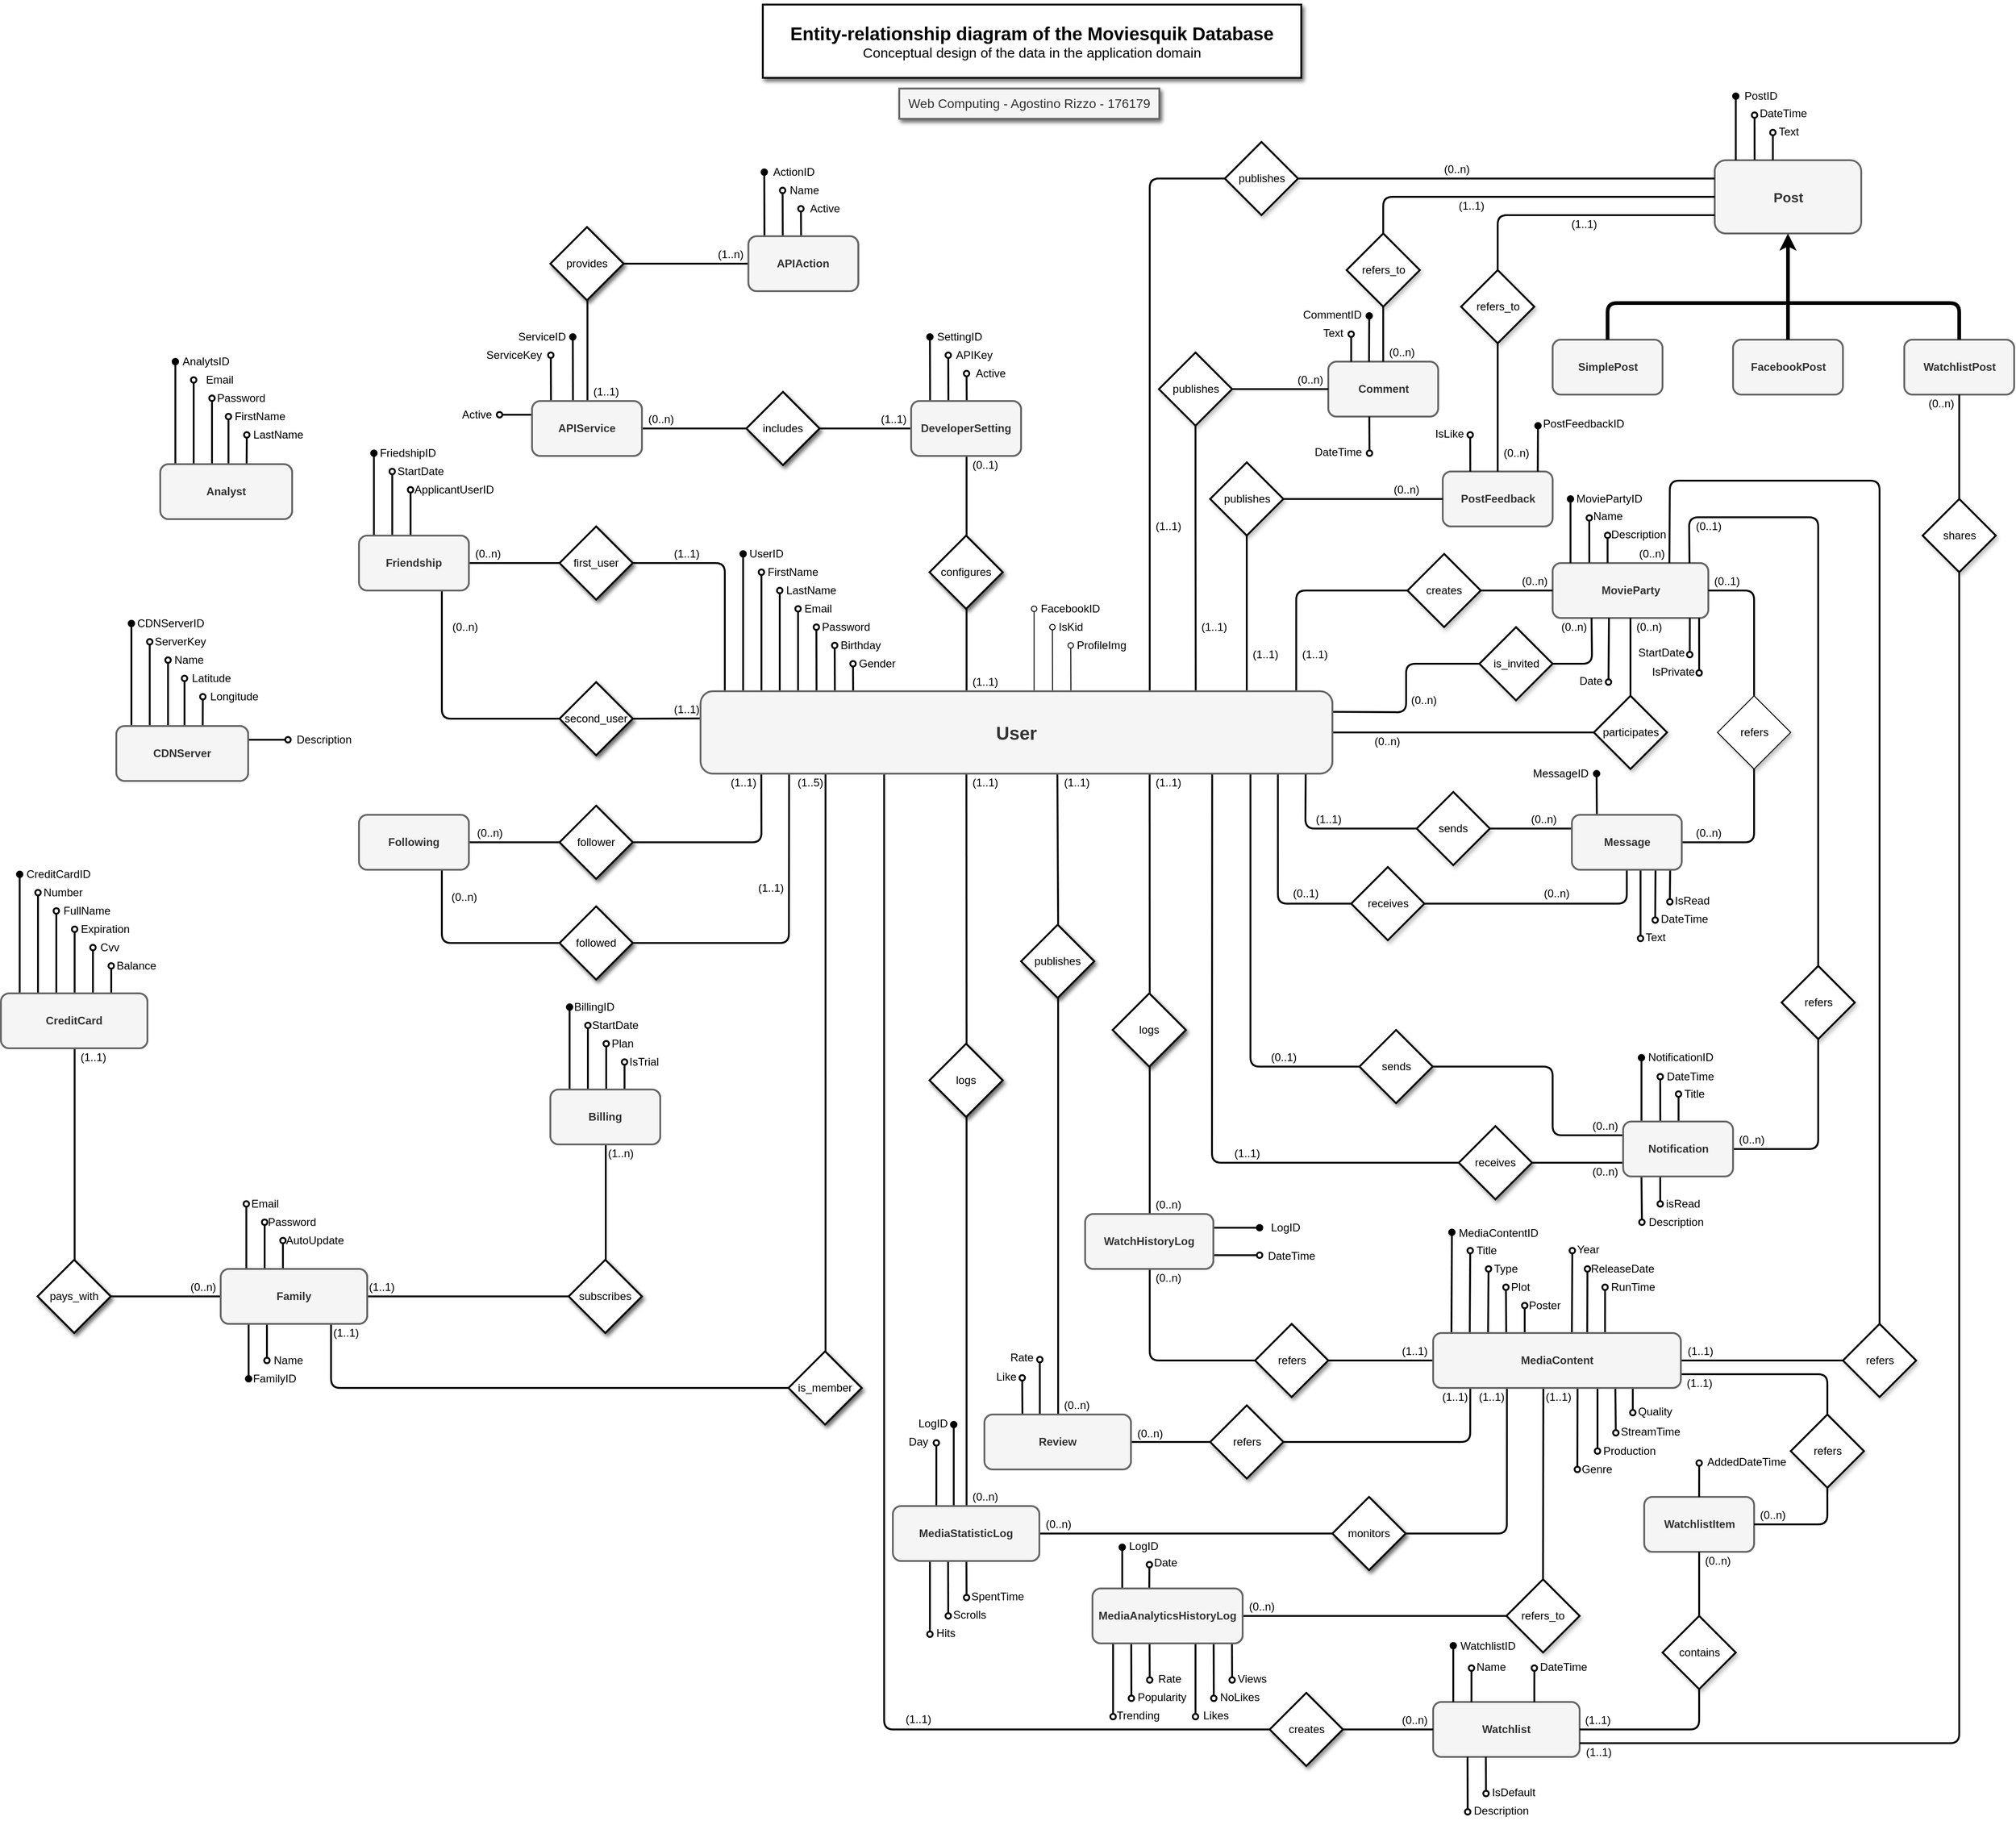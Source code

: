 <mxfile version="13.6.6" type="device"><diagram id="L1P09S_5hTDsqI9xaxgo" name="Page-1"><mxGraphModel dx="3384" dy="2056" grid="1" gridSize="10" guides="1" tooltips="1" connect="1" arrows="1" fold="1" page="1" pageScale="1" pageWidth="827" pageHeight="1169" math="0" shadow="0"><root><mxCell id="0"/><mxCell id="1" parent="0"/><mxCell id="2-4jXwVwvctBE40ZgtUO-1" value="User" style="rounded=1;whiteSpace=wrap;html=1;fontStyle=1;fontSize=20;fillColor=#f5f5f5;strokeColor=#666666;fontColor=#333333;" parent="1" vertex="1"><mxGeometry x="-795.5" y="-230" width="690" height="90" as="geometry"/></mxCell><mxCell id="2-4jXwVwvctBE40ZgtUO-2" value="" style="endArrow=oval;html=1;endFill=1;strokeWidth=2;" parent="1" edge="1"><mxGeometry width="50" height="50" relative="1" as="geometry"><mxPoint x="-749.5" y="-230" as="sourcePoint"/><mxPoint x="-749.5" y="-380" as="targetPoint"/></mxGeometry></mxCell><mxCell id="2-4jXwVwvctBE40ZgtUO-3" value="" style="endArrow=oval;html=1;endFill=0;strokeWidth=2;" parent="1" edge="1"><mxGeometry width="50" height="50" relative="1" as="geometry"><mxPoint x="-729.5" y="-230" as="sourcePoint"/><mxPoint x="-729.5" y="-360" as="targetPoint"/></mxGeometry></mxCell><mxCell id="2-4jXwVwvctBE40ZgtUO-4" value="UserID" style="text;html=1;strokeColor=none;fillColor=none;align=center;verticalAlign=middle;whiteSpace=wrap;rounded=0;" parent="1" vertex="1"><mxGeometry x="-744.5" y="-390" width="40" height="20" as="geometry"/></mxCell><mxCell id="2-4jXwVwvctBE40ZgtUO-6" value="FirstName" style="text;html=1;strokeColor=none;fillColor=none;align=center;verticalAlign=middle;whiteSpace=wrap;rounded=0;" parent="1" vertex="1"><mxGeometry x="-725.5" y="-370" width="60" height="20" as="geometry"/></mxCell><mxCell id="2-4jXwVwvctBE40ZgtUO-7" value="" style="endArrow=oval;html=1;endFill=0;strokeWidth=2;" parent="1" edge="1"><mxGeometry width="50" height="50" relative="1" as="geometry"><mxPoint x="-709.5" y="-230" as="sourcePoint"/><mxPoint x="-709.5" y="-340" as="targetPoint"/></mxGeometry></mxCell><mxCell id="2-4jXwVwvctBE40ZgtUO-8" value="LastName" style="text;html=1;strokeColor=none;fillColor=none;align=center;verticalAlign=middle;whiteSpace=wrap;rounded=0;" parent="1" vertex="1"><mxGeometry x="-705.5" y="-350" width="60" height="20" as="geometry"/></mxCell><mxCell id="2-4jXwVwvctBE40ZgtUO-11" value="" style="endArrow=oval;html=1;endFill=0;strokeWidth=2;" parent="1" edge="1"><mxGeometry width="50" height="50" relative="1" as="geometry"><mxPoint x="-689.5" y="-230" as="sourcePoint"/><mxPoint x="-689.5" y="-320" as="targetPoint"/></mxGeometry></mxCell><mxCell id="2-4jXwVwvctBE40ZgtUO-12" value="" style="endArrow=oval;html=1;endFill=0;strokeWidth=2;" parent="1" edge="1"><mxGeometry width="50" height="50" relative="1" as="geometry"><mxPoint x="-669.33" y="-230" as="sourcePoint"/><mxPoint x="-669.5" y="-300" as="targetPoint"/></mxGeometry></mxCell><mxCell id="2-4jXwVwvctBE40ZgtUO-13" value="" style="endArrow=oval;html=1;endFill=0;strokeWidth=2;" parent="1" edge="1"><mxGeometry width="50" height="50" relative="1" as="geometry"><mxPoint x="-649.33" y="-230" as="sourcePoint"/><mxPoint x="-649.5" y="-280" as="targetPoint"/></mxGeometry></mxCell><mxCell id="2-4jXwVwvctBE40ZgtUO-14" value="" style="endArrow=oval;html=1;endFill=0;strokeWidth=2;" parent="1" edge="1"><mxGeometry width="50" height="50" relative="1" as="geometry"><mxPoint x="-629.33" y="-230" as="sourcePoint"/><mxPoint x="-629.5" y="-260" as="targetPoint"/></mxGeometry></mxCell><mxCell id="2-4jXwVwvctBE40ZgtUO-15" value="Email" style="text;html=1;strokeColor=none;fillColor=none;align=center;verticalAlign=middle;whiteSpace=wrap;rounded=0;" parent="1" vertex="1"><mxGeometry x="-686.5" y="-330" width="37" height="20" as="geometry"/></mxCell><mxCell id="2-4jXwVwvctBE40ZgtUO-16" value="Birthday" style="text;html=1;strokeColor=none;fillColor=none;align=center;verticalAlign=middle;whiteSpace=wrap;rounded=0;" parent="1" vertex="1"><mxGeometry x="-643.5" y="-290" width="44" height="20" as="geometry"/></mxCell><mxCell id="2-4jXwVwvctBE40ZgtUO-17" value="Gender" style="text;html=1;strokeColor=none;fillColor=none;align=center;verticalAlign=middle;whiteSpace=wrap;rounded=0;" parent="1" vertex="1"><mxGeometry x="-623.26" y="-270" width="40" height="20" as="geometry"/></mxCell><mxCell id="2-4jXwVwvctBE40ZgtUO-18" value="Password" style="text;html=1;strokeColor=none;fillColor=none;align=center;verticalAlign=middle;whiteSpace=wrap;rounded=0;" parent="1" vertex="1"><mxGeometry x="-664.5" y="-310" width="54" height="20" as="geometry"/></mxCell><mxCell id="2-4jXwVwvctBE40ZgtUO-20" value="CreditCard" style="rounded=1;whiteSpace=wrap;html=1;fontStyle=1;fillColor=#f5f5f5;strokeColor=#666666;fontColor=#333333;" parent="1" vertex="1"><mxGeometry x="-1559.5" y="100" width="160" height="60" as="geometry"/></mxCell><mxCell id="2-4jXwVwvctBE40ZgtUO-21" value="" style="endArrow=oval;html=1;endFill=0;exitX=0.25;exitY=0;exitDx=0;exitDy=0;strokeWidth=2;" parent="1" source="2-4jXwVwvctBE40ZgtUO-20" edge="1"><mxGeometry width="50" height="50" relative="1" as="geometry"><mxPoint x="-1519.5" y="80" as="sourcePoint"/><mxPoint x="-1519.5" y="-10" as="targetPoint"/></mxGeometry></mxCell><mxCell id="2-4jXwVwvctBE40ZgtUO-22" value="Number" style="text;html=1;strokeColor=none;fillColor=none;align=center;verticalAlign=middle;whiteSpace=wrap;rounded=0;" parent="1" vertex="1"><mxGeometry x="-1515.5" y="-20" width="46" height="20" as="geometry"/></mxCell><mxCell id="2-4jXwVwvctBE40ZgtUO-23" value="" style="endArrow=oval;html=1;endFill=0;exitX=0.375;exitY=0;exitDx=0;exitDy=0;exitPerimeter=0;strokeWidth=2;" parent="1" source="2-4jXwVwvctBE40ZgtUO-20" edge="1"><mxGeometry width="50" height="50" relative="1" as="geometry"><mxPoint x="-1499.5" y="80" as="sourcePoint"/><mxPoint x="-1499.5" y="10" as="targetPoint"/></mxGeometry></mxCell><mxCell id="2-4jXwVwvctBE40ZgtUO-25" value="FullName" style="text;html=1;strokeColor=none;fillColor=none;align=center;verticalAlign=middle;whiteSpace=wrap;rounded=0;" parent="1" vertex="1"><mxGeometry x="-1495.5" width="58" height="20" as="geometry"/></mxCell><mxCell id="2-4jXwVwvctBE40ZgtUO-26" value="" style="endArrow=oval;html=1;endFill=0;exitX=0.5;exitY=0;exitDx=0;exitDy=0;strokeWidth=2;" parent="1" source="2-4jXwVwvctBE40ZgtUO-20" edge="1"><mxGeometry width="50" height="50" relative="1" as="geometry"><mxPoint x="-1479.5" y="80" as="sourcePoint"/><mxPoint x="-1479.5" y="30" as="targetPoint"/></mxGeometry></mxCell><mxCell id="2-4jXwVwvctBE40ZgtUO-28" value="Expiration" style="text;html=1;strokeColor=none;fillColor=none;align=center;verticalAlign=middle;whiteSpace=wrap;rounded=0;" parent="1" vertex="1"><mxGeometry x="-1475.5" y="20" width="58" height="20" as="geometry"/></mxCell><mxCell id="2-4jXwVwvctBE40ZgtUO-29" value="" style="endArrow=oval;html=1;endFill=0;exitX=0.625;exitY=0;exitDx=0;exitDy=0;exitPerimeter=0;strokeWidth=2;" parent="1" source="2-4jXwVwvctBE40ZgtUO-20" edge="1"><mxGeometry width="50" height="50" relative="1" as="geometry"><mxPoint x="-1459.5" y="80" as="sourcePoint"/><mxPoint x="-1459.5" y="50" as="targetPoint"/></mxGeometry></mxCell><mxCell id="2-4jXwVwvctBE40ZgtUO-30" value="Cvv" style="text;html=1;strokeColor=none;fillColor=none;align=center;verticalAlign=middle;whiteSpace=wrap;rounded=0;" parent="1" vertex="1"><mxGeometry x="-1456.5" y="40" width="30" height="20" as="geometry"/></mxCell><mxCell id="2-4jXwVwvctBE40ZgtUO-31" value="subscribes" style="rhombus;whiteSpace=wrap;html=1;shadow=1;" parent="1" vertex="1"><mxGeometry x="-939.5" y="391" width="80" height="80" as="geometry"/></mxCell><mxCell id="2-4jXwVwvctBE40ZgtUO-32" value="" style="endArrow=none;html=1;entryX=0;entryY=0.5;entryDx=0;entryDy=0;exitX=0;exitY=1;exitDx=0;exitDy=0;strokeWidth=2;" parent="1" source="2-4jXwVwvctBE40ZgtUO-45" target="2-4jXwVwvctBE40ZgtUO-31" edge="1"><mxGeometry width="50" height="50" relative="1" as="geometry"><mxPoint x="-1439.5" y="526" as="sourcePoint"/><mxPoint x="-1279.5" y="516" as="targetPoint"/></mxGeometry></mxCell><mxCell id="2-4jXwVwvctBE40ZgtUO-33" value="" style="endArrow=none;html=1;entryX=0.5;entryY=1;entryDx=0;entryDy=0;exitX=0.5;exitY=0;exitDx=0;exitDy=0;strokeWidth=2;" parent="1" source="2-4jXwVwvctBE40ZgtUO-31" target="2-4jXwVwvctBE40ZgtUO-43" edge="1"><mxGeometry width="50" height="50" relative="1" as="geometry"><mxPoint x="-829.5" y="378" as="sourcePoint"/><mxPoint x="-887.5" y="586" as="targetPoint"/></mxGeometry></mxCell><mxCell id="2-4jXwVwvctBE40ZgtUO-43" value="Billing" style="rounded=1;whiteSpace=wrap;html=1;fontStyle=1;fillColor=#f5f5f5;strokeColor=#666666;fontColor=#333333;" parent="1" vertex="1"><mxGeometry x="-959.5" y="205" width="120" height="60" as="geometry"/></mxCell><mxCell id="2-4jXwVwvctBE40ZgtUO-44" value="(1..n)" style="text;html=1;strokeColor=none;fillColor=none;align=center;verticalAlign=middle;whiteSpace=wrap;rounded=0;" parent="1" vertex="1"><mxGeometry x="-898" y="265" width="30" height="20" as="geometry"/></mxCell><mxCell id="2-4jXwVwvctBE40ZgtUO-45" value="(1..1)" style="text;html=1;strokeColor=none;fillColor=none;align=center;verticalAlign=middle;whiteSpace=wrap;rounded=0;" parent="1" vertex="1"><mxGeometry x="-1159.5" y="411" width="30" height="20" as="geometry"/></mxCell><mxCell id="2-4jXwVwvctBE40ZgtUO-46" value="" style="endArrow=oval;html=1;endFill=1;strokeWidth=2;" parent="1" edge="1"><mxGeometry width="50" height="50" relative="1" as="geometry"><mxPoint x="-939" y="205" as="sourcePoint"/><mxPoint x="-939" y="115" as="targetPoint"/></mxGeometry></mxCell><mxCell id="2-4jXwVwvctBE40ZgtUO-47" value="BillingID" style="text;html=1;strokeColor=none;fillColor=none;align=center;verticalAlign=middle;whiteSpace=wrap;rounded=0;" parent="1" vertex="1"><mxGeometry x="-935" y="105" width="46" height="20" as="geometry"/></mxCell><mxCell id="2-4jXwVwvctBE40ZgtUO-48" value="" style="endArrow=oval;html=1;endFill=0;strokeWidth=2;" parent="1" edge="1"><mxGeometry width="50" height="50" relative="1" as="geometry"><mxPoint x="-919" y="205" as="sourcePoint"/><mxPoint x="-919" y="135" as="targetPoint"/></mxGeometry></mxCell><mxCell id="2-4jXwVwvctBE40ZgtUO-49" value="Plan" style="text;html=1;strokeColor=none;fillColor=none;align=center;verticalAlign=middle;whiteSpace=wrap;rounded=0;" parent="1" vertex="1"><mxGeometry x="-894" y="145" width="26" height="20" as="geometry"/></mxCell><mxCell id="2-4jXwVwvctBE40ZgtUO-50" value="" style="endArrow=oval;html=1;endFill=0;strokeWidth=2;" parent="1" edge="1"><mxGeometry width="50" height="50" relative="1" as="geometry"><mxPoint x="-899" y="205" as="sourcePoint"/><mxPoint x="-899" y="155" as="targetPoint"/></mxGeometry></mxCell><mxCell id="2-4jXwVwvctBE40ZgtUO-52" value="" style="endArrow=oval;html=1;endFill=0;strokeWidth=2;" parent="1" edge="1"><mxGeometry width="50" height="50" relative="1" as="geometry"><mxPoint x="-879" y="205" as="sourcePoint"/><mxPoint x="-879" y="175" as="targetPoint"/></mxGeometry></mxCell><mxCell id="2-4jXwVwvctBE40ZgtUO-53" value="IsTrial" style="text;html=1;strokeColor=none;fillColor=none;align=center;verticalAlign=middle;whiteSpace=wrap;rounded=0;" parent="1" vertex="1"><mxGeometry x="-876" y="165" width="37" height="20" as="geometry"/></mxCell><mxCell id="2-4jXwVwvctBE40ZgtUO-54" value="pays_with" style="rhombus;whiteSpace=wrap;html=1;shadow=1;" parent="1" vertex="1"><mxGeometry x="-1519.5" y="391" width="80" height="80" as="geometry"/></mxCell><mxCell id="2-4jXwVwvctBE40ZgtUO-55" value="" style="endArrow=none;html=1;exitX=0.5;exitY=1;exitDx=0;exitDy=0;entryX=0.5;entryY=0;entryDx=0;entryDy=0;strokeWidth=2;" parent="1" source="2-4jXwVwvctBE40ZgtUO-20" target="2-4jXwVwvctBE40ZgtUO-54" edge="1"><mxGeometry width="50" height="50" relative="1" as="geometry"><mxPoint x="-1589.5" y="551" as="sourcePoint"/><mxPoint x="-1539.5" y="501" as="targetPoint"/></mxGeometry></mxCell><mxCell id="2-4jXwVwvctBE40ZgtUO-56" value="" style="endArrow=none;html=1;exitX=1;exitY=0.5;exitDx=0;exitDy=0;entryX=1;entryY=1;entryDx=0;entryDy=0;strokeWidth=2;" parent="1" source="2-4jXwVwvctBE40ZgtUO-54" target="2-4jXwVwvctBE40ZgtUO-59" edge="1"><mxGeometry width="50" height="50" relative="1" as="geometry"><mxPoint x="-1739.5" y="566" as="sourcePoint"/><mxPoint x="-1729.5" y="516" as="targetPoint"/></mxGeometry></mxCell><mxCell id="2-4jXwVwvctBE40ZgtUO-57" value="(1..1)" style="text;html=1;strokeColor=none;fillColor=none;align=center;verticalAlign=middle;whiteSpace=wrap;rounded=0;" parent="1" vertex="1"><mxGeometry x="-1479.5" y="160" width="40" height="20" as="geometry"/></mxCell><mxCell id="2-4jXwVwvctBE40ZgtUO-59" value="(0..n)" style="text;html=1;strokeColor=none;fillColor=none;align=center;verticalAlign=middle;whiteSpace=wrap;rounded=0;" parent="1" vertex="1"><mxGeometry x="-1359.5" y="411" width="40" height="20" as="geometry"/></mxCell><mxCell id="iwlyGIlULVPHcYaXjed1-1" value="Family" style="rounded=1;whiteSpace=wrap;html=1;fontStyle=1;fillColor=#f5f5f5;strokeColor=#666666;fontColor=#333333;" parent="1" vertex="1"><mxGeometry x="-1319.5" y="401" width="160" height="60" as="geometry"/></mxCell><mxCell id="iwlyGIlULVPHcYaXjed1-2" value="" style="endArrow=none;html=1;endFill=0;startArrow=oval;startFill=1;strokeWidth=2;" parent="1" edge="1"><mxGeometry width="50" height="50" relative="1" as="geometry"><mxPoint x="-1289.5" y="521" as="sourcePoint"/><mxPoint x="-1289.5" y="461" as="targetPoint"/></mxGeometry></mxCell><mxCell id="iwlyGIlULVPHcYaXjed1-3" value="FamilyID" style="text;html=1;strokeColor=none;fillColor=none;align=center;verticalAlign=middle;whiteSpace=wrap;rounded=0;" parent="1" vertex="1"><mxGeometry x="-1289.5" y="511" width="56" height="20" as="geometry"/></mxCell><mxCell id="iwlyGIlULVPHcYaXjed1-4" value="" style="endArrow=none;html=1;endFill=0;startArrow=oval;startFill=0;strokeWidth=2;" parent="1" edge="1"><mxGeometry width="50" height="50" relative="1" as="geometry"><mxPoint x="-1269.5" y="501" as="sourcePoint"/><mxPoint x="-1269.5" y="461" as="targetPoint"/></mxGeometry></mxCell><mxCell id="iwlyGIlULVPHcYaXjed1-5" value="Name" style="text;html=1;strokeColor=none;fillColor=none;align=center;verticalAlign=middle;whiteSpace=wrap;rounded=0;" parent="1" vertex="1"><mxGeometry x="-1269.5" y="491" width="46" height="20" as="geometry"/></mxCell><mxCell id="iwlyGIlULVPHcYaXjed1-6" value="is_member" style="rhombus;whiteSpace=wrap;html=1;shadow=1;" parent="1" vertex="1"><mxGeometry x="-699.5" y="491" width="80" height="80" as="geometry"/></mxCell><mxCell id="iwlyGIlULVPHcYaXjed1-7" value="" style="endArrow=none;html=1;entryX=0.317;entryY=1;entryDx=0;entryDy=0;exitX=0.5;exitY=0;exitDx=0;exitDy=0;entryPerimeter=0;strokeWidth=2;" parent="1" source="iwlyGIlULVPHcYaXjed1-6" edge="1"><mxGeometry width="50" height="50" relative="1" as="geometry"><mxPoint x="-549.5" y="75" as="sourcePoint"/><mxPoint x="-659.53" y="-140" as="targetPoint"/></mxGeometry></mxCell><mxCell id="iwlyGIlULVPHcYaXjed1-8" value="" style="endArrow=none;html=1;entryX=0;entryY=0.5;entryDx=0;entryDy=0;exitX=0.75;exitY=1;exitDx=0;exitDy=0;strokeWidth=2;" parent="1" source="iwlyGIlULVPHcYaXjed1-1" target="iwlyGIlULVPHcYaXjed1-6" edge="1"><mxGeometry width="50" height="50" relative="1" as="geometry"><mxPoint x="-543.5" y="695" as="sourcePoint"/><mxPoint x="-663.5" y="715" as="targetPoint"/><Array as="points"><mxPoint x="-1199.5" y="531"/></Array></mxGeometry></mxCell><mxCell id="iwlyGIlULVPHcYaXjed1-9" value="(1..1)" style="text;html=1;strokeColor=none;fillColor=none;align=center;verticalAlign=middle;whiteSpace=wrap;rounded=0;" parent="1" vertex="1"><mxGeometry x="-1198.5" y="461" width="30" height="20" as="geometry"/></mxCell><mxCell id="iwlyGIlULVPHcYaXjed1-10" value="(1..5)" style="text;html=1;strokeColor=none;fillColor=none;align=center;verticalAlign=middle;whiteSpace=wrap;rounded=0;" parent="1" vertex="1"><mxGeometry x="-691.5" y="-140" width="30" height="20" as="geometry"/></mxCell><mxCell id="5aN66x5eL9GdeBPAM2HW-1" value="" style="endArrow=oval;html=1;endFill=1;strokeWidth=2;" parent="1" edge="1"><mxGeometry width="50" height="50" relative="1" as="geometry"><mxPoint x="-1539.5" y="100" as="sourcePoint"/><mxPoint x="-1539.5" y="-30" as="targetPoint"/></mxGeometry></mxCell><mxCell id="5aN66x5eL9GdeBPAM2HW-2" value="CreditCardID" style="text;html=1;strokeColor=none;fillColor=none;align=center;verticalAlign=middle;whiteSpace=wrap;rounded=0;" parent="1" vertex="1"><mxGeometry x="-1535.5" y="-40" width="76" height="20" as="geometry"/></mxCell><mxCell id="5aN66x5eL9GdeBPAM2HW-3" value="" style="endArrow=oval;html=1;endFill=0;exitX=0.625;exitY=0;exitDx=0;exitDy=0;exitPerimeter=0;strokeWidth=2;" parent="1" edge="1"><mxGeometry width="50" height="50" relative="1" as="geometry"><mxPoint x="-1439.53" y="100" as="sourcePoint"/><mxPoint x="-1439.53" y="70" as="targetPoint"/></mxGeometry></mxCell><mxCell id="5aN66x5eL9GdeBPAM2HW-4" value="Balance" style="text;html=1;strokeColor=none;fillColor=none;align=center;verticalAlign=middle;whiteSpace=wrap;rounded=0;" parent="1" vertex="1"><mxGeometry x="-1436.5" y="60" width="48" height="20" as="geometry"/></mxCell><mxCell id="5aN66x5eL9GdeBPAM2HW-15" value="" style="endArrow=oval;html=1;endFill=1;strokeWidth=2;" parent="1" edge="1"><mxGeometry width="50" height="50" relative="1" as="geometry"><mxPoint x="24.0" y="471" as="sourcePoint"/><mxPoint x="24.5" y="361" as="targetPoint"/></mxGeometry></mxCell><mxCell id="5aN66x5eL9GdeBPAM2HW-16" value="MediaContentID" style="text;html=1;strokeColor=none;fillColor=none;align=center;verticalAlign=middle;whiteSpace=wrap;rounded=0;" parent="1" vertex="1"><mxGeometry x="27" y="352" width="96.5" height="20" as="geometry"/></mxCell><mxCell id="5aN66x5eL9GdeBPAM2HW-17" value="" style="endArrow=oval;html=1;endFill=0;strokeWidth=2;" parent="1" edge="1"><mxGeometry width="50" height="50" relative="1" as="geometry"><mxPoint x="44.0" y="471" as="sourcePoint"/><mxPoint x="44.5" y="381" as="targetPoint"/></mxGeometry></mxCell><mxCell id="5aN66x5eL9GdeBPAM2HW-18" value="Type" style="text;html=1;strokeColor=none;fillColor=none;align=center;verticalAlign=middle;whiteSpace=wrap;rounded=0;" parent="1" vertex="1"><mxGeometry x="68.5" y="391" width="28.5" height="20" as="geometry"/></mxCell><mxCell id="5aN66x5eL9GdeBPAM2HW-19" value="" style="endArrow=oval;html=1;endFill=0;strokeWidth=2;" parent="1" edge="1"><mxGeometry width="50" height="50" relative="1" as="geometry"><mxPoint x="64.0" y="471" as="sourcePoint"/><mxPoint x="64.5" y="401" as="targetPoint"/></mxGeometry></mxCell><mxCell id="5aN66x5eL9GdeBPAM2HW-20" value="Title" style="text;html=1;strokeColor=none;fillColor=none;align=center;verticalAlign=middle;whiteSpace=wrap;rounded=0;" parent="1" vertex="1"><mxGeometry x="48.5" y="371" width="26.5" height="20" as="geometry"/></mxCell><mxCell id="5aN66x5eL9GdeBPAM2HW-21" value="" style="endArrow=oval;html=1;endFill=0;strokeWidth=2;" parent="1" edge="1"><mxGeometry width="50" height="50" relative="1" as="geometry"><mxPoint x="104.0" y="471" as="sourcePoint"/><mxPoint x="104.0" y="441" as="targetPoint"/></mxGeometry></mxCell><mxCell id="5aN66x5eL9GdeBPAM2HW-22" value="Poster" style="text;html=1;strokeColor=none;fillColor=none;align=center;verticalAlign=middle;whiteSpace=wrap;rounded=0;" parent="1" vertex="1"><mxGeometry x="107" y="431" width="37.5" height="20" as="geometry"/></mxCell><mxCell id="5aN66x5eL9GdeBPAM2HW-23" value="" style="endArrow=oval;html=1;endFill=0;strokeWidth=2;" parent="1" edge="1"><mxGeometry width="50" height="50" relative="1" as="geometry"><mxPoint x="83.83" y="471" as="sourcePoint"/><mxPoint x="83.5" y="421" as="targetPoint"/></mxGeometry></mxCell><mxCell id="5aN66x5eL9GdeBPAM2HW-24" value="Plot" style="text;html=1;strokeColor=none;fillColor=none;align=center;verticalAlign=middle;whiteSpace=wrap;rounded=0;" parent="1" vertex="1"><mxGeometry x="86.5" y="411" width="25" height="20" as="geometry"/></mxCell><mxCell id="TRpD3Uaqjmw3FwHSKE-C-1" value="logs" style="rhombus;whiteSpace=wrap;html=1;shadow=1;" parent="1" vertex="1"><mxGeometry x="-345.5" y="100" width="80" height="80" as="geometry"/></mxCell><mxCell id="TRpD3Uaqjmw3FwHSKE-C-2" value="" style="endArrow=none;html=1;exitX=0.71;exitY=1.002;exitDx=0;exitDy=0;entryX=0.5;entryY=0;entryDx=0;entryDy=0;exitPerimeter=0;strokeWidth=2;" parent="1" source="2-4jXwVwvctBE40ZgtUO-1" target="TRpD3Uaqjmw3FwHSKE-C-1" edge="1"><mxGeometry width="50" height="50" relative="1" as="geometry"><mxPoint x="-284.46" y="-140" as="sourcePoint"/><mxPoint x="-202.5" y="-140" as="targetPoint"/><Array as="points"/></mxGeometry></mxCell><mxCell id="TRpD3Uaqjmw3FwHSKE-C-3" value="" style="endArrow=none;html=1;entryX=0;entryY=0.5;entryDx=0;entryDy=0;exitX=1;exitY=0.5;exitDx=0;exitDy=0;strokeWidth=2;" parent="1" source="5DsjRJYne7zJcn3X-wIv-7" target="5aN66x5eL9GdeBPAM2HW-6" edge="1"><mxGeometry width="50" height="50" relative="1" as="geometry"><mxPoint x="-105.5" y="501" as="sourcePoint"/><mxPoint x="-55.5" y="601" as="targetPoint"/></mxGeometry></mxCell><mxCell id="TRpD3Uaqjmw3FwHSKE-C-4" value="(1..1)" style="text;html=1;strokeColor=none;fillColor=none;align=center;verticalAlign=middle;whiteSpace=wrap;rounded=0;" parent="1" vertex="1"><mxGeometry x="-305.5" y="-140" width="40" height="20" as="geometry"/></mxCell><mxCell id="TRpD3Uaqjmw3FwHSKE-C-5" value="(1..1)" style="text;html=1;strokeColor=none;fillColor=none;align=center;verticalAlign=middle;whiteSpace=wrap;rounded=0;" parent="1" vertex="1"><mxGeometry x="-36.5" y="481" width="40" height="20" as="geometry"/></mxCell><mxCell id="TRpD3Uaqjmw3FwHSKE-C-17" value="Friendship" style="rounded=1;whiteSpace=wrap;html=1;fontStyle=1;fillColor=#f5f5f5;strokeColor=#666666;fontColor=#333333;" parent="1" vertex="1"><mxGeometry x="-1168.5" y="-400" width="120" height="60" as="geometry"/></mxCell><mxCell id="TRpD3Uaqjmw3FwHSKE-C-18" value="first_user" style="rhombus;whiteSpace=wrap;html=1;shadow=1;" parent="1" vertex="1"><mxGeometry x="-949.5" y="-410" width="80" height="80" as="geometry"/></mxCell><mxCell id="TRpD3Uaqjmw3FwHSKE-C-19" value="" style="endArrow=none;html=1;exitX=1;exitY=0.5;exitDx=0;exitDy=0;entryX=0;entryY=0.5;entryDx=0;entryDy=0;strokeWidth=2;" parent="1" source="TRpD3Uaqjmw3FwHSKE-C-17" target="TRpD3Uaqjmw3FwHSKE-C-18" edge="1"><mxGeometry width="50" height="50" relative="1" as="geometry"><mxPoint x="-1001.5" y="-260" as="sourcePoint"/><mxPoint x="-951.5" y="-370" as="targetPoint"/></mxGeometry></mxCell><mxCell id="TRpD3Uaqjmw3FwHSKE-C-21" value="" style="endArrow=none;html=1;exitX=1;exitY=0.5;exitDx=0;exitDy=0;strokeWidth=2;" parent="1" source="TRpD3Uaqjmw3FwHSKE-C-18" edge="1"><mxGeometry width="50" height="50" relative="1" as="geometry"><mxPoint x="-869.5" y="-310" as="sourcePoint"/><mxPoint x="-769.5" y="-230" as="targetPoint"/><Array as="points"><mxPoint x="-769.5" y="-370"/></Array></mxGeometry></mxCell><mxCell id="TRpD3Uaqjmw3FwHSKE-C-22" value="(0..n)" style="text;html=1;strokeColor=none;fillColor=none;align=center;verticalAlign=middle;whiteSpace=wrap;rounded=0;" parent="1" vertex="1"><mxGeometry x="-1048.5" y="-390" width="40" height="20" as="geometry"/></mxCell><mxCell id="TRpD3Uaqjmw3FwHSKE-C-23" value="(1..1)" style="text;html=1;strokeColor=none;fillColor=none;align=center;verticalAlign=middle;whiteSpace=wrap;rounded=0;" parent="1" vertex="1"><mxGeometry x="-831.5" y="-390" width="40" height="20" as="geometry"/></mxCell><mxCell id="TRpD3Uaqjmw3FwHSKE-C-24" value="" style="endArrow=oval;html=1;endFill=1;strokeWidth=2;" parent="1" edge="1"><mxGeometry width="50" height="50" relative="1" as="geometry"><mxPoint x="-1152.67" y="-400" as="sourcePoint"/><mxPoint x="-1152.67" y="-490.0" as="targetPoint"/></mxGeometry></mxCell><mxCell id="TRpD3Uaqjmw3FwHSKE-C-25" value="FriedshipID" style="text;html=1;strokeColor=none;fillColor=none;align=center;verticalAlign=middle;whiteSpace=wrap;rounded=0;" parent="1" vertex="1"><mxGeometry x="-1148.67" y="-500" width="67.17" height="20" as="geometry"/></mxCell><mxCell id="TRpD3Uaqjmw3FwHSKE-C-26" value="" style="endArrow=oval;html=1;endFill=0;strokeWidth=2;" parent="1" edge="1"><mxGeometry width="50" height="50" relative="1" as="geometry"><mxPoint x="-1132.67" y="-400" as="sourcePoint"/><mxPoint x="-1132.67" y="-470.0" as="targetPoint"/></mxGeometry></mxCell><mxCell id="TRpD3Uaqjmw3FwHSKE-C-27" value="ApplicantUserID" style="text;html=1;strokeColor=none;fillColor=none;align=center;verticalAlign=middle;whiteSpace=wrap;rounded=0;" parent="1" vertex="1"><mxGeometry x="-1107.67" y="-460" width="86.17" height="20" as="geometry"/></mxCell><mxCell id="TRpD3Uaqjmw3FwHSKE-C-28" value="" style="endArrow=oval;html=1;endFill=0;strokeWidth=2;" parent="1" edge="1"><mxGeometry width="50" height="50" relative="1" as="geometry"><mxPoint x="-1112.67" y="-400" as="sourcePoint"/><mxPoint x="-1112.67" y="-450.0" as="targetPoint"/></mxGeometry></mxCell><mxCell id="TRpD3Uaqjmw3FwHSKE-C-29" value="StartDate" style="text;html=1;strokeColor=none;fillColor=none;align=center;verticalAlign=middle;whiteSpace=wrap;rounded=0;" parent="1" vertex="1"><mxGeometry x="-1128.67" y="-480" width="55" height="20" as="geometry"/></mxCell><mxCell id="tSTBfTM7DXqQjI8-OK6j-3" value="Following" style="rounded=1;whiteSpace=wrap;html=1;fontStyle=1;fillColor=#f5f5f5;strokeColor=#666666;fontColor=#333333;" parent="1" vertex="1"><mxGeometry x="-1168.5" y="-95" width="120" height="60" as="geometry"/></mxCell><mxCell id="tSTBfTM7DXqQjI8-OK6j-4" value="follower" style="rhombus;whiteSpace=wrap;html=1;shadow=1;" parent="1" vertex="1"><mxGeometry x="-949.5" y="-105" width="80" height="80" as="geometry"/></mxCell><mxCell id="tSTBfTM7DXqQjI8-OK6j-5" value="" style="endArrow=none;html=1;exitX=1;exitY=0.5;exitDx=0;exitDy=0;entryX=0;entryY=0.5;entryDx=0;entryDy=0;strokeWidth=2;" parent="1" source="tSTBfTM7DXqQjI8-OK6j-3" target="tSTBfTM7DXqQjI8-OK6j-4" edge="1"><mxGeometry width="50" height="50" relative="1" as="geometry"><mxPoint x="-969.5" y="55" as="sourcePoint"/><mxPoint x="-919.5" y="5" as="targetPoint"/></mxGeometry></mxCell><mxCell id="tSTBfTM7DXqQjI8-OK6j-6" value="" style="endArrow=none;html=1;exitX=1;exitY=0.5;exitDx=0;exitDy=0;entryX=0.146;entryY=1;entryDx=0;entryDy=0;entryPerimeter=0;strokeWidth=2;" parent="1" source="tSTBfTM7DXqQjI8-OK6j-4" edge="1"><mxGeometry width="50" height="50" relative="1" as="geometry"><mxPoint x="-839.5" y="125" as="sourcePoint"/><mxPoint x="-729.64" y="-140" as="targetPoint"/><Array as="points"><mxPoint x="-729.5" y="-65"/></Array></mxGeometry></mxCell><mxCell id="tSTBfTM7DXqQjI8-OK6j-9" value="(0..n)" style="text;html=1;strokeColor=none;fillColor=none;align=center;verticalAlign=middle;whiteSpace=wrap;rounded=0;" parent="1" vertex="1"><mxGeometry x="-1046.5" y="-85" width="40" height="20" as="geometry"/></mxCell><mxCell id="tSTBfTM7DXqQjI8-OK6j-10" value="(1..1)" style="text;html=1;strokeColor=none;fillColor=none;align=center;verticalAlign=middle;whiteSpace=wrap;rounded=0;" parent="1" vertex="1"><mxGeometry x="-769.5" y="-140" width="40" height="20" as="geometry"/></mxCell><mxCell id="tSTBfTM7DXqQjI8-OK6j-11" value="second_user" style="rhombus;whiteSpace=wrap;html=1;shadow=1;" parent="1" vertex="1"><mxGeometry x="-949.5" y="-240" width="80" height="80" as="geometry"/></mxCell><mxCell id="tSTBfTM7DXqQjI8-OK6j-12" value="" style="endArrow=none;html=1;exitX=0.75;exitY=1;exitDx=0;exitDy=0;entryX=0;entryY=0.5;entryDx=0;entryDy=0;strokeWidth=2;" parent="1" source="TRpD3Uaqjmw3FwHSKE-C-17" target="tSTBfTM7DXqQjI8-OK6j-11" edge="1"><mxGeometry width="50" height="50" relative="1" as="geometry"><mxPoint x="-1019.5" y="-220" as="sourcePoint"/><mxPoint x="-969.5" y="-270" as="targetPoint"/><Array as="points"><mxPoint x="-1078.5" y="-200"/></Array></mxGeometry></mxCell><mxCell id="tSTBfTM7DXqQjI8-OK6j-13" value="" style="endArrow=none;html=1;exitX=1;exitY=0.5;exitDx=0;exitDy=0;entryX=0.902;entryY=0.985;entryDx=0;entryDy=0;entryPerimeter=0;strokeWidth=2;" parent="1" source="tSTBfTM7DXqQjI8-OK6j-11" target="tSTBfTM7DXqQjI8-OK6j-15" edge="1"><mxGeometry width="50" height="50" relative="1" as="geometry"><mxPoint x="-859.5" y="-130" as="sourcePoint"/><mxPoint x="-789.5" y="-200.21" as="targetPoint"/></mxGeometry></mxCell><mxCell id="tSTBfTM7DXqQjI8-OK6j-14" value="(0..n)" style="text;html=1;strokeColor=none;fillColor=none;align=center;verticalAlign=middle;whiteSpace=wrap;rounded=0;" parent="1" vertex="1"><mxGeometry x="-1073.5" y="-310" width="40" height="20" as="geometry"/></mxCell><mxCell id="tSTBfTM7DXqQjI8-OK6j-15" value="(1..1)" style="text;html=1;strokeColor=none;fillColor=none;align=center;verticalAlign=middle;whiteSpace=wrap;rounded=0;" parent="1" vertex="1"><mxGeometry x="-831.5" y="-220" width="40" height="20" as="geometry"/></mxCell><mxCell id="tSTBfTM7DXqQjI8-OK6j-16" value="followed" style="rhombus;whiteSpace=wrap;html=1;shadow=1;" parent="1" vertex="1"><mxGeometry x="-949.5" y="5" width="80" height="80" as="geometry"/></mxCell><mxCell id="tSTBfTM7DXqQjI8-OK6j-17" value="" style="endArrow=none;html=1;exitX=0.75;exitY=1;exitDx=0;exitDy=0;entryX=0;entryY=0.5;entryDx=0;entryDy=0;strokeWidth=2;" parent="1" source="tSTBfTM7DXqQjI8-OK6j-3" target="tSTBfTM7DXqQjI8-OK6j-16" edge="1"><mxGeometry width="50" height="50" relative="1" as="geometry"><mxPoint x="-1019.5" y="75" as="sourcePoint"/><mxPoint x="-969.5" y="25" as="targetPoint"/><Array as="points"><mxPoint x="-1078.5" y="45"/></Array></mxGeometry></mxCell><mxCell id="tSTBfTM7DXqQjI8-OK6j-18" value="" style="endArrow=none;html=1;exitX=1;exitY=0.5;exitDx=0;exitDy=0;entryX=0.22;entryY=1;entryDx=0;entryDy=0;entryPerimeter=0;strokeWidth=2;" parent="1" source="tSTBfTM7DXqQjI8-OK6j-16" edge="1"><mxGeometry width="50" height="50" relative="1" as="geometry"><mxPoint x="-829.5" y="55" as="sourcePoint"/><mxPoint x="-699.3" y="-140" as="targetPoint"/><Array as="points"><mxPoint x="-699.5" y="45"/></Array></mxGeometry></mxCell><mxCell id="tSTBfTM7DXqQjI8-OK6j-19" value="(0..n)" style="text;html=1;strokeColor=none;fillColor=none;align=center;verticalAlign=middle;whiteSpace=wrap;rounded=0;" parent="1" vertex="1"><mxGeometry x="-1073.67" y="-15" width="40" height="20" as="geometry"/></mxCell><mxCell id="tSTBfTM7DXqQjI8-OK6j-20" value="(1..1)" style="text;html=1;strokeColor=none;fillColor=none;align=center;verticalAlign=middle;whiteSpace=wrap;rounded=0;" parent="1" vertex="1"><mxGeometry x="-739.5" y="-25" width="40" height="20" as="geometry"/></mxCell><mxCell id="mZP4QMPXlHXR81YpE7UH-1" value="Notification" style="rounded=1;whiteSpace=wrap;html=1;fontStyle=1;fillColor=#f5f5f5;strokeColor=#666666;fontColor=#333333;" parent="1" vertex="1"><mxGeometry x="211.5" y="240" width="120" height="60" as="geometry"/></mxCell><mxCell id="mZP4QMPXlHXR81YpE7UH-2" value="receives" style="rhombus;whiteSpace=wrap;html=1;shadow=1;" parent="1" vertex="1"><mxGeometry x="32" y="245" width="80" height="80" as="geometry"/></mxCell><mxCell id="mZP4QMPXlHXR81YpE7UH-3" value="" style="endArrow=none;html=1;entryX=0;entryY=0.5;entryDx=0;entryDy=0;exitX=0.809;exitY=1;exitDx=0;exitDy=0;exitPerimeter=0;strokeWidth=2;" parent="1" source="2-4jXwVwvctBE40ZgtUO-1" target="mZP4QMPXlHXR81YpE7UH-2" edge="1"><mxGeometry width="50" height="50" relative="1" as="geometry"><mxPoint x="-237.5" y="-110" as="sourcePoint"/><mxPoint x="184.75" y="-85" as="targetPoint"/><Array as="points"><mxPoint x="-237.5" y="285"/></Array></mxGeometry></mxCell><mxCell id="mZP4QMPXlHXR81YpE7UH-4" value="" style="endArrow=none;html=1;exitX=1;exitY=0.5;exitDx=0;exitDy=0;entryX=0;entryY=0.75;entryDx=0;entryDy=0;strokeWidth=2;" parent="1" source="mZP4QMPXlHXR81YpE7UH-2" target="mZP4QMPXlHXR81YpE7UH-1" edge="1"><mxGeometry width="50" height="50" relative="1" as="geometry"><mxPoint x="162" y="379" as="sourcePoint"/><mxPoint x="212" y="329" as="targetPoint"/></mxGeometry></mxCell><mxCell id="mZP4QMPXlHXR81YpE7UH-6" value="(1..1)" style="text;html=1;strokeColor=none;fillColor=none;align=center;verticalAlign=middle;whiteSpace=wrap;rounded=0;" parent="1" vertex="1"><mxGeometry x="-219.5" y="265" width="40" height="20" as="geometry"/></mxCell><mxCell id="mZP4QMPXlHXR81YpE7UH-7" value="(0..n)" style="text;html=1;strokeColor=none;fillColor=none;align=center;verticalAlign=middle;whiteSpace=wrap;rounded=0;" parent="1" vertex="1"><mxGeometry x="171.5" y="285" width="40" height="20" as="geometry"/></mxCell><mxCell id="mZP4QMPXlHXR81YpE7UH-14" value="" style="endArrow=oval;html=1;endFill=1;strokeWidth=2;" parent="1" edge="1"><mxGeometry width="50" height="50" relative="1" as="geometry"><mxPoint x="231.5" y="240.28" as="sourcePoint"/><mxPoint x="231.5" y="170.28" as="targetPoint"/></mxGeometry></mxCell><mxCell id="mZP4QMPXlHXR81YpE7UH-15" value="NotificationID" style="text;html=1;strokeColor=none;fillColor=none;align=center;verticalAlign=middle;whiteSpace=wrap;rounded=0;" parent="1" vertex="1"><mxGeometry x="235.5" y="160.28" width="76.5" height="20" as="geometry"/></mxCell><mxCell id="mZP4QMPXlHXR81YpE7UH-18" value="DateTime" style="text;html=1;strokeColor=none;fillColor=none;align=center;verticalAlign=middle;whiteSpace=wrap;rounded=0;" parent="1" vertex="1"><mxGeometry x="256.5" y="180.84" width="55.5" height="20" as="geometry"/></mxCell><mxCell id="mZP4QMPXlHXR81YpE7UH-19" value="" style="endArrow=oval;html=1;endFill=0;exitX=0.338;exitY=-0.003;exitDx=0;exitDy=0;exitPerimeter=0;strokeWidth=2;" parent="1" source="mZP4QMPXlHXR81YpE7UH-1" edge="1"><mxGeometry width="50" height="50" relative="1" as="geometry"><mxPoint x="252" y="230" as="sourcePoint"/><mxPoint x="252" y="191" as="targetPoint"/></mxGeometry></mxCell><mxCell id="mZP4QMPXlHXR81YpE7UH-22" value="" style="endArrow=oval;html=1;endFill=0;strokeWidth=2;" parent="1" edge="1"><mxGeometry width="50" height="50" relative="1" as="geometry"><mxPoint x="272" y="240" as="sourcePoint"/><mxPoint x="272" y="210" as="targetPoint"/></mxGeometry></mxCell><mxCell id="mZP4QMPXlHXR81YpE7UH-23" value="Title" style="text;html=1;strokeColor=none;fillColor=none;align=center;verticalAlign=middle;whiteSpace=wrap;rounded=0;" parent="1" vertex="1"><mxGeometry x="275.5" y="200" width="26.5" height="20" as="geometry"/></mxCell><mxCell id="uUsENUNOTOey4h8lfAfC-1" value="" style="endArrow=none;html=1;endFill=0;startArrow=oval;startFill=0;strokeWidth=2;" parent="1" edge="1"><mxGeometry width="50" height="50" relative="1" as="geometry"><mxPoint x="232" y="350" as="sourcePoint"/><mxPoint x="231.5" y="300" as="targetPoint"/></mxGeometry></mxCell><mxCell id="uUsENUNOTOey4h8lfAfC-2" value="Description" style="text;html=1;strokeColor=none;fillColor=none;align=center;verticalAlign=middle;whiteSpace=wrap;rounded=0;" parent="1" vertex="1"><mxGeometry x="236" y="340" width="66.5" height="20" as="geometry"/></mxCell><mxCell id="uUsENUNOTOey4h8lfAfC-3" value="" style="endArrow=none;html=1;endFill=0;startArrow=oval;startFill=0;strokeWidth=2;" parent="1" edge="1"><mxGeometry width="50" height="50" relative="1" as="geometry"><mxPoint x="252" y="330" as="sourcePoint"/><mxPoint x="252" y="300" as="targetPoint"/></mxGeometry></mxCell><mxCell id="uUsENUNOTOey4h8lfAfC-4" value="isRead" style="text;html=1;strokeColor=none;fillColor=none;align=center;verticalAlign=middle;whiteSpace=wrap;rounded=0;" parent="1" vertex="1"><mxGeometry x="255.25" y="320" width="43.75" height="20" as="geometry"/></mxCell><mxCell id="Db668q21i_lDTGtzhgTG-1" value="Post" style="rounded=1;whiteSpace=wrap;html=1;fontStyle=1;fontSize=15;fillColor=#f5f5f5;strokeColor=#666666;fontColor=#333333;strokeWidth=2;" parent="1" vertex="1"><mxGeometry x="311.5" y="-810" width="160" height="80" as="geometry"/></mxCell><mxCell id="Db668q21i_lDTGtzhgTG-3" value="SimplePost" style="rounded=1;whiteSpace=wrap;html=1;fontStyle=1;fillColor=#f5f5f5;strokeColor=#666666;fontColor=#333333;strokeWidth=2;" parent="1" vertex="1"><mxGeometry x="134.5" y="-614" width="120" height="60" as="geometry"/></mxCell><mxCell id="Db668q21i_lDTGtzhgTG-4" value="FacebookPost" style="rounded=1;whiteSpace=wrap;html=1;fontStyle=1;fillColor=#f5f5f5;strokeColor=#666666;fontColor=#333333;strokeWidth=2;" parent="1" vertex="1"><mxGeometry x="331.5" y="-614" width="120" height="60" as="geometry"/></mxCell><mxCell id="Db668q21i_lDTGtzhgTG-5" value="WatchlistPost" style="rounded=1;whiteSpace=wrap;html=1;fontStyle=1;fillColor=#f5f5f5;strokeColor=#666666;fontColor=#333333;strokeWidth=2;" parent="1" vertex="1"><mxGeometry x="518.5" y="-614" width="120" height="60" as="geometry"/></mxCell><mxCell id="Db668q21i_lDTGtzhgTG-6" value="" style="endArrow=classic;html=1;entryX=0.5;entryY=1;entryDx=0;entryDy=0;strokeWidth=4;" parent="1" target="Db668q21i_lDTGtzhgTG-1" edge="1"><mxGeometry width="50" height="50" relative="1" as="geometry"><mxPoint x="391.5" y="-654" as="sourcePoint"/><mxPoint x="391.5" y="-704" as="targetPoint"/></mxGeometry></mxCell><mxCell id="Db668q21i_lDTGtzhgTG-7" value="" style="endArrow=none;html=1;exitX=0.5;exitY=0;exitDx=0;exitDy=0;strokeWidth=4;" parent="1" source="Db668q21i_lDTGtzhgTG-3" edge="1"><mxGeometry width="50" height="50" relative="1" as="geometry"><mxPoint x="164.5" y="-634" as="sourcePoint"/><mxPoint x="391.5" y="-654" as="targetPoint"/><Array as="points"><mxPoint x="194.5" y="-654"/></Array></mxGeometry></mxCell><mxCell id="Db668q21i_lDTGtzhgTG-8" value="" style="endArrow=none;html=1;exitX=0.5;exitY=0;exitDx=0;exitDy=0;strokeWidth=4;" parent="1" source="Db668q21i_lDTGtzhgTG-4" edge="1"><mxGeometry width="50" height="50" relative="1" as="geometry"><mxPoint x="501.5" y="-614" as="sourcePoint"/><mxPoint x="391.5" y="-654" as="targetPoint"/></mxGeometry></mxCell><mxCell id="Db668q21i_lDTGtzhgTG-9" value="" style="endArrow=none;html=1;strokeWidth=4;exitX=0.5;exitY=0;exitDx=0;exitDy=0;" parent="1" source="Db668q21i_lDTGtzhgTG-5" edge="1"><mxGeometry width="50" height="50" relative="1" as="geometry"><mxPoint x="574.5" y="-654" as="sourcePoint"/><mxPoint x="391.5" y="-654" as="targetPoint"/><Array as="points"><mxPoint x="578.5" y="-654"/></Array></mxGeometry></mxCell><mxCell id="Db668q21i_lDTGtzhgTG-10" value="publishes" style="rhombus;whiteSpace=wrap;html=1;shadow=1;strokeWidth=2;" parent="1" vertex="1"><mxGeometry x="-223.5" y="-830" width="80" height="80" as="geometry"/></mxCell><mxCell id="Db668q21i_lDTGtzhgTG-11" value="" style="endArrow=none;html=1;strokeWidth=2;entryX=0;entryY=0.5;entryDx=0;entryDy=0;" parent="1" target="Db668q21i_lDTGtzhgTG-10" edge="1"><mxGeometry width="50" height="50" relative="1" as="geometry"><mxPoint x="-305.5" y="-230" as="sourcePoint"/><mxPoint x="-335.5" y="-670" as="targetPoint"/><Array as="points"><mxPoint x="-305.5" y="-790"/></Array></mxGeometry></mxCell><mxCell id="Db668q21i_lDTGtzhgTG-12" value="" style="endArrow=none;html=1;strokeWidth=2;entryX=0;entryY=0.25;entryDx=0;entryDy=0;exitX=1;exitY=0.5;exitDx=0;exitDy=0;" parent="1" source="Db668q21i_lDTGtzhgTG-10" target="Db668q21i_lDTGtzhgTG-1" edge="1"><mxGeometry width="50" height="50" relative="1" as="geometry"><mxPoint x="-175.5" y="-820" as="sourcePoint"/><mxPoint x="-245.5" y="-650" as="targetPoint"/><Array as="points"/></mxGeometry></mxCell><mxCell id="Db668q21i_lDTGtzhgTG-13" value="(0..n)" style="text;html=1;strokeColor=none;fillColor=none;align=center;verticalAlign=middle;whiteSpace=wrap;rounded=0;" parent="1" vertex="1"><mxGeometry x="9.5" y="-810" width="40" height="20" as="geometry"/></mxCell><mxCell id="Db668q21i_lDTGtzhgTG-14" value="(1..1)" style="text;html=1;strokeColor=none;fillColor=none;align=center;verticalAlign=middle;whiteSpace=wrap;rounded=0;" parent="1" vertex="1"><mxGeometry x="-305.5" y="-420" width="40" height="20" as="geometry"/></mxCell><mxCell id="BvhT_QmivX-oG5E3dmPs-2" value="publishes" style="rhombus;whiteSpace=wrap;html=1;shadow=1;strokeWidth=2;" parent="1" vertex="1"><mxGeometry x="-295.5" y="-600" width="80" height="80" as="geometry"/></mxCell><mxCell id="BvhT_QmivX-oG5E3dmPs-3" value="" style="endArrow=none;html=1;entryX=0.5;entryY=1;entryDx=0;entryDy=0;exitX=0.783;exitY=0;exitDx=0;exitDy=0;exitPerimeter=0;strokeWidth=2;" parent="1" source="2-4jXwVwvctBE40ZgtUO-1" target="BvhT_QmivX-oG5E3dmPs-2" edge="1"><mxGeometry width="50" height="50" relative="1" as="geometry"><mxPoint x="-255.5" y="-250" as="sourcePoint"/><mxPoint x="-215.5" y="-370" as="targetPoint"/><Array as="points"><mxPoint x="-255.5" y="-430"/></Array></mxGeometry></mxCell><mxCell id="BvhT_QmivX-oG5E3dmPs-4" value="(1..1)" style="text;html=1;strokeColor=none;fillColor=none;align=center;verticalAlign=middle;whiteSpace=wrap;rounded=0;" parent="1" vertex="1"><mxGeometry x="-255.5" y="-310" width="40" height="20" as="geometry"/></mxCell><mxCell id="BvhT_QmivX-oG5E3dmPs-5" value="Comment" style="rounded=1;whiteSpace=wrap;html=1;fontStyle=1;fillColor=#f5f5f5;strokeColor=#666666;fontColor=#333333;strokeWidth=2;" parent="1" vertex="1"><mxGeometry x="-110.5" y="-590" width="120" height="60" as="geometry"/></mxCell><mxCell id="BvhT_QmivX-oG5E3dmPs-6" value="" style="endArrow=none;html=1;exitX=1;exitY=0.5;exitDx=0;exitDy=0;entryX=0;entryY=0.5;entryDx=0;entryDy=0;strokeWidth=2;" parent="1" source="BvhT_QmivX-oG5E3dmPs-2" target="BvhT_QmivX-oG5E3dmPs-5" edge="1"><mxGeometry width="50" height="50" relative="1" as="geometry"><mxPoint x="-65.5" y="-260" as="sourcePoint"/><mxPoint x="-15.5" y="-310" as="targetPoint"/></mxGeometry></mxCell><mxCell id="BvhT_QmivX-oG5E3dmPs-7" value="(0..n)" style="text;html=1;strokeColor=none;fillColor=none;align=center;verticalAlign=middle;whiteSpace=wrap;rounded=0;" parent="1" vertex="1"><mxGeometry x="-150.5" y="-580" width="40" height="20" as="geometry"/></mxCell><mxCell id="BvhT_QmivX-oG5E3dmPs-8" value="refers_to" style="rhombus;whiteSpace=wrap;html=1;shadow=1;strokeWidth=2;" parent="1" vertex="1"><mxGeometry x="-90.5" y="-730" width="80" height="80" as="geometry"/></mxCell><mxCell id="BvhT_QmivX-oG5E3dmPs-9" value="" style="endArrow=none;html=1;exitX=0.5;exitY=0;exitDx=0;exitDy=0;entryX=0.5;entryY=1;entryDx=0;entryDy=0;strokeWidth=2;" parent="1" source="BvhT_QmivX-oG5E3dmPs-5" target="BvhT_QmivX-oG5E3dmPs-8" edge="1"><mxGeometry width="50" height="50" relative="1" as="geometry"><mxPoint x="24.5" y="-440" as="sourcePoint"/><mxPoint x="74.5" y="-490" as="targetPoint"/></mxGeometry></mxCell><mxCell id="BvhT_QmivX-oG5E3dmPs-10" value="" style="endArrow=none;html=1;exitX=0.5;exitY=0;exitDx=0;exitDy=0;entryX=0;entryY=0.5;entryDx=0;entryDy=0;strokeWidth=2;" parent="1" source="BvhT_QmivX-oG5E3dmPs-8" target="Db668q21i_lDTGtzhgTG-1" edge="1"><mxGeometry width="50" height="50" relative="1" as="geometry"><mxPoint x="-195.5" y="-680" as="sourcePoint"/><mxPoint x="-145.5" y="-730" as="targetPoint"/><Array as="points"><mxPoint x="-50.5" y="-770"/></Array></mxGeometry></mxCell><mxCell id="BvhT_QmivX-oG5E3dmPs-11" value="(0..n)" style="text;html=1;strokeColor=none;fillColor=none;align=center;verticalAlign=middle;whiteSpace=wrap;rounded=0;" parent="1" vertex="1"><mxGeometry x="-50.5" y="-610" width="40" height="20" as="geometry"/></mxCell><mxCell id="eF86fzWVSMkYDjme_G8l-50" value="PostFeedback" style="rounded=1;whiteSpace=wrap;html=1;fontStyle=1;fillColor=#f5f5f5;strokeColor=#666666;fontColor=#333333;strokeWidth=2;" parent="1" vertex="1"><mxGeometry x="14.5" y="-470" width="120" height="60" as="geometry"/></mxCell><mxCell id="eF86fzWVSMkYDjme_G8l-51" value="publishes" style="rhombus;whiteSpace=wrap;html=1;shadow=1;strokeWidth=2;" parent="1" vertex="1"><mxGeometry x="-239.5" y="-480" width="80" height="80" as="geometry"/></mxCell><mxCell id="eF86fzWVSMkYDjme_G8l-52" value="" style="endArrow=none;html=1;entryX=0.5;entryY=1;entryDx=0;entryDy=0;strokeWidth=2;" parent="1" target="eF86fzWVSMkYDjme_G8l-51" edge="1"><mxGeometry width="50" height="50" relative="1" as="geometry"><mxPoint x="-199.5" y="-230" as="sourcePoint"/><mxPoint x="-155.5" y="-370" as="targetPoint"/></mxGeometry></mxCell><mxCell id="eF86fzWVSMkYDjme_G8l-53" value="" style="endArrow=none;html=1;exitX=1;exitY=0.5;exitDx=0;exitDy=0;entryX=0;entryY=0.5;entryDx=0;entryDy=0;strokeWidth=2;" parent="1" source="eF86fzWVSMkYDjme_G8l-51" target="eF86fzWVSMkYDjme_G8l-50" edge="1"><mxGeometry width="50" height="50" relative="1" as="geometry"><mxPoint x="-75.5" y="-350" as="sourcePoint"/><mxPoint x="-25.5" y="-400" as="targetPoint"/></mxGeometry></mxCell><mxCell id="eF86fzWVSMkYDjme_G8l-54" value="refers_to" style="rhombus;whiteSpace=wrap;html=1;shadow=1;strokeWidth=2;" parent="1" vertex="1"><mxGeometry x="34.5" y="-690" width="80" height="80" as="geometry"/></mxCell><mxCell id="eF86fzWVSMkYDjme_G8l-55" value="" style="endArrow=none;html=1;exitX=0.5;exitY=0;exitDx=0;exitDy=0;entryX=0.5;entryY=1;entryDx=0;entryDy=0;strokeWidth=2;" parent="1" source="eF86fzWVSMkYDjme_G8l-50" target="eF86fzWVSMkYDjme_G8l-54" edge="1"><mxGeometry width="50" height="50" relative="1" as="geometry"><mxPoint x="64.5" y="-510" as="sourcePoint"/><mxPoint x="114.5" y="-560" as="targetPoint"/></mxGeometry></mxCell><mxCell id="eF86fzWVSMkYDjme_G8l-56" value="" style="endArrow=none;html=1;exitX=0.5;exitY=0;exitDx=0;exitDy=0;entryX=0;entryY=0.75;entryDx=0;entryDy=0;strokeWidth=2;" parent="1" source="eF86fzWVSMkYDjme_G8l-54" target="Db668q21i_lDTGtzhgTG-1" edge="1"><mxGeometry width="50" height="50" relative="1" as="geometry"><mxPoint x="54.5" y="-700" as="sourcePoint"/><mxPoint x="124.5" y="-750" as="targetPoint"/><Array as="points"><mxPoint x="74.5" y="-750"/></Array></mxGeometry></mxCell><mxCell id="eF86fzWVSMkYDjme_G8l-57" value="(1..1)" style="text;html=1;strokeColor=none;fillColor=none;align=center;verticalAlign=middle;whiteSpace=wrap;rounded=0;" parent="1" vertex="1"><mxGeometry x="148.63" y="-750" width="40" height="20" as="geometry"/></mxCell><mxCell id="eF86fzWVSMkYDjme_G8l-58" value="(1..1)" style="text;html=1;strokeColor=none;fillColor=none;align=center;verticalAlign=middle;whiteSpace=wrap;rounded=0;" parent="1" vertex="1"><mxGeometry x="26" y="-770" width="40" height="20" as="geometry"/></mxCell><mxCell id="eF86fzWVSMkYDjme_G8l-59" value="(0..n)" style="text;html=1;strokeColor=none;fillColor=none;align=center;verticalAlign=middle;whiteSpace=wrap;rounded=0;" parent="1" vertex="1"><mxGeometry x="74.5" y="-500" width="40" height="20" as="geometry"/></mxCell><mxCell id="eF86fzWVSMkYDjme_G8l-60" value="(0..n)" style="text;html=1;strokeColor=none;fillColor=none;align=center;verticalAlign=middle;whiteSpace=wrap;rounded=0;" parent="1" vertex="1"><mxGeometry x="-45.5" y="-460" width="40" height="20" as="geometry"/></mxCell><mxCell id="eF86fzWVSMkYDjme_G8l-61" value="(1..1)" style="text;html=1;strokeColor=none;fillColor=none;align=center;verticalAlign=middle;whiteSpace=wrap;rounded=0;" parent="1" vertex="1"><mxGeometry x="-199.5" y="-280" width="40" height="20" as="geometry"/></mxCell><mxCell id="ebPz-G54YPZRQmddOvlQ-1" value="Watchlist" style="rounded=1;whiteSpace=wrap;html=1;fontStyle=1;fillColor=#f5f5f5;strokeColor=#666666;fontColor=#333333;strokeWidth=2;" parent="1" vertex="1"><mxGeometry x="4" y="874" width="160" height="60" as="geometry"/></mxCell><mxCell id="ebPz-G54YPZRQmddOvlQ-2" value="creates" style="rhombus;whiteSpace=wrap;html=1;shadow=1;" parent="1" vertex="1"><mxGeometry x="-174.5" y="864" width="80" height="80" as="geometry"/></mxCell><mxCell id="ebPz-G54YPZRQmddOvlQ-3" value="" style="endArrow=none;html=1;entryX=0;entryY=0.5;entryDx=0;entryDy=0;strokeWidth=2;" parent="1" target="ebPz-G54YPZRQmddOvlQ-2" edge="1"><mxGeometry width="50" height="50" relative="1" as="geometry"><mxPoint x="-595.5" y="-140" as="sourcePoint"/><mxPoint x="-234.5" y="-80" as="targetPoint"/><Array as="points"><mxPoint x="-595.5" y="904"/></Array></mxGeometry></mxCell><mxCell id="ebPz-G54YPZRQmddOvlQ-4" value="" style="endArrow=none;html=1;exitX=1;exitY=0.5;exitDx=0;exitDy=0;entryX=0;entryY=0.5;entryDx=0;entryDy=0;strokeWidth=2;" parent="1" source="ebPz-G54YPZRQmddOvlQ-2" target="ebPz-G54YPZRQmddOvlQ-1" edge="1"><mxGeometry width="50" height="50" relative="1" as="geometry"><mxPoint x="-74.5" y="994" as="sourcePoint"/><mxPoint x="-24.5" y="944" as="targetPoint"/></mxGeometry></mxCell><mxCell id="ebPz-G54YPZRQmddOvlQ-6" value="(1..1)" style="text;html=1;strokeColor=none;fillColor=none;align=center;verticalAlign=middle;whiteSpace=wrap;rounded=0;" parent="1" vertex="1"><mxGeometry x="-578.5" y="883" width="40" height="20" as="geometry"/></mxCell><mxCell id="ebPz-G54YPZRQmddOvlQ-7" value="(0..n)" style="text;html=1;strokeColor=none;fillColor=none;align=center;verticalAlign=middle;whiteSpace=wrap;rounded=0;" parent="1" vertex="1"><mxGeometry x="-36" y="884" width="40" height="20" as="geometry"/></mxCell><mxCell id="ebPz-G54YPZRQmddOvlQ-8" value="contains" style="rhombus;whiteSpace=wrap;html=1;shadow=1;strokeWidth=2;" parent="1" vertex="1"><mxGeometry x="254.5" y="780" width="80" height="80" as="geometry"/></mxCell><mxCell id="ebPz-G54YPZRQmddOvlQ-9" value="" style="endArrow=none;html=1;exitX=1;exitY=0.5;exitDx=0;exitDy=0;entryX=0.5;entryY=1;entryDx=0;entryDy=0;strokeWidth=2;" parent="1" source="ebPz-G54YPZRQmddOvlQ-1" target="ebPz-G54YPZRQmddOvlQ-8" edge="1"><mxGeometry width="50" height="50" relative="1" as="geometry"><mxPoint x="225.5" y="747" as="sourcePoint"/><mxPoint x="275.5" y="697" as="targetPoint"/><Array as="points"><mxPoint x="294.5" y="904"/></Array></mxGeometry></mxCell><mxCell id="ebPz-G54YPZRQmddOvlQ-10" value="" style="endArrow=none;html=1;exitX=1;exitY=0.75;exitDx=0;exitDy=0;entryX=0.5;entryY=0;entryDx=0;entryDy=0;strokeWidth=2;" parent="1" source="5aN66x5eL9GdeBPAM2HW-6" target="54KCk-kzB-ITXGwL7Ywk-153" edge="1"><mxGeometry width="50" height="50" relative="1" as="geometry"><mxPoint x="205.5" y="556" as="sourcePoint"/><mxPoint x="374.5" y="580" as="targetPoint"/><Array as="points"><mxPoint x="434.5" y="516"/></Array></mxGeometry></mxCell><mxCell id="ebPz-G54YPZRQmddOvlQ-11" value="(1..1)" style="text;html=1;strokeColor=none;fillColor=none;align=center;verticalAlign=middle;whiteSpace=wrap;rounded=0;" parent="1" vertex="1"><mxGeometry x="274.5" y="516" width="40" height="20" as="geometry"/></mxCell><mxCell id="ebPz-G54YPZRQmddOvlQ-12" value="(1..1)" style="text;html=1;strokeColor=none;fillColor=none;align=center;verticalAlign=middle;whiteSpace=wrap;rounded=0;" parent="1" vertex="1"><mxGeometry x="163.5" y="884" width="40" height="20" as="geometry"/></mxCell><mxCell id="cWrq8uGFopAFaCbgKijZ-4" value="shares" style="rhombus;whiteSpace=wrap;html=1;shadow=1;strokeWidth=2;" parent="1" vertex="1"><mxGeometry x="538.5" y="-440" width="80" height="80" as="geometry"/></mxCell><mxCell id="cWrq8uGFopAFaCbgKijZ-5" value="" style="endArrow=none;html=1;entryX=0.5;entryY=1;entryDx=0;entryDy=0;exitX=0.5;exitY=0;exitDx=0;exitDy=0;strokeWidth=2;" parent="1" source="cWrq8uGFopAFaCbgKijZ-4" target="Db668q21i_lDTGtzhgTG-5" edge="1"><mxGeometry width="50" height="50" relative="1" as="geometry"><mxPoint x="734.5" y="-250" as="sourcePoint"/><mxPoint x="784.5" y="-300" as="targetPoint"/></mxGeometry></mxCell><mxCell id="cWrq8uGFopAFaCbgKijZ-6" value="" style="endArrow=none;html=1;entryX=0.5;entryY=1;entryDx=0;entryDy=0;exitX=1;exitY=0.75;exitDx=0;exitDy=0;strokeWidth=2;" parent="1" source="ebPz-G54YPZRQmddOvlQ-1" target="cWrq8uGFopAFaCbgKijZ-4" edge="1"><mxGeometry width="50" height="50" relative="1" as="geometry"><mxPoint x="554.5" y="-290" as="sourcePoint"/><mxPoint x="604.5" y="-340" as="targetPoint"/><Array as="points"><mxPoint x="578.5" y="919"/></Array></mxGeometry></mxCell><mxCell id="cWrq8uGFopAFaCbgKijZ-7" value="(1..1)" style="text;html=1;strokeColor=none;fillColor=none;align=center;verticalAlign=middle;whiteSpace=wrap;rounded=0;" parent="1" vertex="1"><mxGeometry x="164.5" y="919" width="40" height="20" as="geometry"/></mxCell><mxCell id="cWrq8uGFopAFaCbgKijZ-9" value="(0..n)" style="text;html=1;strokeColor=none;fillColor=none;align=center;verticalAlign=middle;whiteSpace=wrap;rounded=0;" parent="1" vertex="1"><mxGeometry x="538.5" y="-554" width="40" height="20" as="geometry"/></mxCell><mxCell id="5ImZPJvZhM1UHXTBBJla-46" value="MovieParty" style="rounded=1;whiteSpace=wrap;html=1;fontStyle=1;fillColor=#f5f5f5;strokeColor=#666666;fontColor=#333333;strokeWidth=2;" parent="1" vertex="1"><mxGeometry x="134.5" y="-370" width="170" height="60" as="geometry"/></mxCell><mxCell id="5ImZPJvZhM1UHXTBBJla-47" value="creates" style="rhombus;whiteSpace=wrap;html=1;shadow=1;strokeWidth=2;" parent="1" vertex="1"><mxGeometry x="-24" y="-380" width="80" height="80" as="geometry"/></mxCell><mxCell id="5ImZPJvZhM1UHXTBBJla-48" value="" style="endArrow=none;html=1;entryX=0;entryY=0.5;entryDx=0;entryDy=0;exitX=0.942;exitY=0;exitDx=0;exitDy=0;exitPerimeter=0;strokeWidth=2;" parent="1" source="2-4jXwVwvctBE40ZgtUO-1" target="5ImZPJvZhM1UHXTBBJla-47" edge="1"><mxGeometry width="50" height="50" relative="1" as="geometry"><mxPoint x="-145.5" y="-240" as="sourcePoint"/><mxPoint x="-15.5" y="-290" as="targetPoint"/><Array as="points"><mxPoint x="-145.5" y="-340"/><mxPoint x="-65.5" y="-340"/></Array></mxGeometry></mxCell><mxCell id="5ImZPJvZhM1UHXTBBJla-49" value="" style="endArrow=none;html=1;exitX=1;exitY=0.5;exitDx=0;exitDy=0;entryX=0;entryY=0.5;entryDx=0;entryDy=0;strokeWidth=2;" parent="1" source="5ImZPJvZhM1UHXTBBJla-47" target="5ImZPJvZhM1UHXTBBJla-46" edge="1"><mxGeometry width="50" height="50" relative="1" as="geometry"><mxPoint x="81.5" y="-210" as="sourcePoint"/><mxPoint x="131.5" y="-260" as="targetPoint"/></mxGeometry></mxCell><mxCell id="5ImZPJvZhM1UHXTBBJla-50" value="is_invited" style="rhombus;whiteSpace=wrap;html=1;shadow=1;strokeWidth=2;" parent="1" vertex="1"><mxGeometry x="54.5" y="-300" width="80" height="80" as="geometry"/></mxCell><mxCell id="5ImZPJvZhM1UHXTBBJla-51" value="participates" style="rhombus;whiteSpace=wrap;html=1;shadow=1;strokeWidth=2;" parent="1" vertex="1"><mxGeometry x="179.5" y="-225" width="80" height="80" as="geometry"/></mxCell><mxCell id="5ImZPJvZhM1UHXTBBJla-52" value="" style="endArrow=none;html=1;exitX=1;exitY=0.5;exitDx=0;exitDy=0;entryX=0;entryY=0.5;entryDx=0;entryDy=0;strokeWidth=2;" parent="1" source="2-4jXwVwvctBE40ZgtUO-1" target="5ImZPJvZhM1UHXTBBJla-51" edge="1"><mxGeometry width="50" height="50" relative="1" as="geometry"><mxPoint x="-85.5" y="-120" as="sourcePoint"/><mxPoint x="-35.5" y="-170" as="targetPoint"/></mxGeometry></mxCell><mxCell id="5ImZPJvZhM1UHXTBBJla-53" value="" style="endArrow=none;html=1;exitX=1;exitY=0.25;exitDx=0;exitDy=0;entryX=0;entryY=0.5;entryDx=0;entryDy=0;strokeWidth=2;" parent="1" source="2-4jXwVwvctBE40ZgtUO-1" target="5ImZPJvZhM1UHXTBBJla-50" edge="1"><mxGeometry width="50" height="50" relative="1" as="geometry"><mxPoint x="-25.5" y="-190" as="sourcePoint"/><mxPoint x="24.5" y="-240" as="targetPoint"/><Array as="points"><mxPoint x="-25.5" y="-207"/><mxPoint x="-25.5" y="-260"/></Array></mxGeometry></mxCell><mxCell id="5ImZPJvZhM1UHXTBBJla-54" value="" style="endArrow=none;html=1;exitX=1;exitY=0.5;exitDx=0;exitDy=0;entryX=0.25;entryY=1;entryDx=0;entryDy=0;strokeWidth=2;" parent="1" source="5ImZPJvZhM1UHXTBBJla-50" target="5ImZPJvZhM1UHXTBBJla-46" edge="1"><mxGeometry width="50" height="50" relative="1" as="geometry"><mxPoint x="204.5" y="-210" as="sourcePoint"/><mxPoint x="254.5" y="-260" as="targetPoint"/><Array as="points"><mxPoint x="177.5" y="-260"/></Array></mxGeometry></mxCell><mxCell id="5ImZPJvZhM1UHXTBBJla-55" value="" style="endArrow=none;html=1;exitX=0.5;exitY=0;exitDx=0;exitDy=0;entryX=0.5;entryY=1;entryDx=0;entryDy=0;strokeWidth=2;" parent="1" source="5ImZPJvZhM1UHXTBBJla-51" target="5ImZPJvZhM1UHXTBBJla-46" edge="1"><mxGeometry width="50" height="50" relative="1" as="geometry"><mxPoint x="334.5" y="-240" as="sourcePoint"/><mxPoint x="384.5" y="-290" as="targetPoint"/><Array as="points"/></mxGeometry></mxCell><mxCell id="5ImZPJvZhM1UHXTBBJla-56" value="(0..n)" style="text;html=1;strokeColor=none;fillColor=none;align=center;verticalAlign=middle;whiteSpace=wrap;rounded=0;" parent="1" vertex="1"><mxGeometry x="94.75" y="-360" width="40" height="20" as="geometry"/></mxCell><mxCell id="5ImZPJvZhM1UHXTBBJla-57" value="(1..1)" style="text;html=1;strokeColor=none;fillColor=none;align=center;verticalAlign=middle;whiteSpace=wrap;rounded=0;" parent="1" vertex="1"><mxGeometry x="-145.5" y="-280" width="40" height="20" as="geometry"/></mxCell><mxCell id="5ImZPJvZhM1UHXTBBJla-58" value="(0..n)" style="text;html=1;strokeColor=none;fillColor=none;align=center;verticalAlign=middle;whiteSpace=wrap;rounded=0;" parent="1" vertex="1"><mxGeometry x="137.63" y="-310" width="40" height="20" as="geometry"/></mxCell><mxCell id="5ImZPJvZhM1UHXTBBJla-59" value="(0..n)" style="text;html=1;strokeColor=none;fillColor=none;align=center;verticalAlign=middle;whiteSpace=wrap;rounded=0;" parent="1" vertex="1"><mxGeometry x="-26" y="-230" width="40" height="20" as="geometry"/></mxCell><mxCell id="5ImZPJvZhM1UHXTBBJla-60" value="(0..n)" style="text;html=1;strokeColor=none;fillColor=none;align=center;verticalAlign=middle;whiteSpace=wrap;rounded=0;" parent="1" vertex="1"><mxGeometry x="219.5" y="-310" width="40" height="20" as="geometry"/></mxCell><mxCell id="5ImZPJvZhM1UHXTBBJla-61" value="(0..n)" style="text;html=1;strokeColor=none;fillColor=none;align=center;verticalAlign=middle;whiteSpace=wrap;rounded=0;" parent="1" vertex="1"><mxGeometry x="-66" y="-185" width="40" height="20" as="geometry"/></mxCell><mxCell id="9rz7-DmJ_lt7GT6EU1P2-2" value="sends" style="rhombus;whiteSpace=wrap;html=1;shadow=1;" parent="1" vertex="1"><mxGeometry x="-76.5" y="140" width="80" height="80" as="geometry"/></mxCell><mxCell id="9rz7-DmJ_lt7GT6EU1P2-3" value="" style="endArrow=none;html=1;entryX=0;entryY=0.5;entryDx=0;entryDy=0;strokeWidth=2;" parent="1" target="9rz7-DmJ_lt7GT6EU1P2-2" edge="1"><mxGeometry width="50" height="50" relative="1" as="geometry"><mxPoint x="-195.5" y="-140" as="sourcePoint"/><mxPoint x="-105.5" y="-50" as="targetPoint"/><Array as="points"><mxPoint x="-195.5" y="180"/></Array></mxGeometry></mxCell><mxCell id="9rz7-DmJ_lt7GT6EU1P2-4" value="" style="endArrow=none;html=1;exitX=1;exitY=0.5;exitDx=0;exitDy=0;entryX=0;entryY=0.25;entryDx=0;entryDy=0;strokeWidth=2;" parent="1" source="9rz7-DmJ_lt7GT6EU1P2-2" target="mZP4QMPXlHXR81YpE7UH-1" edge="1"><mxGeometry width="50" height="50" relative="1" as="geometry"><mxPoint x="114.5" y="245" as="sourcePoint"/><mxPoint x="164.5" y="195" as="targetPoint"/><Array as="points"><mxPoint x="134.5" y="180"/><mxPoint x="134.5" y="255"/></Array></mxGeometry></mxCell><mxCell id="9rz7-DmJ_lt7GT6EU1P2-5" value="(0..1)" style="text;html=1;strokeColor=none;fillColor=none;align=center;verticalAlign=middle;whiteSpace=wrap;rounded=0;" parent="1" vertex="1"><mxGeometry x="-179.5" y="160" width="40" height="20" as="geometry"/></mxCell><mxCell id="9rz7-DmJ_lt7GT6EU1P2-6" value="(0..n)" style="text;html=1;strokeColor=none;fillColor=none;align=center;verticalAlign=middle;whiteSpace=wrap;rounded=0;" parent="1" vertex="1"><mxGeometry x="171.5" y="235" width="40" height="20" as="geometry"/></mxCell><mxCell id="9rz7-DmJ_lt7GT6EU1P2-7" value="refers" style="rhombus;whiteSpace=wrap;html=1;shadow=1;strokeWidth=2;" parent="1" vertex="1"><mxGeometry x="384.5" y="70" width="80" height="80" as="geometry"/></mxCell><mxCell id="9rz7-DmJ_lt7GT6EU1P2-8" value="" style="endArrow=none;html=1;entryX=0.5;entryY=1;entryDx=0;entryDy=0;exitX=1;exitY=0.5;exitDx=0;exitDy=0;strokeWidth=2;" parent="1" source="mZP4QMPXlHXR81YpE7UH-1" target="9rz7-DmJ_lt7GT6EU1P2-7" edge="1"><mxGeometry width="50" height="50" relative="1" as="geometry"><mxPoint x="454.5" y="265" as="sourcePoint"/><mxPoint x="504.5" y="215" as="targetPoint"/><Array as="points"><mxPoint x="424.5" y="270"/></Array></mxGeometry></mxCell><mxCell id="9rz7-DmJ_lt7GT6EU1P2-9" value="" style="endArrow=none;html=1;exitX=0.5;exitY=0;exitDx=0;exitDy=0;entryX=0.879;entryY=0.001;entryDx=0;entryDy=0;entryPerimeter=0;strokeWidth=2;" parent="1" source="9rz7-DmJ_lt7GT6EU1P2-7" target="5ImZPJvZhM1UHXTBBJla-46" edge="1"><mxGeometry width="50" height="50" relative="1" as="geometry"><mxPoint x="454.5" y="-210" as="sourcePoint"/><mxPoint x="444.5" y="-430" as="targetPoint"/><Array as="points"><mxPoint x="424.5" y="-420"/><mxPoint x="283.5" y="-420"/></Array></mxGeometry></mxCell><mxCell id="9rz7-DmJ_lt7GT6EU1P2-10" value="(0..n)" style="text;html=1;strokeColor=none;fillColor=none;align=center;verticalAlign=middle;whiteSpace=wrap;rounded=0;" parent="1" vertex="1"><mxGeometry x="331.5" y="250" width="40" height="20" as="geometry"/></mxCell><mxCell id="9rz7-DmJ_lt7GT6EU1P2-11" value="(0..1)" style="text;html=1;strokeColor=none;fillColor=none;align=center;verticalAlign=middle;whiteSpace=wrap;rounded=0;" parent="1" vertex="1"><mxGeometry x="284.5" y="-420" width="40" height="20" as="geometry"/></mxCell><mxCell id="2QaaX7iD09v81AwnwVW4-3" value="sends" style="rhombus;whiteSpace=wrap;html=1;shadow=1;strokeWidth=2;" parent="1" vertex="1"><mxGeometry x="-14" y="-120" width="80" height="80" as="geometry"/></mxCell><mxCell id="2QaaX7iD09v81AwnwVW4-4" value="receives" style="rhombus;whiteSpace=wrap;html=1;shadow=1;strokeWidth=2;" parent="1" vertex="1"><mxGeometry x="-85.5" y="-38" width="80" height="80" as="geometry"/></mxCell><mxCell id="2QaaX7iD09v81AwnwVW4-5" value="" style="endArrow=none;html=1;entryX=0;entryY=0.5;entryDx=0;entryDy=0;exitX=0.913;exitY=1;exitDx=0;exitDy=0;exitPerimeter=0;strokeWidth=2;" parent="1" source="2-4jXwVwvctBE40ZgtUO-1" target="2QaaX7iD09v81AwnwVW4-4" edge="1"><mxGeometry width="50" height="50" relative="1" as="geometry"><mxPoint x="-165.5" y="-130" as="sourcePoint"/><mxPoint x="-95.5" y="-30" as="targetPoint"/><Array as="points"><mxPoint x="-165.5" y="2"/></Array></mxGeometry></mxCell><mxCell id="2QaaX7iD09v81AwnwVW4-6" value="" style="endArrow=none;html=1;entryX=0;entryY=0.5;entryDx=0;entryDy=0;exitX=0.957;exitY=1;exitDx=0;exitDy=0;exitPerimeter=0;strokeWidth=2;" parent="1" source="2-4jXwVwvctBE40ZgtUO-1" target="2QaaX7iD09v81AwnwVW4-3" edge="1"><mxGeometry width="50" height="50" relative="1" as="geometry"><mxPoint x="-135.5" y="-130" as="sourcePoint"/><mxPoint x="-45.5" y="-110" as="targetPoint"/><Array as="points"><mxPoint x="-135.5" y="-80"/></Array></mxGeometry></mxCell><mxCell id="2QaaX7iD09v81AwnwVW4-7" value="" style="endArrow=none;html=1;exitX=1;exitY=0.5;exitDx=0;exitDy=0;entryX=0;entryY=0.25;entryDx=0;entryDy=0;strokeWidth=2;" parent="1" source="2QaaX7iD09v81AwnwVW4-3" target="2QaaX7iD09v81AwnwVW4-2" edge="1"><mxGeometry width="50" height="50" relative="1" as="geometry"><mxPoint x="74.5" y="50" as="sourcePoint"/><mxPoint x="124.5" as="targetPoint"/></mxGeometry></mxCell><mxCell id="2QaaX7iD09v81AwnwVW4-8" value="" style="endArrow=none;html=1;exitX=1;exitY=0.5;exitDx=0;exitDy=0;entryX=0.5;entryY=1;entryDx=0;entryDy=0;strokeWidth=2;" parent="1" source="2QaaX7iD09v81AwnwVW4-4" target="2QaaX7iD09v81AwnwVW4-2" edge="1"><mxGeometry width="50" height="50" relative="1" as="geometry"><mxPoint x="44.5" y="30" as="sourcePoint"/><mxPoint x="94.5" y="-20" as="targetPoint"/><Array as="points"><mxPoint x="215.5" y="2"/></Array></mxGeometry></mxCell><mxCell id="2QaaX7iD09v81AwnwVW4-9" value="(1..1)" style="text;html=1;strokeColor=none;fillColor=none;align=center;verticalAlign=middle;whiteSpace=wrap;rounded=0;" parent="1" vertex="1"><mxGeometry x="-130.5" y="-100" width="40" height="20" as="geometry"/></mxCell><mxCell id="2QaaX7iD09v81AwnwVW4-10" value="(0..n)" style="text;html=1;strokeColor=none;fillColor=none;align=center;verticalAlign=middle;whiteSpace=wrap;rounded=0;" parent="1" vertex="1"><mxGeometry x="104.5" y="-100" width="40" height="20" as="geometry"/></mxCell><mxCell id="2QaaX7iD09v81AwnwVW4-11" value="(0..1)" style="text;html=1;strokeColor=none;fillColor=none;align=center;verticalAlign=middle;whiteSpace=wrap;rounded=0;" parent="1" vertex="1"><mxGeometry x="-155.5" y="-19" width="40" height="20" as="geometry"/></mxCell><mxCell id="2QaaX7iD09v81AwnwVW4-12" value="(0..n)" style="text;html=1;strokeColor=none;fillColor=none;align=center;verticalAlign=middle;whiteSpace=wrap;rounded=0;" parent="1" vertex="1"><mxGeometry x="118.75" y="-19" width="40" height="20" as="geometry"/></mxCell><mxCell id="2QaaX7iD09v81AwnwVW4-13" value="refers" style="rhombus;whiteSpace=wrap;html=1;shadow=1;" parent="1" vertex="1"><mxGeometry x="314.5" y="-225" width="80" height="80" as="geometry"/></mxCell><mxCell id="2QaaX7iD09v81AwnwVW4-14" value="" style="endArrow=none;html=1;exitX=1;exitY=0.5;exitDx=0;exitDy=0;entryX=0.5;entryY=1;entryDx=0;entryDy=0;strokeWidth=2;" parent="1" source="2QaaX7iD09v81AwnwVW4-2" target="2QaaX7iD09v81AwnwVW4-13" edge="1"><mxGeometry width="50" height="50" relative="1" as="geometry"><mxPoint x="334.5" y="10" as="sourcePoint"/><mxPoint x="384.5" y="-40" as="targetPoint"/><Array as="points"><mxPoint x="354.5" y="-65"/></Array></mxGeometry></mxCell><mxCell id="2QaaX7iD09v81AwnwVW4-15" value="" style="endArrow=none;html=1;exitX=0.5;exitY=0;exitDx=0;exitDy=0;entryX=1;entryY=0.5;entryDx=0;entryDy=0;strokeWidth=2;" parent="1" source="2QaaX7iD09v81AwnwVW4-13" target="5ImZPJvZhM1UHXTBBJla-46" edge="1"><mxGeometry width="50" height="50" relative="1" as="geometry"><mxPoint x="384.5" y="-270" as="sourcePoint"/><mxPoint x="434.5" y="-320" as="targetPoint"/><Array as="points"><mxPoint x="354.5" y="-340"/></Array></mxGeometry></mxCell><mxCell id="2QaaX7iD09v81AwnwVW4-16" value="(0..n)" style="text;html=1;strokeColor=none;fillColor=none;align=center;verticalAlign=middle;whiteSpace=wrap;rounded=0;" parent="1" vertex="1"><mxGeometry x="284.5" y="-85" width="40" height="20" as="geometry"/></mxCell><mxCell id="2QaaX7iD09v81AwnwVW4-17" value="(0..1)" style="text;html=1;strokeColor=none;fillColor=none;align=center;verticalAlign=middle;whiteSpace=wrap;rounded=0;" parent="1" vertex="1"><mxGeometry x="304.75" y="-360" width="40" height="20" as="geometry"/></mxCell><mxCell id="5DsjRJYne7zJcn3X-wIv-1" value="refers" style="rhombus;whiteSpace=wrap;html=1;shadow=1;strokeWidth=2;" parent="1" vertex="1"><mxGeometry x="451.5" y="461" width="80" height="80" as="geometry"/></mxCell><mxCell id="5DsjRJYne7zJcn3X-wIv-2" value="" style="endArrow=none;html=1;exitX=0.5;exitY=0;exitDx=0;exitDy=0;entryX=0.75;entryY=0;entryDx=0;entryDy=0;strokeWidth=2;" parent="1" source="5DsjRJYne7zJcn3X-wIv-1" target="5ImZPJvZhM1UHXTBBJla-46" edge="1"><mxGeometry width="50" height="50" relative="1" as="geometry"><mxPoint x="434.5" y="400" as="sourcePoint"/><mxPoint x="184.5" y="-450" as="targetPoint"/><Array as="points"><mxPoint x="491.5" y="-460"/><mxPoint x="262.5" y="-460"/></Array></mxGeometry></mxCell><mxCell id="5DsjRJYne7zJcn3X-wIv-3" value="" style="endArrow=none;html=1;exitX=1;exitY=0.5;exitDx=0;exitDy=0;entryX=0;entryY=0.5;entryDx=0;entryDy=0;strokeWidth=2;" parent="1" source="5aN66x5eL9GdeBPAM2HW-6" target="5DsjRJYne7zJcn3X-wIv-1" edge="1"><mxGeometry width="50" height="50" relative="1" as="geometry"><mxPoint x="344.5" y="510" as="sourcePoint"/><mxPoint x="394.5" y="460" as="targetPoint"/></mxGeometry></mxCell><mxCell id="5DsjRJYne7zJcn3X-wIv-4" value="(1..1)" style="text;html=1;strokeColor=none;fillColor=none;align=center;verticalAlign=middle;whiteSpace=wrap;rounded=0;" parent="1" vertex="1"><mxGeometry x="275.5" y="481" width="40" height="20" as="geometry"/></mxCell><mxCell id="5DsjRJYne7zJcn3X-wIv-5" value="(0..n)" style="text;html=1;strokeColor=none;fillColor=none;align=center;verticalAlign=middle;whiteSpace=wrap;rounded=0;" parent="1" vertex="1"><mxGeometry x="222.5" y="-390" width="40" height="20" as="geometry"/></mxCell><mxCell id="5DsjRJYne7zJcn3X-wIv-6" value="WatchHistoryLog" style="rounded=1;whiteSpace=wrap;html=1;fontStyle=1;fillColor=#f5f5f5;strokeColor=#666666;fontColor=#333333;" parent="1" vertex="1"><mxGeometry x="-375.5" y="341" width="140" height="60" as="geometry"/></mxCell><mxCell id="5DsjRJYne7zJcn3X-wIv-7" value="refers" style="rhombus;whiteSpace=wrap;html=1;shadow=1;" parent="1" vertex="1"><mxGeometry x="-190.5" y="461" width="80" height="80" as="geometry"/></mxCell><mxCell id="5DsjRJYne7zJcn3X-wIv-8" value="" style="endArrow=none;html=1;entryX=0.5;entryY=1;entryDx=0;entryDy=0;exitX=0.5;exitY=0;exitDx=0;exitDy=0;strokeWidth=2;" parent="1" source="5DsjRJYne7zJcn3X-wIv-6" target="TRpD3Uaqjmw3FwHSKE-C-1" edge="1"><mxGeometry width="50" height="50" relative="1" as="geometry"><mxPoint x="-335.5" y="280" as="sourcePoint"/><mxPoint x="-285.5" y="230" as="targetPoint"/></mxGeometry></mxCell><mxCell id="5DsjRJYne7zJcn3X-wIv-9" value="" style="endArrow=none;html=1;exitX=0.5;exitY=1;exitDx=0;exitDy=0;entryX=0;entryY=0.5;entryDx=0;entryDy=0;strokeWidth=2;" parent="1" source="5DsjRJYne7zJcn3X-wIv-6" target="5DsjRJYne7zJcn3X-wIv-7" edge="1"><mxGeometry width="50" height="50" relative="1" as="geometry"><mxPoint x="-355.5" y="550" as="sourcePoint"/><mxPoint x="-305.5" y="500" as="targetPoint"/><Array as="points"><mxPoint x="-305.5" y="501"/></Array></mxGeometry></mxCell><mxCell id="5DsjRJYne7zJcn3X-wIv-10" value="(0..n)" style="text;html=1;strokeColor=none;fillColor=none;align=center;verticalAlign=middle;whiteSpace=wrap;rounded=0;" parent="1" vertex="1"><mxGeometry x="-305.5" y="321" width="40" height="20" as="geometry"/></mxCell><mxCell id="5DsjRJYne7zJcn3X-wIv-11" value="(0..n)" style="text;html=1;strokeColor=none;fillColor=none;align=center;verticalAlign=middle;whiteSpace=wrap;rounded=0;" parent="1" vertex="1"><mxGeometry x="-305.5" y="401" width="40" height="20" as="geometry"/></mxCell><mxCell id="5DsjRJYne7zJcn3X-wIv-12" value="Review" style="rounded=1;whiteSpace=wrap;html=1;fontStyle=1;fillColor=#f5f5f5;strokeColor=#666666;fontColor=#333333;" parent="1" vertex="1"><mxGeometry x="-485.5" y="560" width="160" height="60" as="geometry"/></mxCell><mxCell id="5DsjRJYne7zJcn3X-wIv-13" value="publishes" style="rhombus;whiteSpace=wrap;html=1;shadow=1;" parent="1" vertex="1"><mxGeometry x="-445.5" y="25" width="80" height="80" as="geometry"/></mxCell><mxCell id="5DsjRJYne7zJcn3X-wIv-14" value="" style="endArrow=none;html=1;exitX=0.5;exitY=0;exitDx=0;exitDy=0;entryX=0.564;entryY=1.005;entryDx=0;entryDy=0;entryPerimeter=0;strokeWidth=2;" parent="1" source="5DsjRJYne7zJcn3X-wIv-13" target="2-4jXwVwvctBE40ZgtUO-1" edge="1"><mxGeometry width="50" height="50" relative="1" as="geometry"><mxPoint x="-425.5" as="sourcePoint"/><mxPoint x="-415.5" y="-130" as="targetPoint"/></mxGeometry></mxCell><mxCell id="5DsjRJYne7zJcn3X-wIv-15" value="" style="endArrow=none;html=1;entryX=0.5;entryY=1;entryDx=0;entryDy=0;exitX=0.5;exitY=0;exitDx=0;exitDy=0;strokeWidth=2;" parent="1" source="5DsjRJYne7zJcn3X-wIv-12" target="5DsjRJYne7zJcn3X-wIv-13" edge="1"><mxGeometry width="50" height="50" relative="1" as="geometry"><mxPoint x="-465.5" y="290" as="sourcePoint"/><mxPoint x="-415.5" y="240" as="targetPoint"/></mxGeometry></mxCell><mxCell id="5DsjRJYne7zJcn3X-wIv-16" value="refers" style="rhombus;whiteSpace=wrap;html=1;shadow=1;" parent="1" vertex="1"><mxGeometry x="-239.5" y="550" width="80" height="80" as="geometry"/></mxCell><mxCell id="5DsjRJYne7zJcn3X-wIv-17" value="" style="endArrow=none;html=1;exitX=1;exitY=0.5;exitDx=0;exitDy=0;entryX=0;entryY=0.5;entryDx=0;entryDy=0;strokeWidth=2;" parent="1" source="5DsjRJYne7zJcn3X-wIv-12" target="5DsjRJYne7zJcn3X-wIv-16" edge="1"><mxGeometry width="50" height="50" relative="1" as="geometry"><mxPoint x="-245.5" y="690" as="sourcePoint"/><mxPoint x="-195.5" y="640" as="targetPoint"/></mxGeometry></mxCell><mxCell id="5DsjRJYne7zJcn3X-wIv-18" value="" style="endArrow=none;html=1;exitX=1;exitY=0.5;exitDx=0;exitDy=0;entryX=0.15;entryY=0.983;entryDx=0;entryDy=0;entryPerimeter=0;strokeWidth=2;" parent="1" source="5DsjRJYne7zJcn3X-wIv-16" target="5aN66x5eL9GdeBPAM2HW-6" edge="1"><mxGeometry width="50" height="50" relative="1" as="geometry"><mxPoint x="104.5" y="630" as="sourcePoint"/><mxPoint x="44.5" y="560" as="targetPoint"/><Array as="points"><mxPoint x="44.5" y="590"/></Array></mxGeometry></mxCell><mxCell id="5DsjRJYne7zJcn3X-wIv-19" value="(1..1)" style="text;html=1;strokeColor=none;fillColor=none;align=center;verticalAlign=middle;whiteSpace=wrap;rounded=0;" parent="1" vertex="1"><mxGeometry x="-405.5" y="-140" width="40" height="20" as="geometry"/></mxCell><mxCell id="5DsjRJYne7zJcn3X-wIv-20" value="(0..n)" style="text;html=1;strokeColor=none;fillColor=none;align=center;verticalAlign=middle;whiteSpace=wrap;rounded=0;" parent="1" vertex="1"><mxGeometry x="-405.5" y="540" width="40" height="20" as="geometry"/></mxCell><mxCell id="5DsjRJYne7zJcn3X-wIv-21" value="(0..n)" style="text;html=1;strokeColor=none;fillColor=none;align=center;verticalAlign=middle;whiteSpace=wrap;rounded=0;" parent="1" vertex="1"><mxGeometry x="-325.5" y="571" width="40" height="20" as="geometry"/></mxCell><mxCell id="5DsjRJYne7zJcn3X-wIv-22" value="(1..1)" style="text;html=1;strokeColor=none;fillColor=none;align=center;verticalAlign=middle;whiteSpace=wrap;rounded=0;" parent="1" vertex="1"><mxGeometry x="7.5" y="531" width="40" height="20" as="geometry"/></mxCell><mxCell id="5DsjRJYne7zJcn3X-wIv-24" value="logs" style="rhombus;whiteSpace=wrap;html=1;shadow=1;" parent="1" vertex="1"><mxGeometry x="-545.5" y="155" width="80" height="80" as="geometry"/></mxCell><mxCell id="5DsjRJYne7zJcn3X-wIv-25" value="" style="endArrow=none;html=1;exitX=0.5;exitY=0;exitDx=0;exitDy=0;entryX=0.42;entryY=1;entryDx=0;entryDy=0;entryPerimeter=0;strokeWidth=2;" parent="1" source="5DsjRJYne7zJcn3X-wIv-24" target="2-4jXwVwvctBE40ZgtUO-1" edge="1"><mxGeometry width="50" height="50" relative="1" as="geometry"><mxPoint x="-535.5" y="30" as="sourcePoint"/><mxPoint x="-505.5" y="-130" as="targetPoint"/></mxGeometry></mxCell><mxCell id="5DsjRJYne7zJcn3X-wIv-26" value="" style="endArrow=none;html=1;entryX=0.5;entryY=1;entryDx=0;entryDy=0;exitX=0.5;exitY=0;exitDx=0;exitDy=0;strokeWidth=2;" parent="1" source="5DsjRJYne7zJcn3X-wIv-23" target="5DsjRJYne7zJcn3X-wIv-24" edge="1"><mxGeometry width="50" height="50" relative="1" as="geometry"><mxPoint x="-535.5" y="520" as="sourcePoint"/><mxPoint x="-485.5" y="470" as="targetPoint"/></mxGeometry></mxCell><mxCell id="5DsjRJYne7zJcn3X-wIv-27" value="monitors" style="rhombus;whiteSpace=wrap;html=1;shadow=1;" parent="1" vertex="1"><mxGeometry x="-105.5" y="650" width="80" height="80" as="geometry"/></mxCell><mxCell id="5DsjRJYne7zJcn3X-wIv-28" value="" style="endArrow=none;html=1;exitX=1;exitY=0.5;exitDx=0;exitDy=0;entryX=0;entryY=0.5;entryDx=0;entryDy=0;strokeWidth=2;" parent="1" source="5DsjRJYne7zJcn3X-wIv-23" target="5DsjRJYne7zJcn3X-wIv-27" edge="1"><mxGeometry width="50" height="50" relative="1" as="geometry"><mxPoint x="-351.5" y="770" as="sourcePoint"/><mxPoint x="-301.5" y="720" as="targetPoint"/></mxGeometry></mxCell><mxCell id="5DsjRJYne7zJcn3X-wIv-29" value="" style="endArrow=none;html=1;exitX=1;exitY=0.5;exitDx=0;exitDy=0;entryX=0.298;entryY=0.983;entryDx=0;entryDy=0;entryPerimeter=0;strokeWidth=2;" parent="1" source="5DsjRJYne7zJcn3X-wIv-27" target="5aN66x5eL9GdeBPAM2HW-6" edge="1"><mxGeometry width="50" height="50" relative="1" as="geometry"><mxPoint x="-85.5" y="780" as="sourcePoint"/><mxPoint x="84.5" y="560" as="targetPoint"/><Array as="points"><mxPoint x="84.5" y="690"/></Array></mxGeometry></mxCell><mxCell id="5DsjRJYne7zJcn3X-wIv-30" value="(1..1)" style="text;html=1;strokeColor=none;fillColor=none;align=center;verticalAlign=middle;whiteSpace=wrap;rounded=0;" parent="1" vertex="1"><mxGeometry x="-505.5" y="-140" width="40" height="20" as="geometry"/></mxCell><mxCell id="5DsjRJYne7zJcn3X-wIv-31" value="(0..n)" style="text;html=1;strokeColor=none;fillColor=none;align=center;verticalAlign=middle;whiteSpace=wrap;rounded=0;" parent="1" vertex="1"><mxGeometry x="-505.5" y="640" width="40" height="20" as="geometry"/></mxCell><mxCell id="5DsjRJYne7zJcn3X-wIv-32" value="(0..n)" style="text;html=1;strokeColor=none;fillColor=none;align=center;verticalAlign=middle;whiteSpace=wrap;rounded=0;" parent="1" vertex="1"><mxGeometry x="-425.5" y="670" width="40" height="20" as="geometry"/></mxCell><mxCell id="5DsjRJYne7zJcn3X-wIv-33" value="(1..1)" style="text;html=1;strokeColor=none;fillColor=none;align=center;verticalAlign=middle;whiteSpace=wrap;rounded=0;" parent="1" vertex="1"><mxGeometry x="48" y="531" width="40" height="20" as="geometry"/></mxCell><mxCell id="vRtjsjCfFKo3v174EOjo-1" value="Analyst" style="rounded=1;whiteSpace=wrap;html=1;fontSize=12;fontStyle=1;fillColor=#f5f5f5;strokeColor=#666666;fontColor=#333333;" parent="1" vertex="1"><mxGeometry x="-1385.5" y="-478" width="144" height="60" as="geometry"/></mxCell><mxCell id="tmsDtdzkB19__tECUzPR-1" value="MediaAnalyticsHistoryLog" style="rounded=1;whiteSpace=wrap;html=1;fontStyle=1;fillColor=#f5f5f5;strokeColor=#666666;fontColor=#333333;" parent="1" vertex="1"><mxGeometry x="-367.5" y="750" width="164" height="60" as="geometry"/></mxCell><mxCell id="tmsDtdzkB19__tECUzPR-3" value="refers_to" style="rhombus;whiteSpace=wrap;html=1;shadow=1;strokeWidth=2;" parent="1" vertex="1"><mxGeometry x="84" y="740" width="80" height="80" as="geometry"/></mxCell><mxCell id="tmsDtdzkB19__tECUzPR-4" value="" style="endArrow=none;html=1;exitX=1;exitY=0.5;exitDx=0;exitDy=0;entryX=0;entryY=0.5;entryDx=0;entryDy=0;strokeWidth=2;" parent="1" source="tmsDtdzkB19__tECUzPR-1" target="tmsDtdzkB19__tECUzPR-3" edge="1"><mxGeometry width="50" height="50" relative="1" as="geometry"><mxPoint x="-125.5" y="820" as="sourcePoint"/><mxPoint x="-75.5" y="770" as="targetPoint"/></mxGeometry></mxCell><mxCell id="tmsDtdzkB19__tECUzPR-6" value="" style="endArrow=none;html=1;exitX=0.5;exitY=0;exitDx=0;exitDy=0;entryX=0.445;entryY=0.983;entryDx=0;entryDy=0;entryPerimeter=0;strokeWidth=2;" parent="1" source="tmsDtdzkB19__tECUzPR-3" target="5aN66x5eL9GdeBPAM2HW-6" edge="1"><mxGeometry width="50" height="50" relative="1" as="geometry"><mxPoint x="144.5" y="700" as="sourcePoint"/><mxPoint x="124.5" y="570" as="targetPoint"/></mxGeometry></mxCell><mxCell id="tmsDtdzkB19__tECUzPR-7" value="(1..1)" style="text;html=1;strokeColor=none;fillColor=none;align=center;verticalAlign=middle;whiteSpace=wrap;rounded=0;" parent="1" vertex="1"><mxGeometry x="120.75" y="531" width="40" height="20" as="geometry"/></mxCell><mxCell id="tmsDtdzkB19__tECUzPR-8" value="(0..n)" style="text;html=1;strokeColor=none;fillColor=none;align=center;verticalAlign=middle;whiteSpace=wrap;rounded=0;" parent="1" vertex="1"><mxGeometry x="-203.5" y="760" width="40" height="20" as="geometry"/></mxCell><mxCell id="ZGWRWAo9fxXE-dAMzSDo-1" value="CDNServer" style="rounded=1;whiteSpace=wrap;html=1;fontStyle=1;fillColor=#f5f5f5;strokeColor=#666666;fontColor=#333333;" parent="1" vertex="1"><mxGeometry x="-1433.5" y="-192" width="144" height="60" as="geometry"/></mxCell><mxCell id="bTx7bq-55Z8qCprLX3OO-1" value="DeveloperSetting" style="rounded=1;whiteSpace=wrap;html=1;fontStyle=1;fillColor=#f5f5f5;strokeColor=#666666;fontColor=#333333;" parent="1" vertex="1"><mxGeometry x="-565.5" y="-547" width="120" height="60" as="geometry"/></mxCell><mxCell id="bTx7bq-55Z8qCprLX3OO-2" value="" style="endArrow=none;html=1;entryX=0.5;entryY=1;entryDx=0;entryDy=0;exitX=0.5;exitY=0;exitDx=0;exitDy=0;strokeWidth=2;" parent="1" source="bTx7bq-55Z8qCprLX3OO-3" target="bTx7bq-55Z8qCprLX3OO-1" edge="1"><mxGeometry width="50" height="50" relative="1" as="geometry"><mxPoint x="-525.5" y="-430" as="sourcePoint"/><mxPoint x="-475.5" y="-480" as="targetPoint"/></mxGeometry></mxCell><mxCell id="bTx7bq-55Z8qCprLX3OO-3" value="configures" style="rhombus;whiteSpace=wrap;html=1;shadow=1;" parent="1" vertex="1"><mxGeometry x="-545.5" y="-400" width="80" height="80" as="geometry"/></mxCell><mxCell id="bTx7bq-55Z8qCprLX3OO-4" value="" style="endArrow=none;html=1;entryX=0.5;entryY=1;entryDx=0;entryDy=0;strokeWidth=2;" parent="1" target="bTx7bq-55Z8qCprLX3OO-3" edge="1"><mxGeometry width="50" height="50" relative="1" as="geometry"><mxPoint x="-505.5" y="-230" as="sourcePoint"/><mxPoint x="-505.5" y="-320" as="targetPoint"/></mxGeometry></mxCell><mxCell id="bTx7bq-55Z8qCprLX3OO-5" value="APIService" style="rounded=1;whiteSpace=wrap;html=1;fontStyle=1;fillColor=#f5f5f5;strokeColor=#666666;fontColor=#333333;" parent="1" vertex="1"><mxGeometry x="-979.5" y="-547" width="120" height="60" as="geometry"/></mxCell><mxCell id="bTx7bq-55Z8qCprLX3OO-6" value="includes" style="rhombus;whiteSpace=wrap;html=1;shadow=1;" parent="1" vertex="1"><mxGeometry x="-745.5" y="-557" width="80" height="80" as="geometry"/></mxCell><mxCell id="bTx7bq-55Z8qCprLX3OO-7" value="" style="endArrow=none;html=1;exitX=1;exitY=0.5;exitDx=0;exitDy=0;entryX=0;entryY=0.5;entryDx=0;entryDy=0;strokeWidth=2;" parent="1" source="bTx7bq-55Z8qCprLX3OO-6" target="bTx7bq-55Z8qCprLX3OO-1" edge="1"><mxGeometry width="50" height="50" relative="1" as="geometry"><mxPoint x="-625.5" y="-647" as="sourcePoint"/><mxPoint x="-575.5" y="-697" as="targetPoint"/></mxGeometry></mxCell><mxCell id="bTx7bq-55Z8qCprLX3OO-8" value="" style="endArrow=none;html=1;exitX=1;exitY=0.5;exitDx=0;exitDy=0;entryX=0;entryY=0.5;entryDx=0;entryDy=0;strokeWidth=2;" parent="1" source="bTx7bq-55Z8qCprLX3OO-5" target="bTx7bq-55Z8qCprLX3OO-6" edge="1"><mxGeometry width="50" height="50" relative="1" as="geometry"><mxPoint x="-815.5" y="-617" as="sourcePoint"/><mxPoint x="-765.5" y="-667" as="targetPoint"/></mxGeometry></mxCell><mxCell id="bTx7bq-55Z8qCprLX3OO-9" value="APIAction" style="rounded=1;whiteSpace=wrap;html=1;fontStyle=1;fillColor=#f5f5f5;strokeColor=#666666;fontColor=#333333;" parent="1" vertex="1"><mxGeometry x="-743.26" y="-727" width="120" height="60" as="geometry"/></mxCell><mxCell id="bTx7bq-55Z8qCprLX3OO-10" value="provides" style="rhombus;whiteSpace=wrap;html=1;shadow=1;" parent="1" vertex="1"><mxGeometry x="-959.5" y="-737" width="80" height="80" as="geometry"/></mxCell><mxCell id="bTx7bq-55Z8qCprLX3OO-11" value="" style="endArrow=none;html=1;exitX=0.5;exitY=0;exitDx=0;exitDy=0;entryX=0.5;entryY=1;entryDx=0;entryDy=0;strokeWidth=2;" parent="1" source="bTx7bq-55Z8qCprLX3OO-5" target="bTx7bq-55Z8qCprLX3OO-10" edge="1"><mxGeometry width="50" height="50" relative="1" as="geometry"><mxPoint x="-925.5" y="-597" as="sourcePoint"/><mxPoint x="-875.5" y="-647" as="targetPoint"/></mxGeometry></mxCell><mxCell id="bTx7bq-55Z8qCprLX3OO-12" value="" style="endArrow=none;html=1;exitX=1;exitY=0.5;exitDx=0;exitDy=0;entryX=0;entryY=0.5;entryDx=0;entryDy=0;strokeWidth=2;" parent="1" source="bTx7bq-55Z8qCprLX3OO-10" target="bTx7bq-55Z8qCprLX3OO-9" edge="1"><mxGeometry width="50" height="50" relative="1" as="geometry"><mxPoint x="-915.5" y="-627" as="sourcePoint"/><mxPoint x="-865.5" y="-677" as="targetPoint"/></mxGeometry></mxCell><mxCell id="54KCk-kzB-ITXGwL7Ywk-1" value="" style="endArrow=oval;html=1;endFill=1;strokeWidth=2;" parent="1" edge="1"><mxGeometry width="50" height="50" relative="1" as="geometry"><mxPoint x="-1369.5" y="-478" as="sourcePoint"/><mxPoint x="-1369.5" y="-590" as="targetPoint"/></mxGeometry></mxCell><mxCell id="54KCk-kzB-ITXGwL7Ywk-2" value="AnalytsID" style="text;html=1;strokeColor=none;fillColor=none;align=center;verticalAlign=middle;whiteSpace=wrap;rounded=0;" parent="1" vertex="1"><mxGeometry x="-1365.5" y="-600" width="58" height="20" as="geometry"/></mxCell><mxCell id="54KCk-kzB-ITXGwL7Ywk-3" value="" style="endArrow=oval;html=1;endFill=0;strokeWidth=2;" parent="1" edge="1"><mxGeometry width="50" height="50" relative="1" as="geometry"><mxPoint x="-1349.5" y="-478" as="sourcePoint"/><mxPoint x="-1349.5" y="-570" as="targetPoint"/></mxGeometry></mxCell><mxCell id="54KCk-kzB-ITXGwL7Ywk-4" value="Password" style="text;html=1;strokeColor=none;fillColor=none;align=center;verticalAlign=middle;whiteSpace=wrap;rounded=0;" parent="1" vertex="1"><mxGeometry x="-1326" y="-560" width="57" height="20" as="geometry"/></mxCell><mxCell id="54KCk-kzB-ITXGwL7Ywk-5" value="" style="endArrow=oval;html=1;endFill=0;strokeWidth=2;" parent="1" edge="1"><mxGeometry width="50" height="50" relative="1" as="geometry"><mxPoint x="-1329.5" y="-478" as="sourcePoint"/><mxPoint x="-1329.5" y="-550" as="targetPoint"/></mxGeometry></mxCell><mxCell id="54KCk-kzB-ITXGwL7Ywk-6" value="Email" style="text;html=1;strokeColor=none;fillColor=none;align=center;verticalAlign=middle;whiteSpace=wrap;rounded=0;" parent="1" vertex="1"><mxGeometry x="-1345.5" y="-580" width="48" height="20" as="geometry"/></mxCell><mxCell id="54KCk-kzB-ITXGwL7Ywk-7" value="" style="endArrow=oval;html=1;endFill=0;strokeWidth=2;" parent="1" edge="1"><mxGeometry width="50" height="50" relative="1" as="geometry"><mxPoint x="-1311.5" y="-478" as="sourcePoint"/><mxPoint x="-1311.5" y="-530" as="targetPoint"/></mxGeometry></mxCell><mxCell id="54KCk-kzB-ITXGwL7Ywk-8" value="FirstName" style="text;html=1;strokeColor=none;fillColor=none;align=center;verticalAlign=middle;whiteSpace=wrap;rounded=0;" parent="1" vertex="1"><mxGeometry x="-1307.5" y="-540" width="60" height="20" as="geometry"/></mxCell><mxCell id="54KCk-kzB-ITXGwL7Ywk-9" value="" style="endArrow=oval;html=1;endFill=0;strokeWidth=2;" parent="1" edge="1"><mxGeometry width="50" height="50" relative="1" as="geometry"><mxPoint x="-1291.67" y="-478" as="sourcePoint"/><mxPoint x="-1291.5" y="-510" as="targetPoint"/></mxGeometry></mxCell><mxCell id="54KCk-kzB-ITXGwL7Ywk-10" value="LastName" style="text;html=1;strokeColor=none;fillColor=none;align=center;verticalAlign=middle;whiteSpace=wrap;rounded=0;" parent="1" vertex="1"><mxGeometry x="-1287.5" y="-520" width="60" height="20" as="geometry"/></mxCell><mxCell id="54KCk-kzB-ITXGwL7Ywk-11" value="" style="endArrow=oval;html=1;endFill=1;strokeWidth=2;" parent="1" edge="1"><mxGeometry width="50" height="50" relative="1" as="geometry"><mxPoint x="-1417.5" y="-192" as="sourcePoint"/><mxPoint x="-1417.5" y="-304" as="targetPoint"/></mxGeometry></mxCell><mxCell id="54KCk-kzB-ITXGwL7Ywk-12" value="CDNServerID" style="text;html=1;strokeColor=none;fillColor=none;align=center;verticalAlign=middle;whiteSpace=wrap;rounded=0;" parent="1" vertex="1"><mxGeometry x="-1414.5" y="-314" width="79" height="20" as="geometry"/></mxCell><mxCell id="54KCk-kzB-ITXGwL7Ywk-13" value="" style="endArrow=oval;html=1;endFill=0;strokeWidth=2;" parent="1" edge="1"><mxGeometry width="50" height="50" relative="1" as="geometry"><mxPoint x="-1397.5" y="-192" as="sourcePoint"/><mxPoint x="-1397.5" y="-284" as="targetPoint"/></mxGeometry></mxCell><mxCell id="54KCk-kzB-ITXGwL7Ywk-14" value="Name" style="text;html=1;strokeColor=none;fillColor=none;align=center;verticalAlign=middle;whiteSpace=wrap;rounded=0;" parent="1" vertex="1"><mxGeometry x="-1374" y="-274" width="38.5" height="20" as="geometry"/></mxCell><mxCell id="54KCk-kzB-ITXGwL7Ywk-15" value="" style="endArrow=oval;html=1;endFill=0;strokeWidth=2;" parent="1" edge="1"><mxGeometry width="50" height="50" relative="1" as="geometry"><mxPoint x="-1377.5" y="-192" as="sourcePoint"/><mxPoint x="-1377.5" y="-264" as="targetPoint"/></mxGeometry></mxCell><mxCell id="54KCk-kzB-ITXGwL7Ywk-16" value="ServerKey" style="text;html=1;strokeColor=none;fillColor=none;align=center;verticalAlign=middle;whiteSpace=wrap;rounded=0;" parent="1" vertex="1"><mxGeometry x="-1393.5" y="-294" width="58" height="20" as="geometry"/></mxCell><mxCell id="54KCk-kzB-ITXGwL7Ywk-17" value="" style="endArrow=oval;html=1;endFill=0;strokeWidth=2;" parent="1" edge="1"><mxGeometry width="50" height="50" relative="1" as="geometry"><mxPoint x="-1359.5" y="-192" as="sourcePoint"/><mxPoint x="-1359.5" y="-244" as="targetPoint"/></mxGeometry></mxCell><mxCell id="54KCk-kzB-ITXGwL7Ywk-18" value="Latitude" style="text;html=1;strokeColor=none;fillColor=none;align=center;verticalAlign=middle;whiteSpace=wrap;rounded=0;" parent="1" vertex="1"><mxGeometry x="-1355.5" y="-254" width="50" height="20" as="geometry"/></mxCell><mxCell id="54KCk-kzB-ITXGwL7Ywk-19" value="" style="endArrow=oval;html=1;endFill=0;strokeWidth=2;" parent="1" edge="1"><mxGeometry width="50" height="50" relative="1" as="geometry"><mxPoint x="-1339.67" y="-192" as="sourcePoint"/><mxPoint x="-1339.5" y="-224" as="targetPoint"/></mxGeometry></mxCell><mxCell id="54KCk-kzB-ITXGwL7Ywk-20" value="Longitude" style="text;html=1;strokeColor=none;fillColor=none;align=center;verticalAlign=middle;whiteSpace=wrap;rounded=0;" parent="1" vertex="1"><mxGeometry x="-1335.5" y="-234" width="60" height="20" as="geometry"/></mxCell><mxCell id="54KCk-kzB-ITXGwL7Ywk-21" value="" style="endArrow=oval;html=1;endFill=0;exitX=1;exitY=0.25;exitDx=0;exitDy=0;strokeWidth=2;" parent="1" source="ZGWRWAo9fxXE-dAMzSDo-1" edge="1"><mxGeometry width="50" height="50" relative="1" as="geometry"><mxPoint x="-1246.74" y="-153" as="sourcePoint"/><mxPoint x="-1246.5" y="-177" as="targetPoint"/></mxGeometry></mxCell><mxCell id="54KCk-kzB-ITXGwL7Ywk-22" value="Description" style="text;html=1;strokeColor=none;fillColor=none;align=center;verticalAlign=middle;whiteSpace=wrap;rounded=0;" parent="1" vertex="1"><mxGeometry x="-1242.5" y="-187" width="70" height="20" as="geometry"/></mxCell><mxCell id="54KCk-kzB-ITXGwL7Ywk-23" value="" style="endArrow=oval;html=1;endFill=0;exitX=0.5;exitY=0;exitDx=0;exitDy=0;strokeWidth=2;" parent="1" edge="1"><mxGeometry width="50" height="50" relative="1" as="geometry"><mxPoint x="-1292" y="400" as="sourcePoint"/><mxPoint x="-1292" y="330" as="targetPoint"/></mxGeometry></mxCell><mxCell id="54KCk-kzB-ITXGwL7Ywk-24" value="Email" style="text;html=1;strokeColor=none;fillColor=none;align=center;verticalAlign=middle;whiteSpace=wrap;rounded=0;" parent="1" vertex="1"><mxGeometry x="-1288" y="320" width="32.5" height="20" as="geometry"/></mxCell><mxCell id="54KCk-kzB-ITXGwL7Ywk-25" value="" style="endArrow=oval;html=1;endFill=0;exitX=0.625;exitY=0;exitDx=0;exitDy=0;exitPerimeter=0;strokeWidth=2;" parent="1" edge="1"><mxGeometry width="50" height="50" relative="1" as="geometry"><mxPoint x="-1272" y="400" as="sourcePoint"/><mxPoint x="-1272" y="350" as="targetPoint"/></mxGeometry></mxCell><mxCell id="54KCk-kzB-ITXGwL7Ywk-26" value="Password" style="text;html=1;strokeColor=none;fillColor=none;align=center;verticalAlign=middle;whiteSpace=wrap;rounded=0;" parent="1" vertex="1"><mxGeometry x="-1269" y="340" width="53.5" height="20" as="geometry"/></mxCell><mxCell id="54KCk-kzB-ITXGwL7Ywk-27" value="" style="endArrow=oval;html=1;endFill=0;exitX=0.625;exitY=0;exitDx=0;exitDy=0;exitPerimeter=0;strokeWidth=2;" parent="1" edge="1"><mxGeometry width="50" height="50" relative="1" as="geometry"><mxPoint x="-1252.03" y="400" as="sourcePoint"/><mxPoint x="-1252.03" y="370" as="targetPoint"/></mxGeometry></mxCell><mxCell id="54KCk-kzB-ITXGwL7Ywk-28" value="AutoUpdate" style="text;html=1;strokeColor=none;fillColor=none;align=center;verticalAlign=middle;whiteSpace=wrap;rounded=0;" parent="1" vertex="1"><mxGeometry x="-1249" y="360" width="63.5" height="20" as="geometry"/></mxCell><mxCell id="54KCk-kzB-ITXGwL7Ywk-29" value="StartDate" style="text;html=1;strokeColor=none;fillColor=none;align=center;verticalAlign=middle;whiteSpace=wrap;rounded=0;" parent="1" vertex="1"><mxGeometry x="-914.5" y="125" width="49.5" height="20" as="geometry"/></mxCell><mxCell id="54KCk-kzB-ITXGwL7Ywk-30" value="(0..1)" style="text;html=1;strokeColor=none;fillColor=none;align=center;verticalAlign=middle;whiteSpace=wrap;rounded=0;" parent="1" vertex="1"><mxGeometry x="-505.5" y="-487" width="40" height="20" as="geometry"/></mxCell><mxCell id="54KCk-kzB-ITXGwL7Ywk-31" value="(1..1)" style="text;html=1;strokeColor=none;fillColor=none;align=center;verticalAlign=middle;whiteSpace=wrap;rounded=0;" parent="1" vertex="1"><mxGeometry x="-505.5" y="-250" width="40" height="20" as="geometry"/></mxCell><mxCell id="54KCk-kzB-ITXGwL7Ywk-33" value="" style="endArrow=oval;html=1;endFill=1;strokeWidth=2;" parent="1" edge="1"><mxGeometry width="50" height="50" relative="1" as="geometry"><mxPoint x="-545.33" y="-547" as="sourcePoint"/><mxPoint x="-545.5" y="-617" as="targetPoint"/></mxGeometry></mxCell><mxCell id="54KCk-kzB-ITXGwL7Ywk-34" value="" style="endArrow=oval;html=1;endFill=0;strokeWidth=2;" parent="1" edge="1"><mxGeometry width="50" height="50" relative="1" as="geometry"><mxPoint x="-525.33" y="-547" as="sourcePoint"/><mxPoint x="-525.5" y="-597" as="targetPoint"/></mxGeometry></mxCell><mxCell id="54KCk-kzB-ITXGwL7Ywk-35" value="" style="endArrow=oval;html=1;endFill=0;strokeWidth=2;" parent="1" edge="1"><mxGeometry width="50" height="50" relative="1" as="geometry"><mxPoint x="-505.33" y="-547" as="sourcePoint"/><mxPoint x="-505.5" y="-577" as="targetPoint"/></mxGeometry></mxCell><mxCell id="54KCk-kzB-ITXGwL7Ywk-36" value="APIKey" style="text;html=1;strokeColor=none;fillColor=none;align=center;verticalAlign=middle;whiteSpace=wrap;rounded=0;" parent="1" vertex="1"><mxGeometry x="-519.5" y="-607" width="44" height="20" as="geometry"/></mxCell><mxCell id="54KCk-kzB-ITXGwL7Ywk-37" value="Active" style="text;html=1;strokeColor=none;fillColor=none;align=center;verticalAlign=middle;whiteSpace=wrap;rounded=0;" parent="1" vertex="1"><mxGeometry x="-499.26" y="-587" width="40" height="20" as="geometry"/></mxCell><mxCell id="54KCk-kzB-ITXGwL7Ywk-38" value="SettingID" style="text;html=1;strokeColor=none;fillColor=none;align=center;verticalAlign=middle;whiteSpace=wrap;rounded=0;" parent="1" vertex="1"><mxGeometry x="-540.5" y="-627" width="54" height="20" as="geometry"/></mxCell><mxCell id="54KCk-kzB-ITXGwL7Ywk-39" value="(0..n)" style="text;html=1;strokeColor=none;fillColor=none;align=center;verticalAlign=middle;whiteSpace=wrap;rounded=0;" parent="1" vertex="1"><mxGeometry x="-859.5" y="-537" width="40" height="20" as="geometry"/></mxCell><mxCell id="54KCk-kzB-ITXGwL7Ywk-40" value="(1..1)" style="text;html=1;strokeColor=none;fillColor=none;align=center;verticalAlign=middle;whiteSpace=wrap;rounded=0;" parent="1" vertex="1"><mxGeometry x="-605.5" y="-537" width="40" height="20" as="geometry"/></mxCell><mxCell id="54KCk-kzB-ITXGwL7Ywk-41" value="" style="endArrow=oval;html=1;endFill=1;strokeWidth=2;" parent="1" edge="1"><mxGeometry width="50" height="50" relative="1" as="geometry"><mxPoint x="-935.31" y="-547" as="sourcePoint"/><mxPoint x="-935.48" y="-617" as="targetPoint"/></mxGeometry></mxCell><mxCell id="54KCk-kzB-ITXGwL7Ywk-42" value="" style="endArrow=oval;html=1;endFill=0;strokeWidth=2;" parent="1" edge="1"><mxGeometry width="50" height="50" relative="1" as="geometry"><mxPoint x="-959.33" y="-547" as="sourcePoint"/><mxPoint x="-959.5" y="-597" as="targetPoint"/></mxGeometry></mxCell><mxCell id="54KCk-kzB-ITXGwL7Ywk-43" value="" style="endArrow=oval;html=1;endFill=0;exitX=0;exitY=0.25;exitDx=0;exitDy=0;strokeWidth=2;" parent="1" source="bTx7bq-55Z8qCprLX3OO-5" edge="1"><mxGeometry width="50" height="50" relative="1" as="geometry"><mxPoint x="-1008.33" y="-524" as="sourcePoint"/><mxPoint x="-1015.5" y="-532" as="targetPoint"/></mxGeometry></mxCell><mxCell id="54KCk-kzB-ITXGwL7Ywk-44" value="ServiceKey" style="text;html=1;strokeColor=none;fillColor=none;align=center;verticalAlign=middle;whiteSpace=wrap;rounded=0;" parent="1" vertex="1"><mxGeometry x="-1031.5" y="-607" width="63" height="20" as="geometry"/></mxCell><mxCell id="54KCk-kzB-ITXGwL7Ywk-45" value="Active" style="text;html=1;strokeColor=none;fillColor=none;align=center;verticalAlign=middle;whiteSpace=wrap;rounded=0;" parent="1" vertex="1"><mxGeometry x="-1060.5" y="-542" width="40" height="20" as="geometry"/></mxCell><mxCell id="54KCk-kzB-ITXGwL7Ywk-46" value="ServiceID" style="text;html=1;strokeColor=none;fillColor=none;align=center;verticalAlign=middle;whiteSpace=wrap;rounded=0;" parent="1" vertex="1"><mxGeometry x="-996.24" y="-627" width="54" height="20" as="geometry"/></mxCell><mxCell id="54KCk-kzB-ITXGwL7Ywk-47" value="" style="endArrow=oval;html=1;endFill=1;strokeWidth=2;" parent="1" edge="1"><mxGeometry width="50" height="50" relative="1" as="geometry"><mxPoint x="-726.21" y="-727" as="sourcePoint"/><mxPoint x="-726.38" y="-797" as="targetPoint"/></mxGeometry></mxCell><mxCell id="54KCk-kzB-ITXGwL7Ywk-48" value="" style="endArrow=oval;html=1;endFill=0;strokeWidth=2;" parent="1" edge="1"><mxGeometry width="50" height="50" relative="1" as="geometry"><mxPoint x="-706.21" y="-727" as="sourcePoint"/><mxPoint x="-706.38" y="-777" as="targetPoint"/></mxGeometry></mxCell><mxCell id="54KCk-kzB-ITXGwL7Ywk-49" value="" style="endArrow=oval;html=1;endFill=0;strokeWidth=2;" parent="1" edge="1"><mxGeometry width="50" height="50" relative="1" as="geometry"><mxPoint x="-686.21" y="-727" as="sourcePoint"/><mxPoint x="-686.38" y="-757" as="targetPoint"/></mxGeometry></mxCell><mxCell id="54KCk-kzB-ITXGwL7Ywk-50" value="Name" style="text;html=1;strokeColor=none;fillColor=none;align=center;verticalAlign=middle;whiteSpace=wrap;rounded=0;" parent="1" vertex="1"><mxGeometry x="-700.38" y="-787" width="34.88" height="20" as="geometry"/></mxCell><mxCell id="54KCk-kzB-ITXGwL7Ywk-51" value="Active" style="text;html=1;strokeColor=none;fillColor=none;align=center;verticalAlign=middle;whiteSpace=wrap;rounded=0;" parent="1" vertex="1"><mxGeometry x="-680.14" y="-767" width="40" height="20" as="geometry"/></mxCell><mxCell id="54KCk-kzB-ITXGwL7Ywk-52" value="ActionID" style="text;html=1;strokeColor=none;fillColor=none;align=center;verticalAlign=middle;whiteSpace=wrap;rounded=0;" parent="1" vertex="1"><mxGeometry x="-721.38" y="-807" width="54" height="20" as="geometry"/></mxCell><mxCell id="54KCk-kzB-ITXGwL7Ywk-53" value="" style="endArrow=oval;html=1;endFill=0;" parent="1" edge="1"><mxGeometry width="50" height="50" relative="1" as="geometry"><mxPoint x="-431.74" y="-230" as="sourcePoint"/><mxPoint x="-431.74" y="-320" as="targetPoint"/></mxGeometry></mxCell><mxCell id="54KCk-kzB-ITXGwL7Ywk-54" value="" style="endArrow=oval;html=1;endFill=0;" parent="1" edge="1"><mxGeometry width="50" height="50" relative="1" as="geometry"><mxPoint x="-411.57" y="-230" as="sourcePoint"/><mxPoint x="-411.74" y="-300" as="targetPoint"/></mxGeometry></mxCell><mxCell id="54KCk-kzB-ITXGwL7Ywk-55" value="" style="endArrow=oval;html=1;endFill=0;" parent="1" edge="1"><mxGeometry width="50" height="50" relative="1" as="geometry"><mxPoint x="-391.57" y="-230" as="sourcePoint"/><mxPoint x="-391.74" y="-280" as="targetPoint"/></mxGeometry></mxCell><mxCell id="54KCk-kzB-ITXGwL7Ywk-57" value="ProfileImg" style="text;html=1;strokeColor=none;fillColor=none;align=center;verticalAlign=middle;whiteSpace=wrap;rounded=0;" parent="1" vertex="1"><mxGeometry x="-387.74" y="-290" width="60.24" height="20" as="geometry"/></mxCell><mxCell id="54KCk-kzB-ITXGwL7Ywk-59" value="IsKid" style="text;html=1;strokeColor=none;fillColor=none;align=center;verticalAlign=middle;whiteSpace=wrap;rounded=0;" parent="1" vertex="1"><mxGeometry x="-406.74" y="-310" width="31.24" height="20" as="geometry"/></mxCell><mxCell id="54KCk-kzB-ITXGwL7Ywk-60" value="FacebookID" style="text;html=1;strokeColor=none;fillColor=none;align=center;verticalAlign=middle;whiteSpace=wrap;rounded=0;" parent="1" vertex="1"><mxGeometry x="-427.5" y="-330" width="70" height="20" as="geometry"/></mxCell><mxCell id="54KCk-kzB-ITXGwL7Ywk-62" value="" style="endArrow=oval;html=1;endFill=1;exitX=1;exitY=0.25;exitDx=0;exitDy=0;strokeWidth=2;" parent="1" source="5DsjRJYne7zJcn3X-wIv-6" edge="1"><mxGeometry width="50" height="50" relative="1" as="geometry"><mxPoint x="-179.5" y="385" as="sourcePoint"/><mxPoint x="-185.5" y="356" as="targetPoint"/></mxGeometry></mxCell><mxCell id="54KCk-kzB-ITXGwL7Ywk-63" value="LogID" style="text;html=1;strokeColor=none;fillColor=none;align=center;verticalAlign=middle;whiteSpace=wrap;rounded=0;" parent="1" vertex="1"><mxGeometry x="-178.5" y="346" width="42.17" height="20" as="geometry"/></mxCell><mxCell id="54KCk-kzB-ITXGwL7Ywk-64" value="" style="endArrow=oval;html=1;endFill=0;exitX=1;exitY=0.75;exitDx=0;exitDy=0;strokeWidth=2;" parent="1" source="5DsjRJYne7zJcn3X-wIv-6" edge="1"><mxGeometry width="50" height="50" relative="1" as="geometry"><mxPoint x="-170.58" y="442" as="sourcePoint"/><mxPoint x="-185.5" y="386" as="targetPoint"/></mxGeometry></mxCell><mxCell id="54KCk-kzB-ITXGwL7Ywk-67" value="DateTime" style="text;html=1;strokeColor=none;fillColor=none;align=center;verticalAlign=middle;whiteSpace=wrap;rounded=0;" parent="1" vertex="1"><mxGeometry x="-177.92" y="377" width="55" height="20" as="geometry"/></mxCell><mxCell id="54KCk-kzB-ITXGwL7Ywk-68" value="" style="endArrow=oval;html=1;endFill=0;strokeWidth=2;" parent="1" edge="1"><mxGeometry width="50" height="50" relative="1" as="geometry"><mxPoint x="-425.5" y="560" as="sourcePoint"/><mxPoint x="-425.5" y="500" as="targetPoint"/></mxGeometry></mxCell><mxCell id="54KCk-kzB-ITXGwL7Ywk-69" value="Rate" style="text;html=1;strokeColor=none;fillColor=none;align=center;verticalAlign=middle;whiteSpace=wrap;rounded=0;" parent="1" vertex="1"><mxGeometry x="-460.67" y="488" width="32.17" height="20" as="geometry"/></mxCell><mxCell id="54KCk-kzB-ITXGwL7Ywk-70" value="" style="endArrow=oval;html=1;endFill=0;strokeWidth=2;" parent="1" edge="1"><mxGeometry width="50" height="50" relative="1" as="geometry"><mxPoint x="-444.5" y="560" as="sourcePoint"/><mxPoint x="-444.72" y="520" as="targetPoint"/></mxGeometry></mxCell><mxCell id="54KCk-kzB-ITXGwL7Ywk-71" value="Like" style="text;html=1;strokeColor=none;fillColor=none;align=center;verticalAlign=middle;whiteSpace=wrap;rounded=0;" parent="1" vertex="1"><mxGeometry x="-477.5" y="509" width="30" height="20" as="geometry"/></mxCell><mxCell id="54KCk-kzB-ITXGwL7Ywk-72" value="" style="endArrow=oval;html=1;endFill=0;strokeWidth=2;" parent="1" edge="1"><mxGeometry width="50" height="50" relative="1" as="geometry"><mxPoint x="155.5" y="471" as="sourcePoint"/><mxPoint x="156" y="381" as="targetPoint"/></mxGeometry></mxCell><mxCell id="54KCk-kzB-ITXGwL7Ywk-73" value="Year" style="text;html=1;strokeColor=none;fillColor=none;align=center;verticalAlign=middle;whiteSpace=wrap;rounded=0;" parent="1" vertex="1"><mxGeometry x="159.5" y="370" width="26.5" height="20" as="geometry"/></mxCell><mxCell id="54KCk-kzB-ITXGwL7Ywk-75" value="" style="endArrow=oval;html=1;endFill=0;exitX=0.622;exitY=0.024;exitDx=0;exitDy=0;exitPerimeter=0;strokeWidth=2;" parent="1" source="5aN66x5eL9GdeBPAM2HW-6" edge="1"><mxGeometry width="50" height="50" relative="1" as="geometry"><mxPoint x="172.5" y="470" as="sourcePoint"/><mxPoint x="172.5" y="401.0" as="targetPoint"/></mxGeometry></mxCell><mxCell id="54KCk-kzB-ITXGwL7Ywk-76" value="ReleaseDate" style="text;html=1;strokeColor=none;fillColor=none;align=center;verticalAlign=middle;whiteSpace=wrap;rounded=0;" parent="1" vertex="1"><mxGeometry x="177" y="391" width="67.5" height="20" as="geometry"/></mxCell><mxCell id="54KCk-kzB-ITXGwL7Ywk-77" value="" style="endArrow=oval;html=1;endFill=0;exitX=0.694;exitY=0.012;exitDx=0;exitDy=0;exitPerimeter=0;strokeWidth=2;" parent="1" source="5aN66x5eL9GdeBPAM2HW-6" edge="1"><mxGeometry width="50" height="50" relative="1" as="geometry"><mxPoint x="191.25" y="511" as="sourcePoint"/><mxPoint x="191.75" y="421" as="targetPoint"/></mxGeometry></mxCell><mxCell id="54KCk-kzB-ITXGwL7Ywk-78" value="RunTime" style="text;html=1;strokeColor=none;fillColor=none;align=center;verticalAlign=middle;whiteSpace=wrap;rounded=0;" parent="1" vertex="1"><mxGeometry x="193.75" y="411" width="56.75" height="20" as="geometry"/></mxCell><mxCell id="54KCk-kzB-ITXGwL7Ywk-79" value="" style="endArrow=oval;html=1;endFill=0;exitX=0.583;exitY=1;exitDx=0;exitDy=0;exitPerimeter=0;strokeWidth=2;" parent="1" source="5aN66x5eL9GdeBPAM2HW-6" edge="1"><mxGeometry width="50" height="50" relative="1" as="geometry"><mxPoint x="178.5" y="641" as="sourcePoint"/><mxPoint x="161.5" y="620" as="targetPoint"/></mxGeometry></mxCell><mxCell id="54KCk-kzB-ITXGwL7Ywk-80" value="Genre" style="text;html=1;strokeColor=none;fillColor=none;align=center;verticalAlign=middle;whiteSpace=wrap;rounded=0;" parent="1" vertex="1"><mxGeometry x="163" y="610" width="40" height="20" as="geometry"/></mxCell><mxCell id="54KCk-kzB-ITXGwL7Ywk-82" value="" style="endArrow=oval;html=1;endFill=0;strokeWidth=2;" parent="1" edge="1"><mxGeometry width="50" height="50" relative="1" as="geometry"><mxPoint x="183.5" y="531" as="sourcePoint"/><mxPoint x="183.5" y="600" as="targetPoint"/></mxGeometry></mxCell><mxCell id="54KCk-kzB-ITXGwL7Ywk-83" value="Production" style="text;html=1;strokeColor=none;fillColor=none;align=center;verticalAlign=middle;whiteSpace=wrap;rounded=0;" parent="1" vertex="1"><mxGeometry x="187.75" y="590" width="60.75" height="20" as="geometry"/></mxCell><mxCell id="54KCk-kzB-ITXGwL7Ywk-85" value="" style="endArrow=oval;html=1;endFill=0;strokeWidth=2;" parent="1" edge="1"><mxGeometry width="50" height="50" relative="1" as="geometry"><mxPoint x="203" y="531" as="sourcePoint"/><mxPoint x="203.5" y="580" as="targetPoint"/></mxGeometry></mxCell><mxCell id="54KCk-kzB-ITXGwL7Ywk-86" value="StreamTime" style="text;html=1;strokeColor=none;fillColor=none;align=center;verticalAlign=middle;whiteSpace=wrap;rounded=0;" parent="1" vertex="1"><mxGeometry x="204.75" y="569" width="73" height="20" as="geometry"/></mxCell><mxCell id="54KCk-kzB-ITXGwL7Ywk-88" value="" style="endArrow=oval;html=1;endFill=0;strokeWidth=2;" parent="1" edge="1"><mxGeometry width="50" height="50" relative="1" as="geometry"><mxPoint x="222.04" y="531" as="sourcePoint"/><mxPoint x="222.04" y="558" as="targetPoint"/></mxGeometry></mxCell><mxCell id="54KCk-kzB-ITXGwL7Ywk-89" value="Quality" style="text;html=1;strokeColor=none;fillColor=none;align=center;verticalAlign=middle;whiteSpace=wrap;rounded=0;" parent="1" vertex="1"><mxGeometry x="223.5" y="547" width="45" height="20" as="geometry"/></mxCell><mxCell id="54KCk-kzB-ITXGwL7Ywk-106" value="" style="endArrow=oval;html=1;endFill=1;strokeWidth=2;" parent="1" edge="1"><mxGeometry width="50" height="50" relative="1" as="geometry"><mxPoint x="-519.5" y="661" as="sourcePoint"/><mxPoint x="-519.5" y="571" as="targetPoint"/></mxGeometry></mxCell><mxCell id="54KCk-kzB-ITXGwL7Ywk-107" value="LogID" style="text;html=1;strokeColor=none;fillColor=none;align=center;verticalAlign=middle;whiteSpace=wrap;rounded=0;" parent="1" vertex="1"><mxGeometry x="-565.5" y="560" width="46" height="20" as="geometry"/></mxCell><mxCell id="54KCk-kzB-ITXGwL7Ywk-108" value="" style="endArrow=oval;html=1;endFill=0;strokeWidth=2;" parent="1" edge="1"><mxGeometry width="50" height="50" relative="1" as="geometry"><mxPoint x="-538.5" y="661" as="sourcePoint"/><mxPoint x="-538.5" y="591" as="targetPoint"/></mxGeometry></mxCell><mxCell id="54KCk-kzB-ITXGwL7Ywk-109" value="Hits" style="text;html=1;strokeColor=none;fillColor=none;align=center;verticalAlign=middle;whiteSpace=wrap;rounded=0;" parent="1" vertex="1"><mxGeometry x="-541.5" y="789" width="26" height="20" as="geometry"/></mxCell><mxCell id="54KCk-kzB-ITXGwL7Ywk-110" value="" style="endArrow=oval;html=1;endFill=0;strokeWidth=2;" parent="1" edge="1"><mxGeometry width="50" height="50" relative="1" as="geometry"><mxPoint x="-545.5" y="720" as="sourcePoint"/><mxPoint x="-545.5" y="800" as="targetPoint"/></mxGeometry></mxCell><mxCell id="54KCk-kzB-ITXGwL7Ywk-113" value="Day" style="text;html=1;strokeColor=none;fillColor=none;align=center;verticalAlign=middle;whiteSpace=wrap;rounded=0;" parent="1" vertex="1"><mxGeometry x="-573.5" y="580" width="29.5" height="20" as="geometry"/></mxCell><mxCell id="5aN66x5eL9GdeBPAM2HW-6" value="MediaContent" style="rounded=1;whiteSpace=wrap;html=1;fontStyle=1;fillColor=#f5f5f5;strokeColor=#666666;fontColor=#333333;" parent="1" vertex="1"><mxGeometry x="4" y="471" width="270.5" height="60" as="geometry"/></mxCell><mxCell id="54KCk-kzB-ITXGwL7Ywk-116" value="" style="endArrow=oval;html=1;endFill=0;strokeWidth=2;" parent="1" edge="1"><mxGeometry width="50" height="50" relative="1" as="geometry"><mxPoint x="-525.67" y="720" as="sourcePoint"/><mxPoint x="-525.5" y="780" as="targetPoint"/></mxGeometry></mxCell><mxCell id="54KCk-kzB-ITXGwL7Ywk-117" value="Scrolls" style="text;html=1;strokeColor=none;fillColor=none;align=center;verticalAlign=middle;whiteSpace=wrap;rounded=0;" parent="1" vertex="1"><mxGeometry x="-519.5" y="769" width="34" height="20" as="geometry"/></mxCell><mxCell id="54KCk-kzB-ITXGwL7Ywk-118" value="" style="endArrow=oval;html=1;endFill=0;strokeWidth=2;" parent="1" edge="1"><mxGeometry width="50" height="50" relative="1" as="geometry"><mxPoint x="-505.67" y="720" as="sourcePoint"/><mxPoint x="-505.5" y="760" as="targetPoint"/></mxGeometry></mxCell><mxCell id="54KCk-kzB-ITXGwL7Ywk-119" value="SpentTime" style="text;html=1;strokeColor=none;fillColor=none;align=center;verticalAlign=middle;whiteSpace=wrap;rounded=0;" parent="1" vertex="1"><mxGeometry x="-502.26" y="749" width="60.76" height="20" as="geometry"/></mxCell><mxCell id="5DsjRJYne7zJcn3X-wIv-23" value="MediaStatisticLog" style="rounded=1;whiteSpace=wrap;html=1;fontStyle=1;fillColor=#f5f5f5;strokeColor=#666666;fontColor=#333333;" parent="1" vertex="1"><mxGeometry x="-585.5" y="660" width="160" height="60" as="geometry"/></mxCell><mxCell id="54KCk-kzB-ITXGwL7Ywk-120" value="" style="endArrow=oval;html=1;endFill=1;strokeWidth=2;" parent="1" edge="1"><mxGeometry width="50" height="50" relative="1" as="geometry"><mxPoint x="-335.5" y="750" as="sourcePoint"/><mxPoint x="-335.5" y="705" as="targetPoint"/></mxGeometry></mxCell><mxCell id="54KCk-kzB-ITXGwL7Ywk-121" value="LogID" style="text;html=1;strokeColor=none;fillColor=none;align=center;verticalAlign=middle;whiteSpace=wrap;rounded=0;" parent="1" vertex="1"><mxGeometry x="-335.5" y="694" width="46" height="20" as="geometry"/></mxCell><mxCell id="54KCk-kzB-ITXGwL7Ywk-122" value="" style="endArrow=oval;html=1;endFill=0;exitX=0.375;exitY=-0.003;exitDx=0;exitDy=0;exitPerimeter=0;strokeWidth=2;" parent="1" source="tmsDtdzkB19__tECUzPR-1" edge="1"><mxGeometry width="50" height="50" relative="1" as="geometry"><mxPoint x="-305.5" y="750" as="sourcePoint"/><mxPoint x="-305.83" y="724" as="targetPoint"/></mxGeometry></mxCell><mxCell id="54KCk-kzB-ITXGwL7Ywk-123" value="Date" style="text;html=1;strokeColor=none;fillColor=none;align=center;verticalAlign=middle;whiteSpace=wrap;rounded=0;" parent="1" vertex="1"><mxGeometry x="-301.5" y="712" width="26" height="20" as="geometry"/></mxCell><mxCell id="54KCk-kzB-ITXGwL7Ywk-124" value="Trending" style="text;html=1;strokeColor=none;fillColor=none;align=center;verticalAlign=middle;whiteSpace=wrap;rounded=0;" parent="1" vertex="1"><mxGeometry x="-341.5" y="879" width="46" height="20" as="geometry"/></mxCell><mxCell id="54KCk-kzB-ITXGwL7Ywk-125" value="" style="endArrow=oval;html=1;endFill=0;strokeWidth=2;" parent="1" edge="1"><mxGeometry width="50" height="50" relative="1" as="geometry"><mxPoint x="-345.5" y="810" as="sourcePoint"/><mxPoint x="-345.5" y="890" as="targetPoint"/></mxGeometry></mxCell><mxCell id="54KCk-kzB-ITXGwL7Ywk-126" value="" style="endArrow=oval;html=1;endFill=0;strokeWidth=2;" parent="1" edge="1"><mxGeometry width="50" height="50" relative="1" as="geometry"><mxPoint x="-325.67" y="810" as="sourcePoint"/><mxPoint x="-325.5" y="870" as="targetPoint"/></mxGeometry></mxCell><mxCell id="54KCk-kzB-ITXGwL7Ywk-127" value="Popularity" style="text;html=1;strokeColor=none;fillColor=none;align=center;verticalAlign=middle;whiteSpace=wrap;rounded=0;" parent="1" vertex="1"><mxGeometry x="-319.5" y="859" width="54" height="20" as="geometry"/></mxCell><mxCell id="54KCk-kzB-ITXGwL7Ywk-128" value="" style="endArrow=oval;html=1;endFill=0;strokeWidth=2;" parent="1" edge="1"><mxGeometry width="50" height="50" relative="1" as="geometry"><mxPoint x="-305.67" y="810" as="sourcePoint"/><mxPoint x="-305.5" y="850" as="targetPoint"/></mxGeometry></mxCell><mxCell id="54KCk-kzB-ITXGwL7Ywk-129" value="Rate" style="text;html=1;strokeColor=none;fillColor=none;align=center;verticalAlign=middle;whiteSpace=wrap;rounded=0;" parent="1" vertex="1"><mxGeometry x="-302.26" y="839" width="36.76" height="20" as="geometry"/></mxCell><mxCell id="54KCk-kzB-ITXGwL7Ywk-130" value="Likes" style="text;html=1;strokeColor=none;fillColor=none;align=center;verticalAlign=middle;whiteSpace=wrap;rounded=0;" parent="1" vertex="1"><mxGeometry x="-251.5" y="879" width="36" height="20" as="geometry"/></mxCell><mxCell id="54KCk-kzB-ITXGwL7Ywk-131" value="" style="endArrow=oval;html=1;endFill=0;strokeWidth=2;" parent="1" edge="1"><mxGeometry width="50" height="50" relative="1" as="geometry"><mxPoint x="-255.5" y="810" as="sourcePoint"/><mxPoint x="-255.5" y="890" as="targetPoint"/></mxGeometry></mxCell><mxCell id="54KCk-kzB-ITXGwL7Ywk-132" value="" style="endArrow=oval;html=1;endFill=0;strokeWidth=2;" parent="1" edge="1"><mxGeometry width="50" height="50" relative="1" as="geometry"><mxPoint x="-235.67" y="810" as="sourcePoint"/><mxPoint x="-235.5" y="870" as="targetPoint"/></mxGeometry></mxCell><mxCell id="54KCk-kzB-ITXGwL7Ywk-133" value="NoLikes" style="text;html=1;strokeColor=none;fillColor=none;align=center;verticalAlign=middle;whiteSpace=wrap;rounded=0;" parent="1" vertex="1"><mxGeometry x="-229.5" y="859" width="44" height="20" as="geometry"/></mxCell><mxCell id="54KCk-kzB-ITXGwL7Ywk-134" value="" style="endArrow=oval;html=1;endFill=0;strokeWidth=2;" parent="1" edge="1"><mxGeometry width="50" height="50" relative="1" as="geometry"><mxPoint x="-215.67" y="810" as="sourcePoint"/><mxPoint x="-215.5" y="850" as="targetPoint"/></mxGeometry></mxCell><mxCell id="54KCk-kzB-ITXGwL7Ywk-135" value="Views" style="text;html=1;strokeColor=none;fillColor=none;align=center;verticalAlign=middle;whiteSpace=wrap;rounded=0;" parent="1" vertex="1"><mxGeometry x="-212.26" y="839" width="36.76" height="20" as="geometry"/></mxCell><mxCell id="54KCk-kzB-ITXGwL7Ywk-138" value="" style="endArrow=oval;html=1;endFill=0;strokeWidth=2;" parent="1" edge="1"><mxGeometry width="50" height="50" relative="1" as="geometry"><mxPoint x="41.58" y="934" as="sourcePoint"/><mxPoint x="41.75" y="994" as="targetPoint"/></mxGeometry></mxCell><mxCell id="54KCk-kzB-ITXGwL7Ywk-139" value="Description" style="text;html=1;strokeColor=none;fillColor=none;align=center;verticalAlign=middle;whiteSpace=wrap;rounded=0;" parent="1" vertex="1"><mxGeometry x="49.75" y="983" width="56.75" height="20" as="geometry"/></mxCell><mxCell id="54KCk-kzB-ITXGwL7Ywk-140" value="" style="endArrow=oval;html=1;endFill=0;strokeWidth=2;" parent="1" edge="1"><mxGeometry width="50" height="50" relative="1" as="geometry"><mxPoint x="61.58" y="934" as="sourcePoint"/><mxPoint x="61.75" y="974" as="targetPoint"/></mxGeometry></mxCell><mxCell id="54KCk-kzB-ITXGwL7Ywk-141" value="IsDefault" style="text;html=1;strokeColor=none;fillColor=none;align=center;verticalAlign=middle;whiteSpace=wrap;rounded=0;" parent="1" vertex="1"><mxGeometry x="66.99" y="963" width="49.51" height="20" as="geometry"/></mxCell><mxCell id="54KCk-kzB-ITXGwL7Ywk-142" value="WatchlistID" style="text;html=1;strokeColor=none;fillColor=none;align=center;verticalAlign=middle;whiteSpace=wrap;rounded=0;" parent="1" vertex="1"><mxGeometry x="31" y="803" width="66" height="20" as="geometry"/></mxCell><mxCell id="54KCk-kzB-ITXGwL7Ywk-143" value="" style="endArrow=oval;html=1;endFill=1;strokeWidth=2;" parent="1" edge="1"><mxGeometry width="50" height="50" relative="1" as="geometry"><mxPoint x="26" y="874" as="sourcePoint"/><mxPoint x="26" y="812.5" as="targetPoint"/></mxGeometry></mxCell><mxCell id="54KCk-kzB-ITXGwL7Ywk-144" value="" style="endArrow=oval;html=1;endFill=0;strokeWidth=2;" parent="1" edge="1"><mxGeometry width="50" height="50" relative="1" as="geometry"><mxPoint x="45.86" y="874" as="sourcePoint"/><mxPoint x="45.89" y="837.0" as="targetPoint"/></mxGeometry></mxCell><mxCell id="54KCk-kzB-ITXGwL7Ywk-148" value="Name" style="text;html=1;strokeColor=none;fillColor=none;align=center;verticalAlign=middle;whiteSpace=wrap;rounded=0;" parent="1" vertex="1"><mxGeometry x="49" y="826" width="37" height="20" as="geometry"/></mxCell><mxCell id="54KCk-kzB-ITXGwL7Ywk-149" value="" style="endArrow=oval;html=1;endFill=0;strokeWidth=2;" parent="1" edge="1"><mxGeometry width="50" height="50" relative="1" as="geometry"><mxPoint x="114.5" y="874" as="sourcePoint"/><mxPoint x="114.53" y="837.0" as="targetPoint"/></mxGeometry></mxCell><mxCell id="54KCk-kzB-ITXGwL7Ywk-150" value="DateTime" style="text;html=1;strokeColor=none;fillColor=none;align=center;verticalAlign=middle;whiteSpace=wrap;rounded=0;" parent="1" vertex="1"><mxGeometry x="117.64" y="826" width="56.86" height="20" as="geometry"/></mxCell><mxCell id="54KCk-kzB-ITXGwL7Ywk-151" value="WatchlistItem" style="rounded=1;whiteSpace=wrap;html=1;fontStyle=1;fillColor=#f5f5f5;strokeColor=#666666;fontColor=#333333;strokeWidth=2;" parent="1" vertex="1"><mxGeometry x="234.5" y="650" width="120" height="60" as="geometry"/></mxCell><mxCell id="54KCk-kzB-ITXGwL7Ywk-152" value="" style="endArrow=none;html=1;fontSize=20;exitX=0.5;exitY=0;exitDx=0;exitDy=0;entryX=0.5;entryY=1;entryDx=0;entryDy=0;strokeWidth=2;" parent="1" source="ebPz-G54YPZRQmddOvlQ-8" target="54KCk-kzB-ITXGwL7Ywk-151" edge="1"><mxGeometry width="50" height="50" relative="1" as="geometry"><mxPoint x="304.5" y="750" as="sourcePoint"/><mxPoint x="384.5" y="840" as="targetPoint"/><Array as="points"><mxPoint x="294.5" y="736"/></Array></mxGeometry></mxCell><mxCell id="54KCk-kzB-ITXGwL7Ywk-153" value="refers" style="rhombus;whiteSpace=wrap;html=1;shadow=1;strokeWidth=2;" parent="1" vertex="1"><mxGeometry x="394.5" y="560" width="80" height="80" as="geometry"/></mxCell><mxCell id="54KCk-kzB-ITXGwL7Ywk-154" value="" style="endArrow=none;html=1;fontSize=20;exitX=1;exitY=0.5;exitDx=0;exitDy=0;entryX=0.5;entryY=1;entryDx=0;entryDy=0;strokeWidth=2;" parent="1" source="54KCk-kzB-ITXGwL7Ywk-151" target="54KCk-kzB-ITXGwL7Ywk-153" edge="1"><mxGeometry width="50" height="50" relative="1" as="geometry"><mxPoint x="434.5" y="730" as="sourcePoint"/><mxPoint x="484.5" y="680" as="targetPoint"/><Array as="points"><mxPoint x="434.5" y="680"/></Array></mxGeometry></mxCell><mxCell id="54KCk-kzB-ITXGwL7Ywk-155" value="" style="endArrow=oval;html=1;endFill=0;strokeWidth=2;" parent="1" edge="1"><mxGeometry width="50" height="50" relative="1" as="geometry"><mxPoint x="294.5" y="650" as="sourcePoint"/><mxPoint x="294.53" y="613.0" as="targetPoint"/></mxGeometry></mxCell><mxCell id="54KCk-kzB-ITXGwL7Ywk-156" value="AddedDateTime" style="text;html=1;strokeColor=none;fillColor=none;align=center;verticalAlign=middle;whiteSpace=wrap;rounded=0;" parent="1" vertex="1"><mxGeometry x="297.64" y="602" width="96.86" height="20" as="geometry"/></mxCell><mxCell id="54KCk-kzB-ITXGwL7Ywk-157" value="(0..n)" style="text;html=1;strokeColor=none;fillColor=none;align=center;verticalAlign=middle;whiteSpace=wrap;rounded=0;" parent="1" vertex="1"><mxGeometry x="294.5" y="710" width="40" height="20" as="geometry"/></mxCell><mxCell id="54KCk-kzB-ITXGwL7Ywk-158" value="(0..n)" style="text;html=1;strokeColor=none;fillColor=none;align=center;verticalAlign=middle;whiteSpace=wrap;rounded=0;" parent="1" vertex="1"><mxGeometry x="354.5" y="660" width="40" height="20" as="geometry"/></mxCell><mxCell id="54KCk-kzB-ITXGwL7Ywk-165" value="" style="endArrow=oval;html=1;endFill=1;strokeWidth=2;" parent="1" edge="1"><mxGeometry width="50" height="50" relative="1" as="geometry"><mxPoint x="154" y="-370.0" as="sourcePoint"/><mxPoint x="154" y="-440.0" as="targetPoint"/></mxGeometry></mxCell><mxCell id="54KCk-kzB-ITXGwL7Ywk-166" value="MoviePartyID" style="text;html=1;strokeColor=none;fillColor=none;align=center;verticalAlign=middle;whiteSpace=wrap;rounded=0;" parent="1" vertex="1"><mxGeometry x="158" y="-450" width="76.5" height="20" as="geometry"/></mxCell><mxCell id="54KCk-kzB-ITXGwL7Ywk-167" value="Name" style="text;html=1;strokeColor=none;fillColor=none;align=center;verticalAlign=middle;whiteSpace=wrap;rounded=0;" parent="1" vertex="1"><mxGeometry x="177" y="-431.44" width="35.5" height="20" as="geometry"/></mxCell><mxCell id="54KCk-kzB-ITXGwL7Ywk-168" value="" style="endArrow=oval;html=1;endFill=0;exitX=0.338;exitY=-0.003;exitDx=0;exitDy=0;exitPerimeter=0;strokeWidth=2;" parent="1" edge="1"><mxGeometry width="50" height="50" relative="1" as="geometry"><mxPoint x="174.56" y="-370.46" as="sourcePoint"/><mxPoint x="174.5" y="-419.28" as="targetPoint"/></mxGeometry></mxCell><mxCell id="54KCk-kzB-ITXGwL7Ywk-169" value="" style="endArrow=oval;html=1;endFill=0;strokeWidth=2;" parent="1" edge="1"><mxGeometry width="50" height="50" relative="1" as="geometry"><mxPoint x="194.5" y="-370.28" as="sourcePoint"/><mxPoint x="194.5" y="-400.28" as="targetPoint"/></mxGeometry></mxCell><mxCell id="54KCk-kzB-ITXGwL7Ywk-170" value="Description" style="text;html=1;strokeColor=none;fillColor=none;align=center;verticalAlign=middle;whiteSpace=wrap;rounded=0;" parent="1" vertex="1"><mxGeometry x="195" y="-411.28" width="66.5" height="20" as="geometry"/></mxCell><mxCell id="54KCk-kzB-ITXGwL7Ywk-171" value="" style="endArrow=oval;html=1;endFill=0;exitX=0.941;exitY=1;exitDx=0;exitDy=0;exitPerimeter=0;strokeWidth=2;" parent="1" source="5ImZPJvZhM1UHXTBBJla-46" edge="1"><mxGeometry width="50" height="50" relative="1" as="geometry"><mxPoint x="294.5" y="-300" as="sourcePoint"/><mxPoint x="294.5" y="-250" as="targetPoint"/></mxGeometry></mxCell><mxCell id="54KCk-kzB-ITXGwL7Ywk-172" value="IsPrivate" style="text;html=1;strokeColor=none;fillColor=none;align=center;verticalAlign=middle;whiteSpace=wrap;rounded=0;" parent="1" vertex="1"><mxGeometry x="243.5" y="-261" width="45.25" height="20" as="geometry"/></mxCell><mxCell id="54KCk-kzB-ITXGwL7Ywk-174" value="" style="endArrow=oval;html=1;endFill=0;exitX=0.941;exitY=1;exitDx=0;exitDy=0;exitPerimeter=0;strokeWidth=2;" parent="1" edge="1"><mxGeometry width="50" height="50" relative="1" as="geometry"><mxPoint x="284.33" y="-310" as="sourcePoint"/><mxPoint x="284.22" y="-270" as="targetPoint"/></mxGeometry></mxCell><mxCell id="54KCk-kzB-ITXGwL7Ywk-175" value="StartDate" style="text;html=1;strokeColor=none;fillColor=none;align=center;verticalAlign=middle;whiteSpace=wrap;rounded=0;" parent="1" vertex="1"><mxGeometry x="230.5" y="-282" width="45.25" height="20" as="geometry"/></mxCell><mxCell id="54KCk-kzB-ITXGwL7Ywk-176" value="" style="endArrow=oval;html=1;endFill=0;exitX=0.941;exitY=1;exitDx=0;exitDy=0;exitPerimeter=0;strokeWidth=2;" parent="1" edge="1"><mxGeometry width="50" height="50" relative="1" as="geometry"><mxPoint x="196.02" y="-310.0" as="sourcePoint"/><mxPoint x="195.5" y="-240" as="targetPoint"/></mxGeometry></mxCell><mxCell id="54KCk-kzB-ITXGwL7Ywk-177" value="Date" style="text;html=1;strokeColor=none;fillColor=none;align=center;verticalAlign=middle;whiteSpace=wrap;rounded=0;" parent="1" vertex="1"><mxGeometry x="159.13" y="-251" width="35.25" height="20" as="geometry"/></mxCell><mxCell id="54KCk-kzB-ITXGwL7Ywk-178" value="" style="endArrow=oval;html=1;endFill=1;strokeWidth=2;" parent="1" edge="1"><mxGeometry width="50" height="50" relative="1" as="geometry"><mxPoint x="182.8" y="-95.0" as="sourcePoint"/><mxPoint x="182.5" y="-140" as="targetPoint"/></mxGeometry></mxCell><mxCell id="54KCk-kzB-ITXGwL7Ywk-179" value="MessageID" style="text;html=1;strokeColor=none;fillColor=none;align=center;verticalAlign=middle;whiteSpace=wrap;rounded=0;" parent="1" vertex="1"><mxGeometry x="105.13" y="-150" width="76.5" height="20" as="geometry"/></mxCell><mxCell id="54KCk-kzB-ITXGwL7Ywk-181" value="" style="endArrow=oval;html=1;endFill=0;strokeWidth=2;" parent="1" edge="1"><mxGeometry width="50" height="50" relative="1" as="geometry"><mxPoint x="230.5" y="-35" as="sourcePoint"/><mxPoint x="230.5" y="40" as="targetPoint"/></mxGeometry></mxCell><mxCell id="54KCk-kzB-ITXGwL7Ywk-182" value="" style="endArrow=oval;html=1;endFill=0;strokeWidth=2;" parent="1" edge="1"><mxGeometry width="50" height="50" relative="1" as="geometry"><mxPoint x="246.83" y="-35" as="sourcePoint"/><mxPoint x="246.5" y="20" as="targetPoint"/></mxGeometry></mxCell><mxCell id="54KCk-kzB-ITXGwL7Ywk-183" value="Text" style="text;html=1;strokeColor=none;fillColor=none;align=center;verticalAlign=middle;whiteSpace=wrap;rounded=0;" parent="1" vertex="1"><mxGeometry x="234.25" y="29" width="25.5" height="20" as="geometry"/></mxCell><mxCell id="54KCk-kzB-ITXGwL7Ywk-184" value="DateTime" style="text;html=1;strokeColor=none;fillColor=none;align=center;verticalAlign=middle;whiteSpace=wrap;rounded=0;" parent="1" vertex="1"><mxGeometry x="248.5" y="9" width="58.5" height="20" as="geometry"/></mxCell><mxCell id="54KCk-kzB-ITXGwL7Ywk-185" value="" style="endArrow=oval;html=1;endFill=0;strokeWidth=2;" parent="1" edge="1"><mxGeometry width="50" height="50" relative="1" as="geometry"><mxPoint x="262.83" y="-36.5" as="sourcePoint"/><mxPoint x="262.5" as="targetPoint"/></mxGeometry></mxCell><mxCell id="2QaaX7iD09v81AwnwVW4-2" value="Message" style="rounded=1;whiteSpace=wrap;html=1;fontStyle=1;fillColor=#f5f5f5;strokeColor=#666666;fontColor=#333333;strokeWidth=2;" parent="1" vertex="1"><mxGeometry x="155.5" y="-95" width="120" height="60" as="geometry"/></mxCell><mxCell id="54KCk-kzB-ITXGwL7Ywk-186" value="IsRead" style="text;html=1;strokeColor=none;fillColor=none;align=center;verticalAlign=middle;whiteSpace=wrap;rounded=0;" parent="1" vertex="1"><mxGeometry x="267" y="-11" width="40" height="20" as="geometry"/></mxCell><mxCell id="54KCk-kzB-ITXGwL7Ywk-187" value="" style="endArrow=oval;html=1;endFill=1;strokeWidth=2;" parent="1" edge="1"><mxGeometry width="50" height="50" relative="1" as="geometry"><mxPoint x="334.5" y="-810.0" as="sourcePoint"/><mxPoint x="334.5" y="-880.0" as="targetPoint"/></mxGeometry></mxCell><mxCell id="54KCk-kzB-ITXGwL7Ywk-188" value="PostID" style="text;html=1;strokeColor=none;fillColor=none;align=center;verticalAlign=middle;whiteSpace=wrap;rounded=0;" parent="1" vertex="1"><mxGeometry x="338.5" y="-890" width="46" height="20" as="geometry"/></mxCell><mxCell id="54KCk-kzB-ITXGwL7Ywk-189" value="DateTime" style="text;html=1;strokeColor=none;fillColor=none;align=center;verticalAlign=middle;whiteSpace=wrap;rounded=0;" parent="1" vertex="1"><mxGeometry x="357.5" y="-871.44" width="57" height="20" as="geometry"/></mxCell><mxCell id="54KCk-kzB-ITXGwL7Ywk-190" value="" style="endArrow=oval;html=1;endFill=0;exitX=0.338;exitY=-0.003;exitDx=0;exitDy=0;exitPerimeter=0;strokeWidth=2;" parent="1" edge="1"><mxGeometry width="50" height="50" relative="1" as="geometry"><mxPoint x="355.06" y="-810.46" as="sourcePoint"/><mxPoint x="355" y="-859.28" as="targetPoint"/></mxGeometry></mxCell><mxCell id="54KCk-kzB-ITXGwL7Ywk-191" value="" style="endArrow=oval;html=1;endFill=0;strokeWidth=2;" parent="1" edge="1"><mxGeometry width="50" height="50" relative="1" as="geometry"><mxPoint x="375" y="-810.28" as="sourcePoint"/><mxPoint x="375" y="-840.28" as="targetPoint"/></mxGeometry></mxCell><mxCell id="54KCk-kzB-ITXGwL7Ywk-192" value="Text" style="text;html=1;strokeColor=none;fillColor=none;align=center;verticalAlign=middle;whiteSpace=wrap;rounded=0;" parent="1" vertex="1"><mxGeometry x="377.5" y="-851.28" width="29" height="20" as="geometry"/></mxCell><mxCell id="54KCk-kzB-ITXGwL7Ywk-193" value="" style="endArrow=oval;html=1;endFill=1;strokeWidth=2;" parent="1" edge="1"><mxGeometry width="50" height="50" relative="1" as="geometry"><mxPoint x="118.27" y="-470.0" as="sourcePoint"/><mxPoint x="118.5" y="-520" as="targetPoint"/></mxGeometry></mxCell><mxCell id="54KCk-kzB-ITXGwL7Ywk-194" value="PostFeedbackID" style="text;html=1;strokeColor=none;fillColor=none;align=center;verticalAlign=middle;whiteSpace=wrap;rounded=0;" parent="1" vertex="1"><mxGeometry x="124.63" y="-532" width="86.87" height="20" as="geometry"/></mxCell><mxCell id="54KCk-kzB-ITXGwL7Ywk-195" value="IsLike" style="text;html=1;strokeColor=none;fillColor=none;align=center;verticalAlign=middle;whiteSpace=wrap;rounded=0;" parent="1" vertex="1"><mxGeometry x="3.5" y="-521" width="35.5" height="20" as="geometry"/></mxCell><mxCell id="54KCk-kzB-ITXGwL7Ywk-196" value="" style="endArrow=oval;html=1;endFill=0;exitX=0.338;exitY=-0.003;exitDx=0;exitDy=0;exitPerimeter=0;strokeWidth=2;" parent="1" edge="1"><mxGeometry width="50" height="50" relative="1" as="geometry"><mxPoint x="44.56" y="-470.0" as="sourcePoint"/><mxPoint x="44.5" y="-510" as="targetPoint"/></mxGeometry></mxCell><mxCell id="54KCk-kzB-ITXGwL7Ywk-197" value="" style="endArrow=oval;html=1;endFill=1;strokeWidth=2;" parent="1" edge="1"><mxGeometry width="50" height="50" relative="1" as="geometry"><mxPoint x="-66.0" y="-590.0" as="sourcePoint"/><mxPoint x="-65.77" y="-640" as="targetPoint"/></mxGeometry></mxCell><mxCell id="54KCk-kzB-ITXGwL7Ywk-198" value="CommentID" style="text;html=1;strokeColor=none;fillColor=none;align=center;verticalAlign=middle;whiteSpace=wrap;rounded=0;" parent="1" vertex="1"><mxGeometry x="-142.5" y="-651" width="71.87" height="20" as="geometry"/></mxCell><mxCell id="54KCk-kzB-ITXGwL7Ywk-199" value="" style="endArrow=oval;html=1;endFill=0;strokeWidth=2;" parent="1" edge="1"><mxGeometry width="50" height="50" relative="1" as="geometry"><mxPoint x="-85.5" y="-590" as="sourcePoint"/><mxPoint x="-85.5" y="-620" as="targetPoint"/></mxGeometry></mxCell><mxCell id="54KCk-kzB-ITXGwL7Ywk-200" value="Text" style="text;html=1;strokeColor=none;fillColor=none;align=center;verticalAlign=middle;whiteSpace=wrap;rounded=0;" parent="1" vertex="1"><mxGeometry x="-123.43" y="-631" width="35.93" height="20" as="geometry"/></mxCell><mxCell id="54KCk-kzB-ITXGwL7Ywk-201" value="" style="endArrow=oval;html=1;endFill=0;strokeWidth=2;" parent="1" edge="1"><mxGeometry width="50" height="50" relative="1" as="geometry"><mxPoint x="-65.7" y="-530" as="sourcePoint"/><mxPoint x="-65.5" y="-490" as="targetPoint"/></mxGeometry></mxCell><mxCell id="54KCk-kzB-ITXGwL7Ywk-202" value="DateTime" style="text;html=1;strokeColor=none;fillColor=none;align=center;verticalAlign=middle;whiteSpace=wrap;rounded=0;" parent="1" vertex="1"><mxGeometry x="-127.53" y="-501" width="56.9" height="20" as="geometry"/></mxCell><mxCell id="54KCk-kzB-ITXGwL7Ywk-203" value="(1..1)" style="text;html=1;strokeColor=none;fillColor=none;align=center;verticalAlign=middle;whiteSpace=wrap;rounded=0;" parent="1" vertex="1"><mxGeometry x="-919.5" y="-567" width="40" height="20" as="geometry"/></mxCell><mxCell id="54KCk-kzB-ITXGwL7Ywk-204" value="(1..n)" style="text;html=1;strokeColor=none;fillColor=none;align=center;verticalAlign=middle;whiteSpace=wrap;rounded=0;" parent="1" vertex="1"><mxGeometry x="-783.5" y="-717" width="40" height="20" as="geometry"/></mxCell><mxCell id="54KCk-kzB-ITXGwL7Ywk-205" value="&lt;font&gt;&lt;b style=&quot;font-size: 20px&quot;&gt;Entity-relationship diagram of the Moviesquik Database&lt;/b&gt;&lt;br&gt;&lt;font style=&quot;font-size: 15px&quot;&gt;Conceptual design of the data in the application domain&lt;/font&gt;&lt;br&gt;&lt;/font&gt;" style="rounded=0;whiteSpace=wrap;html=1;shadow=1;fontSize=15;" parent="1" vertex="1"><mxGeometry x="-727.5" y="-980" width="588" height="80" as="geometry"/></mxCell><mxCell id="Pdpqo2aWJfJ0mwHxh_3T-1" value="Web Computing - Agostino Rizzo - 176179" style="rounded=0;whiteSpace=wrap;html=1;fontSize=14;fillColor=#f5f5f5;strokeColor=#666666;fontColor=#333333;shadow=1;" vertex="1" parent="1"><mxGeometry x="-578.5" y="-888.28" width="284" height="33" as="geometry"/></mxCell><mxCell id="Pdpqo2aWJfJ0mwHxh_3T-2" value="&lt;font&gt;&lt;b style=&quot;font-size: 20px&quot;&gt;Entity-relationship diagram of the Moviesquik Database&lt;/b&gt;&lt;br&gt;&lt;font style=&quot;font-size: 15px&quot;&gt;Conceptual design of the data in the application domain&lt;/font&gt;&lt;br&gt;&lt;/font&gt;" style="rounded=0;whiteSpace=wrap;html=1;shadow=1;fontSize=15;" vertex="1" parent="1"><mxGeometry x="-728" y="-980" width="588" height="80" as="geometry"/></mxCell><mxCell id="Pdpqo2aWJfJ0mwHxh_3T-3" value="Web Computing - Agostino Rizzo - 176179" style="rounded=0;whiteSpace=wrap;html=1;fontSize=14;fillColor=#f5f5f5;strokeColor=#666666;fontColor=#333333;shadow=1;" vertex="1" parent="1"><mxGeometry x="-579" y="-888.28" width="284" height="33" as="geometry"/></mxCell><mxCell id="Pdpqo2aWJfJ0mwHxh_3T-4" value="APIAction" style="rounded=1;whiteSpace=wrap;html=1;fontStyle=1;fillColor=#f5f5f5;strokeColor=#666666;fontColor=#333333;" vertex="1" parent="1"><mxGeometry x="-743.76" y="-727" width="120" height="60" as="geometry"/></mxCell><mxCell id="Pdpqo2aWJfJ0mwHxh_3T-5" value="APIService" style="rounded=1;whiteSpace=wrap;html=1;fontStyle=1;fillColor=#f5f5f5;strokeColor=#666666;fontColor=#333333;" vertex="1" parent="1"><mxGeometry x="-980" y="-547" width="120" height="60" as="geometry"/></mxCell><mxCell id="Pdpqo2aWJfJ0mwHxh_3T-6" value="DeveloperSetting" style="rounded=1;whiteSpace=wrap;html=1;fontStyle=1;fillColor=#f5f5f5;strokeColor=#666666;fontColor=#333333;" vertex="1" parent="1"><mxGeometry x="-566" y="-547" width="120" height="60" as="geometry"/></mxCell><mxCell id="Pdpqo2aWJfJ0mwHxh_3T-7" value="Analyst" style="rounded=1;whiteSpace=wrap;html=1;fontSize=12;fontStyle=1;fillColor=#f5f5f5;strokeColor=#666666;fontColor=#333333;" vertex="1" parent="1"><mxGeometry x="-1386" y="-478" width="144" height="60" as="geometry"/></mxCell><mxCell id="Pdpqo2aWJfJ0mwHxh_3T-8" value="Friendship" style="rounded=1;whiteSpace=wrap;html=1;fontStyle=1;fillColor=#f5f5f5;strokeColor=#666666;fontColor=#333333;" vertex="1" parent="1"><mxGeometry x="-1169" y="-400" width="120" height="60" as="geometry"/></mxCell><mxCell id="Pdpqo2aWJfJ0mwHxh_3T-9" value="CDNServer" style="rounded=1;whiteSpace=wrap;html=1;fontStyle=1;fillColor=#f5f5f5;strokeColor=#666666;fontColor=#333333;" vertex="1" parent="1"><mxGeometry x="-1434" y="-192" width="144" height="60" as="geometry"/></mxCell><mxCell id="Pdpqo2aWJfJ0mwHxh_3T-10" value="provides" style="rhombus;whiteSpace=wrap;html=1;shadow=1;" vertex="1" parent="1"><mxGeometry x="-960" y="-737" width="80" height="80" as="geometry"/></mxCell><mxCell id="Pdpqo2aWJfJ0mwHxh_3T-11" value="includes" style="rhombus;whiteSpace=wrap;html=1;shadow=1;" vertex="1" parent="1"><mxGeometry x="-746" y="-557" width="80" height="80" as="geometry"/></mxCell><mxCell id="Pdpqo2aWJfJ0mwHxh_3T-12" value="first_user" style="rhombus;whiteSpace=wrap;html=1;shadow=1;" vertex="1" parent="1"><mxGeometry x="-950" y="-410" width="80" height="80" as="geometry"/></mxCell><mxCell id="Pdpqo2aWJfJ0mwHxh_3T-13" value="second_user" style="rhombus;whiteSpace=wrap;html=1;shadow=1;" vertex="1" parent="1"><mxGeometry x="-950" y="-240" width="80" height="80" as="geometry"/></mxCell><mxCell id="Pdpqo2aWJfJ0mwHxh_3T-14" value="configures" style="rhombus;whiteSpace=wrap;html=1;shadow=1;" vertex="1" parent="1"><mxGeometry x="-546" y="-400" width="80" height="80" as="geometry"/></mxCell><mxCell id="Pdpqo2aWJfJ0mwHxh_3T-15" value="User" style="rounded=1;whiteSpace=wrap;html=1;fontStyle=1;fontSize=20;fillColor=#f5f5f5;strokeColor=#666666;fontColor=#333333;" vertex="1" parent="1"><mxGeometry x="-796" y="-230" width="690" height="90" as="geometry"/></mxCell><mxCell id="Pdpqo2aWJfJ0mwHxh_3T-16" value="Following" style="rounded=1;whiteSpace=wrap;html=1;fontStyle=1;fillColor=#f5f5f5;strokeColor=#666666;fontColor=#333333;" vertex="1" parent="1"><mxGeometry x="-1169" y="-95" width="120" height="60" as="geometry"/></mxCell><mxCell id="Pdpqo2aWJfJ0mwHxh_3T-17" value="follower" style="rhombus;whiteSpace=wrap;html=1;shadow=1;" vertex="1" parent="1"><mxGeometry x="-950" y="-105" width="80" height="80" as="geometry"/></mxCell><mxCell id="Pdpqo2aWJfJ0mwHxh_3T-18" value="followed" style="rhombus;whiteSpace=wrap;html=1;shadow=1;" vertex="1" parent="1"><mxGeometry x="-950" y="5" width="80" height="80" as="geometry"/></mxCell><mxCell id="Pdpqo2aWJfJ0mwHxh_3T-19" value="CreditCard" style="rounded=1;whiteSpace=wrap;html=1;fontStyle=1;fillColor=#f5f5f5;strokeColor=#666666;fontColor=#333333;" vertex="1" parent="1"><mxGeometry x="-1560" y="100" width="160" height="60" as="geometry"/></mxCell><mxCell id="Pdpqo2aWJfJ0mwHxh_3T-20" value="pays_with" style="rhombus;whiteSpace=wrap;html=1;shadow=1;" vertex="1" parent="1"><mxGeometry x="-1520" y="391" width="80" height="80" as="geometry"/></mxCell><mxCell id="Pdpqo2aWJfJ0mwHxh_3T-21" value="Family" style="rounded=1;whiteSpace=wrap;html=1;fontStyle=1;fillColor=#f5f5f5;strokeColor=#666666;fontColor=#333333;" vertex="1" parent="1"><mxGeometry x="-1320" y="401" width="160" height="60" as="geometry"/></mxCell><mxCell id="Pdpqo2aWJfJ0mwHxh_3T-22" value="subscribes" style="rhombus;whiteSpace=wrap;html=1;shadow=1;" vertex="1" parent="1"><mxGeometry x="-940" y="391" width="80" height="80" as="geometry"/></mxCell><mxCell id="Pdpqo2aWJfJ0mwHxh_3T-23" value="Billing" style="rounded=1;whiteSpace=wrap;html=1;fontStyle=1;fillColor=#f5f5f5;strokeColor=#666666;fontColor=#333333;" vertex="1" parent="1"><mxGeometry x="-960" y="205" width="120" height="60" as="geometry"/></mxCell><mxCell id="Pdpqo2aWJfJ0mwHxh_3T-24" value="is_member" style="rhombus;whiteSpace=wrap;html=1;shadow=1;" vertex="1" parent="1"><mxGeometry x="-700" y="491" width="80" height="80" as="geometry"/></mxCell><mxCell id="Pdpqo2aWJfJ0mwHxh_3T-25" value="logs" style="rhombus;whiteSpace=wrap;html=1;shadow=1;" vertex="1" parent="1"><mxGeometry x="-546" y="155" width="80" height="80" as="geometry"/></mxCell><mxCell id="Pdpqo2aWJfJ0mwHxh_3T-26" value="publishes" style="rhombus;whiteSpace=wrap;html=1;shadow=1;" vertex="1" parent="1"><mxGeometry x="-446" y="25" width="80" height="80" as="geometry"/></mxCell><mxCell id="Pdpqo2aWJfJ0mwHxh_3T-27" value="logs" style="rhombus;whiteSpace=wrap;html=1;shadow=1;" vertex="1" parent="1"><mxGeometry x="-346" y="100" width="80" height="80" as="geometry"/></mxCell><mxCell id="Pdpqo2aWJfJ0mwHxh_3T-28" value="WatchHistoryLog" style="rounded=1;whiteSpace=wrap;html=1;fontStyle=1;fillColor=#f5f5f5;strokeColor=#666666;fontColor=#333333;" vertex="1" parent="1"><mxGeometry x="-376" y="341" width="140" height="60" as="geometry"/></mxCell><mxCell id="Pdpqo2aWJfJ0mwHxh_3T-29" value="Review" style="rounded=1;whiteSpace=wrap;html=1;fontStyle=1;fillColor=#f5f5f5;strokeColor=#666666;fontColor=#333333;" vertex="1" parent="1"><mxGeometry x="-486" y="560" width="160" height="60" as="geometry"/></mxCell><mxCell id="Pdpqo2aWJfJ0mwHxh_3T-30" value="MediaStatisticLog" style="rounded=1;whiteSpace=wrap;html=1;fontStyle=1;fillColor=#f5f5f5;strokeColor=#666666;fontColor=#333333;" vertex="1" parent="1"><mxGeometry x="-586" y="660" width="160" height="60" as="geometry"/></mxCell><mxCell id="Pdpqo2aWJfJ0mwHxh_3T-31" value="MediaAnalyticsHistoryLog" style="rounded=1;whiteSpace=wrap;html=1;fontStyle=1;fillColor=#f5f5f5;strokeColor=#666666;fontColor=#333333;" vertex="1" parent="1"><mxGeometry x="-368" y="750" width="164" height="60" as="geometry"/></mxCell><mxCell id="Pdpqo2aWJfJ0mwHxh_3T-32" value="monitors" style="rhombus;whiteSpace=wrap;html=1;shadow=1;" vertex="1" parent="1"><mxGeometry x="-106" y="650" width="80" height="80" as="geometry"/></mxCell><mxCell id="Pdpqo2aWJfJ0mwHxh_3T-33" value="&lt;font&gt;&lt;b style=&quot;font-size: 20px&quot;&gt;Entity-relationship diagram of the Moviesquik Database&lt;/b&gt;&lt;br&gt;&lt;font style=&quot;font-size: 15px&quot;&gt;Conceptual design of the data in the application domain&lt;/font&gt;&lt;br&gt;&lt;/font&gt;" style="rounded=0;whiteSpace=wrap;html=1;shadow=1;fontSize=15;strokeWidth=2;" vertex="1" parent="1"><mxGeometry x="-728" y="-980" width="588" height="80" as="geometry"/></mxCell><mxCell id="Pdpqo2aWJfJ0mwHxh_3T-34" value="Web Computing - Agostino Rizzo - 176179" style="rounded=0;whiteSpace=wrap;html=1;fontSize=14;fillColor=#f5f5f5;strokeColor=#666666;fontColor=#333333;shadow=1;strokeWidth=2;" vertex="1" parent="1"><mxGeometry x="-579" y="-888.28" width="284" height="33" as="geometry"/></mxCell><mxCell id="Pdpqo2aWJfJ0mwHxh_3T-35" value="APIAction" style="rounded=1;whiteSpace=wrap;html=1;fontStyle=1;fillColor=#f5f5f5;strokeColor=#666666;fontColor=#333333;strokeWidth=2;" vertex="1" parent="1"><mxGeometry x="-743.76" y="-727" width="120" height="60" as="geometry"/></mxCell><mxCell id="Pdpqo2aWJfJ0mwHxh_3T-36" value="APIService" style="rounded=1;whiteSpace=wrap;html=1;fontStyle=1;fillColor=#f5f5f5;strokeColor=#666666;fontColor=#333333;strokeWidth=2;" vertex="1" parent="1"><mxGeometry x="-980" y="-547" width="120" height="60" as="geometry"/></mxCell><mxCell id="Pdpqo2aWJfJ0mwHxh_3T-37" value="DeveloperSetting" style="rounded=1;whiteSpace=wrap;html=1;fontStyle=1;fillColor=#f5f5f5;strokeColor=#666666;fontColor=#333333;strokeWidth=2;" vertex="1" parent="1"><mxGeometry x="-566" y="-547" width="120" height="60" as="geometry"/></mxCell><mxCell id="Pdpqo2aWJfJ0mwHxh_3T-38" value="Analyst" style="rounded=1;whiteSpace=wrap;html=1;fontSize=12;fontStyle=1;fillColor=#f5f5f5;strokeColor=#666666;fontColor=#333333;strokeWidth=2;" vertex="1" parent="1"><mxGeometry x="-1386" y="-478" width="144" height="60" as="geometry"/></mxCell><mxCell id="Pdpqo2aWJfJ0mwHxh_3T-39" value="Friendship" style="rounded=1;whiteSpace=wrap;html=1;fontStyle=1;fillColor=#f5f5f5;strokeColor=#666666;fontColor=#333333;strokeWidth=2;" vertex="1" parent="1"><mxGeometry x="-1169" y="-400" width="120" height="60" as="geometry"/></mxCell><mxCell id="Pdpqo2aWJfJ0mwHxh_3T-40" value="CDNServer" style="rounded=1;whiteSpace=wrap;html=1;fontStyle=1;fillColor=#f5f5f5;strokeColor=#666666;fontColor=#333333;strokeWidth=2;" vertex="1" parent="1"><mxGeometry x="-1434" y="-192" width="144" height="60" as="geometry"/></mxCell><mxCell id="Pdpqo2aWJfJ0mwHxh_3T-41" value="provides" style="rhombus;whiteSpace=wrap;html=1;shadow=1;strokeWidth=2;" vertex="1" parent="1"><mxGeometry x="-960" y="-737" width="80" height="80" as="geometry"/></mxCell><mxCell id="Pdpqo2aWJfJ0mwHxh_3T-42" value="includes" style="rhombus;whiteSpace=wrap;html=1;shadow=1;strokeWidth=2;" vertex="1" parent="1"><mxGeometry x="-746" y="-557" width="80" height="80" as="geometry"/></mxCell><mxCell id="Pdpqo2aWJfJ0mwHxh_3T-43" value="first_user" style="rhombus;whiteSpace=wrap;html=1;shadow=1;strokeWidth=2;" vertex="1" parent="1"><mxGeometry x="-950" y="-410" width="80" height="80" as="geometry"/></mxCell><mxCell id="Pdpqo2aWJfJ0mwHxh_3T-44" value="second_user" style="rhombus;whiteSpace=wrap;html=1;shadow=1;strokeWidth=2;" vertex="1" parent="1"><mxGeometry x="-950" y="-240" width="80" height="80" as="geometry"/></mxCell><mxCell id="Pdpqo2aWJfJ0mwHxh_3T-45" value="configures" style="rhombus;whiteSpace=wrap;html=1;shadow=1;strokeWidth=2;" vertex="1" parent="1"><mxGeometry x="-546" y="-400" width="80" height="80" as="geometry"/></mxCell><mxCell id="Pdpqo2aWJfJ0mwHxh_3T-46" value="User" style="rounded=1;whiteSpace=wrap;html=1;fontStyle=1;fontSize=20;fillColor=#f5f5f5;strokeColor=#666666;fontColor=#333333;strokeWidth=2;" vertex="1" parent="1"><mxGeometry x="-796" y="-230" width="690" height="90" as="geometry"/></mxCell><mxCell id="Pdpqo2aWJfJ0mwHxh_3T-47" value="Following" style="rounded=1;whiteSpace=wrap;html=1;fontStyle=1;fillColor=#f5f5f5;strokeColor=#666666;fontColor=#333333;strokeWidth=2;" vertex="1" parent="1"><mxGeometry x="-1169" y="-95" width="120" height="60" as="geometry"/></mxCell><mxCell id="Pdpqo2aWJfJ0mwHxh_3T-48" value="follower" style="rhombus;whiteSpace=wrap;html=1;shadow=1;strokeWidth=2;" vertex="1" parent="1"><mxGeometry x="-950" y="-105" width="80" height="80" as="geometry"/></mxCell><mxCell id="Pdpqo2aWJfJ0mwHxh_3T-49" value="followed" style="rhombus;whiteSpace=wrap;html=1;shadow=1;strokeWidth=2;" vertex="1" parent="1"><mxGeometry x="-950" y="5" width="80" height="80" as="geometry"/></mxCell><mxCell id="Pdpqo2aWJfJ0mwHxh_3T-50" value="CreditCard" style="rounded=1;whiteSpace=wrap;html=1;fontStyle=1;fillColor=#f5f5f5;strokeColor=#666666;fontColor=#333333;strokeWidth=2;" vertex="1" parent="1"><mxGeometry x="-1560" y="100" width="160" height="60" as="geometry"/></mxCell><mxCell id="Pdpqo2aWJfJ0mwHxh_3T-51" value="pays_with" style="rhombus;whiteSpace=wrap;html=1;shadow=1;strokeWidth=2;" vertex="1" parent="1"><mxGeometry x="-1520" y="391" width="80" height="80" as="geometry"/></mxCell><mxCell id="Pdpqo2aWJfJ0mwHxh_3T-52" value="Family" style="rounded=1;whiteSpace=wrap;html=1;fontStyle=1;fillColor=#f5f5f5;strokeColor=#666666;fontColor=#333333;strokeWidth=2;" vertex="1" parent="1"><mxGeometry x="-1320" y="401" width="160" height="60" as="geometry"/></mxCell><mxCell id="Pdpqo2aWJfJ0mwHxh_3T-53" value="subscribes" style="rhombus;whiteSpace=wrap;html=1;shadow=1;strokeWidth=2;" vertex="1" parent="1"><mxGeometry x="-940" y="391" width="80" height="80" as="geometry"/></mxCell><mxCell id="Pdpqo2aWJfJ0mwHxh_3T-54" value="Billing" style="rounded=1;whiteSpace=wrap;html=1;fontStyle=1;fillColor=#f5f5f5;strokeColor=#666666;fontColor=#333333;strokeWidth=2;" vertex="1" parent="1"><mxGeometry x="-960" y="205" width="120" height="60" as="geometry"/></mxCell><mxCell id="Pdpqo2aWJfJ0mwHxh_3T-55" value="is_member" style="rhombus;whiteSpace=wrap;html=1;shadow=1;strokeWidth=2;" vertex="1" parent="1"><mxGeometry x="-700" y="491" width="80" height="80" as="geometry"/></mxCell><mxCell id="Pdpqo2aWJfJ0mwHxh_3T-56" value="logs" style="rhombus;whiteSpace=wrap;html=1;shadow=1;strokeWidth=2;" vertex="1" parent="1"><mxGeometry x="-546" y="155" width="80" height="80" as="geometry"/></mxCell><mxCell id="Pdpqo2aWJfJ0mwHxh_3T-57" value="publishes" style="rhombus;whiteSpace=wrap;html=1;shadow=1;strokeWidth=2;" vertex="1" parent="1"><mxGeometry x="-446" y="25" width="80" height="80" as="geometry"/></mxCell><mxCell id="Pdpqo2aWJfJ0mwHxh_3T-58" value="logs" style="rhombus;whiteSpace=wrap;html=1;shadow=1;strokeWidth=2;" vertex="1" parent="1"><mxGeometry x="-346" y="100" width="80" height="80" as="geometry"/></mxCell><mxCell id="Pdpqo2aWJfJ0mwHxh_3T-59" value="WatchHistoryLog" style="rounded=1;whiteSpace=wrap;html=1;fontStyle=1;fillColor=#f5f5f5;strokeColor=#666666;fontColor=#333333;strokeWidth=2;" vertex="1" parent="1"><mxGeometry x="-376" y="341" width="140" height="60" as="geometry"/></mxCell><mxCell id="Pdpqo2aWJfJ0mwHxh_3T-60" value="Review" style="rounded=1;whiteSpace=wrap;html=1;fontStyle=1;fillColor=#f5f5f5;strokeColor=#666666;fontColor=#333333;strokeWidth=2;" vertex="1" parent="1"><mxGeometry x="-486" y="560" width="160" height="60" as="geometry"/></mxCell><mxCell id="Pdpqo2aWJfJ0mwHxh_3T-61" value="MediaStatisticLog" style="rounded=1;whiteSpace=wrap;html=1;fontStyle=1;fillColor=#f5f5f5;strokeColor=#666666;fontColor=#333333;strokeWidth=2;" vertex="1" parent="1"><mxGeometry x="-586" y="660" width="160" height="60" as="geometry"/></mxCell><mxCell id="Pdpqo2aWJfJ0mwHxh_3T-62" value="MediaAnalyticsHistoryLog" style="rounded=1;whiteSpace=wrap;html=1;fontStyle=1;fillColor=#f5f5f5;strokeColor=#666666;fontColor=#333333;strokeWidth=2;" vertex="1" parent="1"><mxGeometry x="-368" y="750" width="164" height="60" as="geometry"/></mxCell><mxCell id="Pdpqo2aWJfJ0mwHxh_3T-63" value="monitors" style="rhombus;whiteSpace=wrap;html=1;shadow=1;strokeWidth=2;" vertex="1" parent="1"><mxGeometry x="-106" y="650" width="80" height="80" as="geometry"/></mxCell><mxCell id="Pdpqo2aWJfJ0mwHxh_3T-64" value="creates" style="rhombus;whiteSpace=wrap;html=1;shadow=1;strokeWidth=2;" vertex="1" parent="1"><mxGeometry x="-174.5" y="864" width="80" height="80" as="geometry"/></mxCell><mxCell id="Pdpqo2aWJfJ0mwHxh_3T-65" value="refers" style="rhombus;whiteSpace=wrap;html=1;shadow=1;strokeWidth=2;" vertex="1" parent="1"><mxGeometry x="-239.5" y="550" width="80" height="80" as="geometry"/></mxCell><mxCell id="Pdpqo2aWJfJ0mwHxh_3T-66" value="refers" style="rhombus;whiteSpace=wrap;html=1;shadow=1;strokeWidth=2;" vertex="1" parent="1"><mxGeometry x="-190.5" y="461" width="80" height="80" as="geometry"/></mxCell><mxCell id="Pdpqo2aWJfJ0mwHxh_3T-67" value="sends" style="rhombus;whiteSpace=wrap;html=1;shadow=1;strokeWidth=2;" vertex="1" parent="1"><mxGeometry x="-76.5" y="140" width="80" height="80" as="geometry"/></mxCell><mxCell id="Pdpqo2aWJfJ0mwHxh_3T-68" value="receives" style="rhombus;whiteSpace=wrap;html=1;shadow=1;strokeWidth=2;" vertex="1" parent="1"><mxGeometry x="32" y="245" width="80" height="80" as="geometry"/></mxCell><mxCell id="Pdpqo2aWJfJ0mwHxh_3T-69" value="Notification" style="rounded=1;whiteSpace=wrap;html=1;fontStyle=1;fillColor=#f5f5f5;strokeColor=#666666;fontColor=#333333;strokeWidth=2;" vertex="1" parent="1"><mxGeometry x="211.5" y="240" width="120" height="60" as="geometry"/></mxCell><mxCell id="Pdpqo2aWJfJ0mwHxh_3T-70" value="MediaContent" style="rounded=1;whiteSpace=wrap;html=1;fontStyle=1;fillColor=#f5f5f5;strokeColor=#666666;fontColor=#333333;strokeWidth=2;" vertex="1" parent="1"><mxGeometry x="4" y="471" width="270.5" height="60" as="geometry"/></mxCell></root></mxGraphModel></diagram></mxfile>